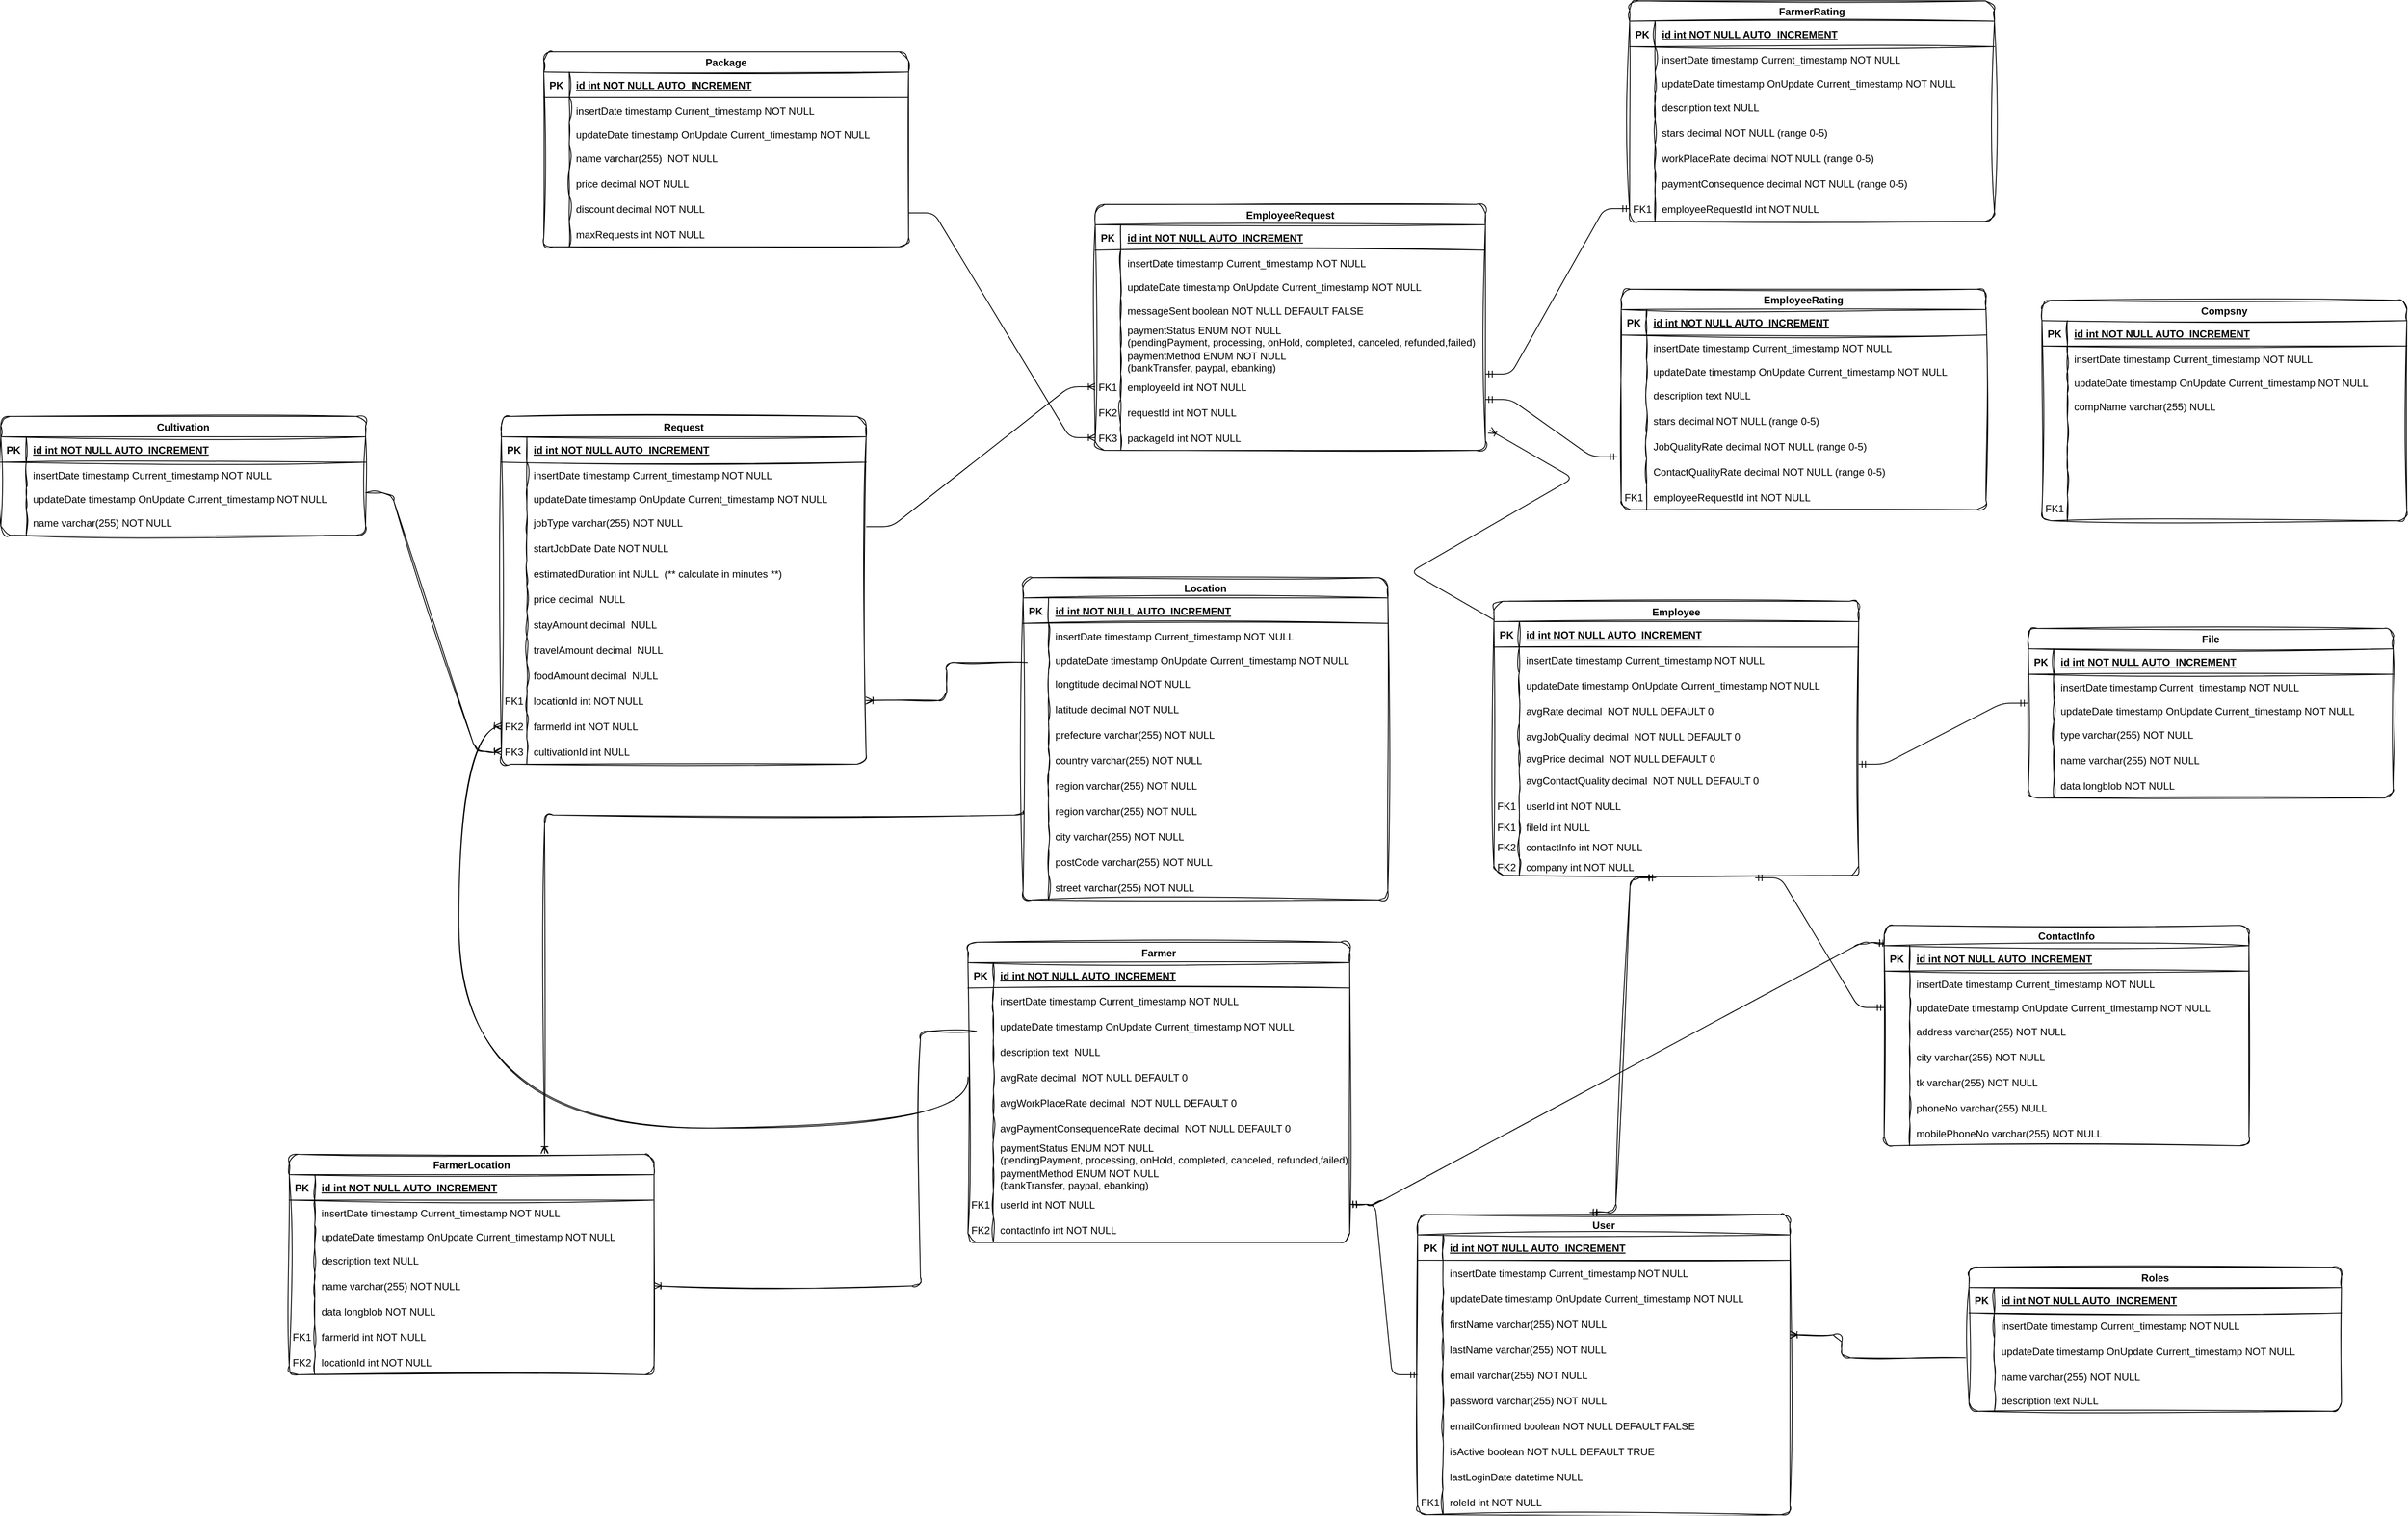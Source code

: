 <mxfile version="21.1.5" type="device">
  <diagram id="R2lEEEUBdFMjLlhIrx00" name="Page-1">
    <mxGraphModel dx="3360" dy="2263" grid="1" gridSize="13" guides="1" tooltips="1" connect="1" arrows="1" fold="1" page="1" pageScale="1" pageWidth="827" pageHeight="1169" background="none" math="0" shadow="0" extFonts="Permanent Marker^https://fonts.googleapis.com/css?family=Permanent+Marker">
      <root>
        <mxCell id="0" />
        <mxCell id="1" parent="0" />
        <mxCell id="C-vyLk0tnHw3VtMMgP7b-2" value="User" style="shape=table;startSize=24;container=1;collapsible=1;childLayout=tableLayout;fixedRows=1;rowLines=0;fontStyle=1;align=center;resizeLast=1;rounded=1;shadow=0;sketch=1;curveFitting=1;jiggle=2;labelBackgroundColor=none;" parent="1" vertex="1">
          <mxGeometry x="460" y="371" width="439" height="354" as="geometry">
            <mxRectangle x="471" y="106" width="70" height="30" as="alternateBounds" />
          </mxGeometry>
        </mxCell>
        <mxCell id="C-vyLk0tnHw3VtMMgP7b-3" value="" style="shape=partialRectangle;collapsible=0;dropTarget=0;pointerEvents=0;fillColor=none;points=[[0,0.5],[1,0.5]];portConstraint=eastwest;top=0;left=0;right=0;bottom=1;rounded=1;sketch=1;curveFitting=1;jiggle=2;labelBackgroundColor=none;" parent="C-vyLk0tnHw3VtMMgP7b-2" vertex="1">
          <mxGeometry y="24" width="439" height="30" as="geometry" />
        </mxCell>
        <mxCell id="C-vyLk0tnHw3VtMMgP7b-4" value="PK" style="shape=partialRectangle;overflow=hidden;connectable=0;fillColor=none;top=0;left=0;bottom=0;right=0;fontStyle=1;rounded=1;sketch=1;curveFitting=1;jiggle=2;labelBackgroundColor=none;" parent="C-vyLk0tnHw3VtMMgP7b-3" vertex="1">
          <mxGeometry width="30" height="30" as="geometry">
            <mxRectangle width="30" height="30" as="alternateBounds" />
          </mxGeometry>
        </mxCell>
        <mxCell id="C-vyLk0tnHw3VtMMgP7b-5" value="id int NOT NULL AUTO_INCREMENT" style="shape=partialRectangle;overflow=hidden;connectable=0;fillColor=none;top=0;left=0;bottom=0;right=0;align=left;spacingLeft=6;fontStyle=5;rounded=1;sketch=1;curveFitting=1;jiggle=2;labelBackgroundColor=none;" parent="C-vyLk0tnHw3VtMMgP7b-3" vertex="1">
          <mxGeometry x="30" width="409" height="30" as="geometry">
            <mxRectangle width="409" height="30" as="alternateBounds" />
          </mxGeometry>
        </mxCell>
        <mxCell id="C-vyLk0tnHw3VtMMgP7b-9" value="" style="shape=partialRectangle;collapsible=0;dropTarget=0;pointerEvents=0;fillColor=none;points=[[0,0.5],[1,0.5]];portConstraint=eastwest;top=0;left=0;right=0;bottom=0;rounded=1;sketch=1;curveFitting=1;jiggle=2;labelBackgroundColor=none;" parent="C-vyLk0tnHw3VtMMgP7b-2" vertex="1">
          <mxGeometry y="54" width="439" height="30" as="geometry" />
        </mxCell>
        <mxCell id="C-vyLk0tnHw3VtMMgP7b-10" value="" style="shape=partialRectangle;overflow=hidden;connectable=0;fillColor=none;top=0;left=0;bottom=0;right=0;rounded=1;sketch=1;curveFitting=1;jiggle=2;labelBackgroundColor=none;" parent="C-vyLk0tnHw3VtMMgP7b-9" vertex="1">
          <mxGeometry width="30" height="30" as="geometry">
            <mxRectangle width="30" height="30" as="alternateBounds" />
          </mxGeometry>
        </mxCell>
        <mxCell id="C-vyLk0tnHw3VtMMgP7b-11" value="insertDate timestamp Current_timestamp NOT NULL" style="shape=partialRectangle;overflow=hidden;connectable=0;fillColor=none;top=0;left=0;bottom=0;right=0;align=left;spacingLeft=6;rounded=1;sketch=1;curveFitting=1;jiggle=2;labelBackgroundColor=none;" parent="C-vyLk0tnHw3VtMMgP7b-9" vertex="1">
          <mxGeometry x="30" width="409" height="30" as="geometry">
            <mxRectangle width="409" height="30" as="alternateBounds" />
          </mxGeometry>
        </mxCell>
        <mxCell id="M6ePK1owIh-glwZV6Rkh-6" value="" style="shape=partialRectangle;collapsible=0;dropTarget=0;pointerEvents=0;fillColor=none;points=[[0,0.5],[1,0.5]];portConstraint=eastwest;top=0;left=0;right=0;bottom=0;rounded=1;sketch=1;curveFitting=1;jiggle=2;labelBackgroundColor=none;" parent="C-vyLk0tnHw3VtMMgP7b-2" vertex="1">
          <mxGeometry y="84" width="439" height="30" as="geometry" />
        </mxCell>
        <mxCell id="M6ePK1owIh-glwZV6Rkh-7" value="" style="shape=partialRectangle;overflow=hidden;connectable=0;fillColor=none;top=0;left=0;bottom=0;right=0;rounded=1;sketch=1;curveFitting=1;jiggle=2;labelBackgroundColor=none;" parent="M6ePK1owIh-glwZV6Rkh-6" vertex="1">
          <mxGeometry width="30" height="30" as="geometry">
            <mxRectangle width="30" height="30" as="alternateBounds" />
          </mxGeometry>
        </mxCell>
        <mxCell id="M6ePK1owIh-glwZV6Rkh-8" value="updateDate timestamp OnUpdate Current_timestamp NOT NULL" style="shape=partialRectangle;overflow=hidden;connectable=0;fillColor=none;top=0;left=0;bottom=0;right=0;align=left;spacingLeft=6;rounded=1;sketch=1;curveFitting=1;jiggle=2;labelBackgroundColor=none;" parent="M6ePK1owIh-glwZV6Rkh-6" vertex="1">
          <mxGeometry x="30" width="409" height="30" as="geometry">
            <mxRectangle width="409" height="30" as="alternateBounds" />
          </mxGeometry>
        </mxCell>
        <mxCell id="ExKup5xLBlTpcws5XFxN-4" value="" style="shape=partialRectangle;collapsible=0;dropTarget=0;pointerEvents=0;fillColor=none;points=[[0,0.5],[1,0.5]];portConstraint=eastwest;top=0;left=0;right=0;bottom=0;rounded=1;sketch=1;curveFitting=1;jiggle=2;labelBackgroundColor=none;" parent="C-vyLk0tnHw3VtMMgP7b-2" vertex="1">
          <mxGeometry y="114" width="439" height="30" as="geometry" />
        </mxCell>
        <mxCell id="ExKup5xLBlTpcws5XFxN-5" value="" style="shape=partialRectangle;overflow=hidden;connectable=0;fillColor=none;top=0;left=0;bottom=0;right=0;rounded=1;sketch=1;curveFitting=1;jiggle=2;labelBackgroundColor=none;" parent="ExKup5xLBlTpcws5XFxN-4" vertex="1">
          <mxGeometry width="30" height="30" as="geometry">
            <mxRectangle width="30" height="30" as="alternateBounds" />
          </mxGeometry>
        </mxCell>
        <mxCell id="ExKup5xLBlTpcws5XFxN-6" value="firstName varchar(255) NOT NULL" style="shape=partialRectangle;overflow=hidden;connectable=0;fillColor=none;top=0;left=0;bottom=0;right=0;align=left;spacingLeft=6;rounded=1;sketch=1;curveFitting=1;jiggle=2;labelBackgroundColor=none;" parent="ExKup5xLBlTpcws5XFxN-4" vertex="1">
          <mxGeometry x="30" width="409" height="30" as="geometry">
            <mxRectangle width="409" height="30" as="alternateBounds" />
          </mxGeometry>
        </mxCell>
        <mxCell id="ExKup5xLBlTpcws5XFxN-7" value="" style="shape=partialRectangle;collapsible=0;dropTarget=0;pointerEvents=0;fillColor=none;points=[[0,0.5],[1,0.5]];portConstraint=eastwest;top=0;left=0;right=0;bottom=0;rounded=1;sketch=1;curveFitting=1;jiggle=2;labelBackgroundColor=none;" parent="C-vyLk0tnHw3VtMMgP7b-2" vertex="1">
          <mxGeometry y="144" width="439" height="30" as="geometry" />
        </mxCell>
        <mxCell id="ExKup5xLBlTpcws5XFxN-8" value="" style="shape=partialRectangle;overflow=hidden;connectable=0;fillColor=none;top=0;left=0;bottom=0;right=0;rounded=1;sketch=1;curveFitting=1;jiggle=2;labelBackgroundColor=none;" parent="ExKup5xLBlTpcws5XFxN-7" vertex="1">
          <mxGeometry width="30" height="30" as="geometry">
            <mxRectangle width="30" height="30" as="alternateBounds" />
          </mxGeometry>
        </mxCell>
        <mxCell id="ExKup5xLBlTpcws5XFxN-9" value="lastName varchar(255) NOT NULL" style="shape=partialRectangle;overflow=hidden;connectable=0;fillColor=none;top=0;left=0;bottom=0;right=0;align=left;spacingLeft=6;rounded=1;sketch=1;curveFitting=1;jiggle=2;labelBackgroundColor=none;" parent="ExKup5xLBlTpcws5XFxN-7" vertex="1">
          <mxGeometry x="30" width="409" height="30" as="geometry">
            <mxRectangle width="409" height="30" as="alternateBounds" />
          </mxGeometry>
        </mxCell>
        <mxCell id="C-vyLk0tnHw3VtMMgP7b-6" value="" style="shape=partialRectangle;collapsible=0;dropTarget=0;pointerEvents=0;fillColor=none;points=[[0,0.5],[1,0.5]];portConstraint=eastwest;top=0;left=0;right=0;bottom=0;rounded=1;sketch=1;curveFitting=1;jiggle=2;labelBackgroundColor=none;" parent="C-vyLk0tnHw3VtMMgP7b-2" vertex="1">
          <mxGeometry y="174" width="439" height="30" as="geometry" />
        </mxCell>
        <mxCell id="C-vyLk0tnHw3VtMMgP7b-7" value="" style="shape=partialRectangle;overflow=hidden;connectable=0;fillColor=none;top=0;left=0;bottom=0;right=0;rounded=1;sketch=1;curveFitting=1;jiggle=2;labelBackgroundColor=none;" parent="C-vyLk0tnHw3VtMMgP7b-6" vertex="1">
          <mxGeometry width="30" height="30" as="geometry">
            <mxRectangle width="30" height="30" as="alternateBounds" />
          </mxGeometry>
        </mxCell>
        <mxCell id="C-vyLk0tnHw3VtMMgP7b-8" value="email varchar(255) NOT NULL" style="shape=partialRectangle;overflow=hidden;connectable=0;fillColor=none;top=0;left=0;bottom=0;right=0;align=left;spacingLeft=6;rounded=1;sketch=1;curveFitting=1;jiggle=2;labelBackgroundColor=none;" parent="C-vyLk0tnHw3VtMMgP7b-6" vertex="1">
          <mxGeometry x="30" width="409" height="30" as="geometry">
            <mxRectangle width="409" height="30" as="alternateBounds" />
          </mxGeometry>
        </mxCell>
        <mxCell id="M6ePK1owIh-glwZV6Rkh-9" value="" style="shape=partialRectangle;collapsible=0;dropTarget=0;pointerEvents=0;fillColor=none;points=[[0,0.5],[1,0.5]];portConstraint=eastwest;top=0;left=0;right=0;bottom=0;rounded=1;sketch=1;curveFitting=1;jiggle=2;labelBackgroundColor=none;" parent="C-vyLk0tnHw3VtMMgP7b-2" vertex="1">
          <mxGeometry y="204" width="439" height="30" as="geometry" />
        </mxCell>
        <mxCell id="M6ePK1owIh-glwZV6Rkh-10" value="" style="shape=partialRectangle;overflow=hidden;connectable=0;fillColor=none;top=0;left=0;bottom=0;right=0;rounded=1;sketch=1;curveFitting=1;jiggle=2;labelBackgroundColor=none;" parent="M6ePK1owIh-glwZV6Rkh-9" vertex="1">
          <mxGeometry width="30" height="30" as="geometry">
            <mxRectangle width="30" height="30" as="alternateBounds" />
          </mxGeometry>
        </mxCell>
        <mxCell id="M6ePK1owIh-glwZV6Rkh-11" value="password varchar(255) NOT NULL" style="shape=partialRectangle;overflow=hidden;connectable=0;fillColor=none;top=0;left=0;bottom=0;right=0;align=left;spacingLeft=6;rounded=1;sketch=1;curveFitting=1;jiggle=2;labelBackgroundColor=none;" parent="M6ePK1owIh-glwZV6Rkh-9" vertex="1">
          <mxGeometry x="30" width="409" height="30" as="geometry">
            <mxRectangle width="409" height="30" as="alternateBounds" />
          </mxGeometry>
        </mxCell>
        <mxCell id="M6ePK1owIh-glwZV6Rkh-12" value="" style="shape=partialRectangle;collapsible=0;dropTarget=0;pointerEvents=0;fillColor=none;points=[[0,0.5],[1,0.5]];portConstraint=eastwest;top=0;left=0;right=0;bottom=0;rounded=1;sketch=1;curveFitting=1;jiggle=2;labelBackgroundColor=none;" parent="C-vyLk0tnHw3VtMMgP7b-2" vertex="1">
          <mxGeometry y="234" width="439" height="30" as="geometry" />
        </mxCell>
        <mxCell id="M6ePK1owIh-glwZV6Rkh-13" value="" style="shape=partialRectangle;overflow=hidden;connectable=0;fillColor=none;top=0;left=0;bottom=0;right=0;rounded=1;sketch=1;curveFitting=1;jiggle=2;labelBackgroundColor=none;" parent="M6ePK1owIh-glwZV6Rkh-12" vertex="1">
          <mxGeometry width="30" height="30" as="geometry">
            <mxRectangle width="30" height="30" as="alternateBounds" />
          </mxGeometry>
        </mxCell>
        <mxCell id="M6ePK1owIh-glwZV6Rkh-14" value="emailConfirmed boolean NOT NULL DEFAULT FALSE" style="shape=partialRectangle;overflow=hidden;connectable=0;fillColor=none;top=0;left=0;bottom=0;right=0;align=left;spacingLeft=6;rounded=1;sketch=1;curveFitting=1;jiggle=2;labelBackgroundColor=none;" parent="M6ePK1owIh-glwZV6Rkh-12" vertex="1">
          <mxGeometry x="30" width="409" height="30" as="geometry">
            <mxRectangle width="409" height="30" as="alternateBounds" />
          </mxGeometry>
        </mxCell>
        <mxCell id="Y5-YCKUnOirxAr9GmxIG-1" value="" style="shape=partialRectangle;collapsible=0;dropTarget=0;pointerEvents=0;fillColor=none;points=[[0,0.5],[1,0.5]];portConstraint=eastwest;top=0;left=0;right=0;bottom=0;rounded=1;sketch=1;curveFitting=1;jiggle=2;labelBackgroundColor=none;" parent="C-vyLk0tnHw3VtMMgP7b-2" vertex="1">
          <mxGeometry y="264" width="439" height="30" as="geometry" />
        </mxCell>
        <mxCell id="Y5-YCKUnOirxAr9GmxIG-2" value="" style="shape=partialRectangle;overflow=hidden;connectable=0;fillColor=none;top=0;left=0;bottom=0;right=0;rounded=1;sketch=1;curveFitting=1;jiggle=2;labelBackgroundColor=none;" parent="Y5-YCKUnOirxAr9GmxIG-1" vertex="1">
          <mxGeometry width="30" height="30" as="geometry">
            <mxRectangle width="30" height="30" as="alternateBounds" />
          </mxGeometry>
        </mxCell>
        <mxCell id="Y5-YCKUnOirxAr9GmxIG-3" value="isActive boolean NOT NULL DEFAULT TRUE" style="shape=partialRectangle;overflow=hidden;connectable=0;fillColor=none;top=0;left=0;bottom=0;right=0;align=left;spacingLeft=6;rounded=1;sketch=1;curveFitting=1;jiggle=2;labelBackgroundColor=none;" parent="Y5-YCKUnOirxAr9GmxIG-1" vertex="1">
          <mxGeometry x="30" width="409" height="30" as="geometry">
            <mxRectangle width="409" height="30" as="alternateBounds" />
          </mxGeometry>
        </mxCell>
        <mxCell id="Y5-YCKUnOirxAr9GmxIG-4" value="" style="shape=partialRectangle;collapsible=0;dropTarget=0;pointerEvents=0;fillColor=none;points=[[0,0.5],[1,0.5]];portConstraint=eastwest;top=0;left=0;right=0;bottom=0;rounded=1;sketch=1;curveFitting=1;jiggle=2;labelBackgroundColor=none;" parent="C-vyLk0tnHw3VtMMgP7b-2" vertex="1">
          <mxGeometry y="294" width="439" height="30" as="geometry" />
        </mxCell>
        <mxCell id="Y5-YCKUnOirxAr9GmxIG-5" value="" style="shape=partialRectangle;overflow=hidden;connectable=0;fillColor=none;top=0;left=0;bottom=0;right=0;rounded=1;sketch=1;curveFitting=1;jiggle=2;labelBackgroundColor=none;" parent="Y5-YCKUnOirxAr9GmxIG-4" vertex="1">
          <mxGeometry width="30" height="30" as="geometry">
            <mxRectangle width="30" height="30" as="alternateBounds" />
          </mxGeometry>
        </mxCell>
        <mxCell id="Y5-YCKUnOirxAr9GmxIG-6" value="lastLoginDate datetime NULL" style="shape=partialRectangle;overflow=hidden;connectable=0;fillColor=none;top=0;left=0;bottom=0;right=0;align=left;spacingLeft=6;rounded=1;sketch=1;curveFitting=1;jiggle=2;labelBackgroundColor=none;" parent="Y5-YCKUnOirxAr9GmxIG-4" vertex="1">
          <mxGeometry x="30" width="409" height="30" as="geometry">
            <mxRectangle width="409" height="30" as="alternateBounds" />
          </mxGeometry>
        </mxCell>
        <mxCell id="M6ePK1owIh-glwZV6Rkh-71" value="" style="shape=partialRectangle;collapsible=0;dropTarget=0;pointerEvents=0;fillColor=none;points=[[0,0.5],[1,0.5]];portConstraint=eastwest;top=0;left=0;right=0;bottom=0;rounded=1;sketch=1;curveFitting=1;jiggle=2;labelBackgroundColor=none;" parent="C-vyLk0tnHw3VtMMgP7b-2" vertex="1">
          <mxGeometry y="324" width="439" height="30" as="geometry" />
        </mxCell>
        <mxCell id="M6ePK1owIh-glwZV6Rkh-72" value="FK1" style="shape=partialRectangle;overflow=hidden;connectable=0;fillColor=none;top=0;left=0;bottom=0;right=0;rounded=1;sketch=1;curveFitting=1;jiggle=2;labelBackgroundColor=none;" parent="M6ePK1owIh-glwZV6Rkh-71" vertex="1">
          <mxGeometry width="30" height="30" as="geometry">
            <mxRectangle width="30" height="30" as="alternateBounds" />
          </mxGeometry>
        </mxCell>
        <mxCell id="M6ePK1owIh-glwZV6Rkh-73" value="roleId int NOT NULL" style="shape=partialRectangle;overflow=hidden;connectable=0;fillColor=none;top=0;left=0;bottom=0;right=0;align=left;spacingLeft=6;rounded=1;sketch=1;curveFitting=1;jiggle=2;labelBackgroundColor=none;" parent="M6ePK1owIh-glwZV6Rkh-71" vertex="1">
          <mxGeometry x="30" width="409" height="30" as="geometry">
            <mxRectangle width="409" height="30" as="alternateBounds" />
          </mxGeometry>
        </mxCell>
        <mxCell id="M6ePK1owIh-glwZV6Rkh-15" value="" style="edgeStyle=entityRelationEdgeStyle;fontSize=12;html=1;endArrow=ERmandOne;startArrow=ERmandOne;rounded=1;exitX=1;exitY=0.5;exitDx=0;exitDy=0;sketch=1;curveFitting=1;jiggle=2;labelBackgroundColor=none;fontColor=default;entryX=0.006;entryY=-0.102;entryDx=0;entryDy=0;entryPerimeter=0;" parent="1" source="ExKup5xLBlTpcws5XFxN-41" target="ExKup5xLBlTpcws5XFxN-61" edge="1">
          <mxGeometry width="100" height="100" relative="1" as="geometry">
            <mxPoint x="375" y="266" as="sourcePoint" />
            <mxPoint x="475" y="166" as="targetPoint" />
          </mxGeometry>
        </mxCell>
        <mxCell id="M6ePK1owIh-glwZV6Rkh-36" value="Roles" style="shape=table;startSize=24;container=1;collapsible=1;childLayout=tableLayout;fixedRows=1;rowLines=0;fontStyle=1;align=center;resizeLast=1;rounded=1;shadow=0;sketch=1;curveFitting=1;jiggle=2;labelBackgroundColor=none;" parent="1" vertex="1">
          <mxGeometry x="1110" y="433" width="439" height="170" as="geometry">
            <mxRectangle x="471" y="106" width="70" height="30" as="alternateBounds" />
          </mxGeometry>
        </mxCell>
        <mxCell id="M6ePK1owIh-glwZV6Rkh-37" value="" style="shape=partialRectangle;collapsible=0;dropTarget=0;pointerEvents=0;fillColor=none;points=[[0,0.5],[1,0.5]];portConstraint=eastwest;top=0;left=0;right=0;bottom=1;rounded=1;sketch=1;curveFitting=1;jiggle=2;labelBackgroundColor=none;" parent="M6ePK1owIh-glwZV6Rkh-36" vertex="1">
          <mxGeometry y="24" width="439" height="30" as="geometry" />
        </mxCell>
        <mxCell id="M6ePK1owIh-glwZV6Rkh-38" value="PK" style="shape=partialRectangle;overflow=hidden;connectable=0;fillColor=none;top=0;left=0;bottom=0;right=0;fontStyle=1;rounded=1;sketch=1;curveFitting=1;jiggle=2;labelBackgroundColor=none;" parent="M6ePK1owIh-glwZV6Rkh-37" vertex="1">
          <mxGeometry width="30" height="30" as="geometry">
            <mxRectangle width="30" height="30" as="alternateBounds" />
          </mxGeometry>
        </mxCell>
        <mxCell id="M6ePK1owIh-glwZV6Rkh-39" value="id int NOT NULL AUTO_INCREMENT" style="shape=partialRectangle;overflow=hidden;connectable=0;fillColor=none;top=0;left=0;bottom=0;right=0;align=left;spacingLeft=6;fontStyle=5;rounded=1;sketch=1;curveFitting=1;jiggle=2;labelBackgroundColor=none;" parent="M6ePK1owIh-glwZV6Rkh-37" vertex="1">
          <mxGeometry x="30" width="409" height="30" as="geometry">
            <mxRectangle width="409" height="30" as="alternateBounds" />
          </mxGeometry>
        </mxCell>
        <mxCell id="M6ePK1owIh-glwZV6Rkh-40" value="" style="shape=partialRectangle;collapsible=0;dropTarget=0;pointerEvents=0;fillColor=none;points=[[0,0.5],[1,0.5]];portConstraint=eastwest;top=0;left=0;right=0;bottom=0;rounded=1;sketch=1;curveFitting=1;jiggle=2;labelBackgroundColor=none;" parent="M6ePK1owIh-glwZV6Rkh-36" vertex="1">
          <mxGeometry y="54" width="439" height="30" as="geometry" />
        </mxCell>
        <mxCell id="M6ePK1owIh-glwZV6Rkh-41" value="" style="shape=partialRectangle;overflow=hidden;connectable=0;fillColor=none;top=0;left=0;bottom=0;right=0;rounded=1;sketch=1;curveFitting=1;jiggle=2;labelBackgroundColor=none;" parent="M6ePK1owIh-glwZV6Rkh-40" vertex="1">
          <mxGeometry width="30" height="30" as="geometry">
            <mxRectangle width="30" height="30" as="alternateBounds" />
          </mxGeometry>
        </mxCell>
        <mxCell id="M6ePK1owIh-glwZV6Rkh-42" value="insertDate timestamp Current_timestamp NOT NULL" style="shape=partialRectangle;overflow=hidden;connectable=0;fillColor=none;top=0;left=0;bottom=0;right=0;align=left;spacingLeft=6;rounded=1;sketch=1;curveFitting=1;jiggle=2;labelBackgroundColor=none;" parent="M6ePK1owIh-glwZV6Rkh-40" vertex="1">
          <mxGeometry x="30" width="409" height="30" as="geometry">
            <mxRectangle width="409" height="30" as="alternateBounds" />
          </mxGeometry>
        </mxCell>
        <mxCell id="M6ePK1owIh-glwZV6Rkh-43" value="" style="shape=partialRectangle;collapsible=0;dropTarget=0;pointerEvents=0;fillColor=none;points=[[0,0.5],[1,0.5]];portConstraint=eastwest;top=0;left=0;right=0;bottom=0;rounded=1;sketch=1;curveFitting=1;jiggle=2;labelBackgroundColor=none;" parent="M6ePK1owIh-glwZV6Rkh-36" vertex="1">
          <mxGeometry y="84" width="439" height="30" as="geometry" />
        </mxCell>
        <mxCell id="M6ePK1owIh-glwZV6Rkh-44" value="" style="shape=partialRectangle;overflow=hidden;connectable=0;fillColor=none;top=0;left=0;bottom=0;right=0;rounded=1;sketch=1;curveFitting=1;jiggle=2;labelBackgroundColor=none;" parent="M6ePK1owIh-glwZV6Rkh-43" vertex="1">
          <mxGeometry width="30" height="30" as="geometry">
            <mxRectangle width="30" height="30" as="alternateBounds" />
          </mxGeometry>
        </mxCell>
        <mxCell id="M6ePK1owIh-glwZV6Rkh-45" value="updateDate timestamp OnUpdate Current_timestamp NOT NULL" style="shape=partialRectangle;overflow=hidden;connectable=0;fillColor=none;top=0;left=0;bottom=0;right=0;align=left;spacingLeft=6;rounded=1;sketch=1;curveFitting=1;jiggle=2;labelBackgroundColor=none;" parent="M6ePK1owIh-glwZV6Rkh-43" vertex="1">
          <mxGeometry x="30" width="409" height="30" as="geometry">
            <mxRectangle width="409" height="30" as="alternateBounds" />
          </mxGeometry>
        </mxCell>
        <mxCell id="M6ePK1owIh-glwZV6Rkh-46" value="" style="shape=partialRectangle;collapsible=0;dropTarget=0;pointerEvents=0;fillColor=none;points=[[0,0.5],[1,0.5]];portConstraint=eastwest;top=0;left=0;right=0;bottom=0;rounded=1;sketch=1;curveFitting=1;jiggle=2;labelBackgroundColor=none;" parent="M6ePK1owIh-glwZV6Rkh-36" vertex="1">
          <mxGeometry y="114" width="439" height="30" as="geometry" />
        </mxCell>
        <mxCell id="M6ePK1owIh-glwZV6Rkh-47" value="" style="shape=partialRectangle;overflow=hidden;connectable=0;fillColor=none;top=0;left=0;bottom=0;right=0;rounded=1;sketch=1;curveFitting=1;jiggle=2;labelBackgroundColor=none;" parent="M6ePK1owIh-glwZV6Rkh-46" vertex="1">
          <mxGeometry width="30" height="30" as="geometry">
            <mxRectangle width="30" height="30" as="alternateBounds" />
          </mxGeometry>
        </mxCell>
        <mxCell id="M6ePK1owIh-glwZV6Rkh-48" value="name varchar(255) NOT NULL" style="shape=partialRectangle;overflow=hidden;connectable=0;fillColor=none;top=0;left=0;bottom=0;right=0;align=left;spacingLeft=6;rounded=1;sketch=1;curveFitting=1;jiggle=2;labelBackgroundColor=none;" parent="M6ePK1owIh-glwZV6Rkh-46" vertex="1">
          <mxGeometry x="30" width="409" height="30" as="geometry">
            <mxRectangle width="409" height="30" as="alternateBounds" />
          </mxGeometry>
        </mxCell>
        <mxCell id="M6ePK1owIh-glwZV6Rkh-49" value="" style="shape=partialRectangle;collapsible=0;dropTarget=0;pointerEvents=0;fillColor=none;points=[[0,0.5],[1,0.5]];portConstraint=eastwest;top=0;left=0;right=0;bottom=0;rounded=1;sketch=1;curveFitting=1;jiggle=2;labelBackgroundColor=none;" parent="M6ePK1owIh-glwZV6Rkh-36" vertex="1">
          <mxGeometry y="144" width="439" height="26" as="geometry" />
        </mxCell>
        <mxCell id="M6ePK1owIh-glwZV6Rkh-50" value="" style="shape=partialRectangle;overflow=hidden;connectable=0;fillColor=none;top=0;left=0;bottom=0;right=0;rounded=1;sketch=1;curveFitting=1;jiggle=2;labelBackgroundColor=none;" parent="M6ePK1owIh-glwZV6Rkh-49" vertex="1">
          <mxGeometry width="30" height="26" as="geometry">
            <mxRectangle width="30" height="26" as="alternateBounds" />
          </mxGeometry>
        </mxCell>
        <mxCell id="M6ePK1owIh-glwZV6Rkh-51" value="description text NULL" style="shape=partialRectangle;overflow=hidden;connectable=0;fillColor=none;top=0;left=0;bottom=0;right=0;align=left;spacingLeft=6;rounded=1;sketch=1;curveFitting=1;jiggle=2;labelBackgroundColor=none;" parent="M6ePK1owIh-glwZV6Rkh-49" vertex="1">
          <mxGeometry x="30" width="409" height="26" as="geometry">
            <mxRectangle width="409" height="26" as="alternateBounds" />
          </mxGeometry>
        </mxCell>
        <mxCell id="ExKup5xLBlTpcws5XFxN-16" value="Farmer" style="shape=table;startSize=24;container=1;collapsible=1;childLayout=tableLayout;fixedRows=1;rowLines=0;fontStyle=1;align=center;resizeLast=1;rounded=1;shadow=0;sketch=1;curveFitting=1;jiggle=2;labelBackgroundColor=none;" parent="1" vertex="1">
          <mxGeometry x="-70" y="50" width="450" height="354" as="geometry">
            <mxRectangle x="471" y="106" width="70" height="30" as="alternateBounds" />
          </mxGeometry>
        </mxCell>
        <mxCell id="ExKup5xLBlTpcws5XFxN-17" value="" style="shape=partialRectangle;collapsible=0;dropTarget=0;pointerEvents=0;fillColor=none;points=[[0,0.5],[1,0.5]];portConstraint=eastwest;top=0;left=0;right=0;bottom=1;rounded=1;sketch=1;curveFitting=1;jiggle=2;labelBackgroundColor=none;" parent="ExKup5xLBlTpcws5XFxN-16" vertex="1">
          <mxGeometry y="24" width="450" height="30" as="geometry" />
        </mxCell>
        <mxCell id="ExKup5xLBlTpcws5XFxN-18" value="PK" style="shape=partialRectangle;overflow=hidden;connectable=0;fillColor=none;top=0;left=0;bottom=0;right=0;fontStyle=1;rounded=1;sketch=1;curveFitting=1;jiggle=2;labelBackgroundColor=none;" parent="ExKup5xLBlTpcws5XFxN-17" vertex="1">
          <mxGeometry width="30" height="30" as="geometry">
            <mxRectangle width="30" height="30" as="alternateBounds" />
          </mxGeometry>
        </mxCell>
        <mxCell id="ExKup5xLBlTpcws5XFxN-19" value="id int NOT NULL AUTO_INCREMENT" style="shape=partialRectangle;overflow=hidden;connectable=0;fillColor=none;top=0;left=0;bottom=0;right=0;align=left;spacingLeft=6;fontStyle=5;rounded=1;sketch=1;curveFitting=1;jiggle=2;labelBackgroundColor=none;" parent="ExKup5xLBlTpcws5XFxN-17" vertex="1">
          <mxGeometry x="30" width="420" height="30" as="geometry">
            <mxRectangle width="420" height="30" as="alternateBounds" />
          </mxGeometry>
        </mxCell>
        <mxCell id="ExKup5xLBlTpcws5XFxN-20" value="" style="shape=partialRectangle;collapsible=0;dropTarget=0;pointerEvents=0;fillColor=none;points=[[0,0.5],[1,0.5]];portConstraint=eastwest;top=0;left=0;right=0;bottom=0;rounded=1;sketch=1;curveFitting=1;jiggle=2;labelBackgroundColor=none;" parent="ExKup5xLBlTpcws5XFxN-16" vertex="1">
          <mxGeometry y="54" width="450" height="30" as="geometry" />
        </mxCell>
        <mxCell id="ExKup5xLBlTpcws5XFxN-21" value="" style="shape=partialRectangle;overflow=hidden;connectable=0;fillColor=none;top=0;left=0;bottom=0;right=0;rounded=1;sketch=1;curveFitting=1;jiggle=2;labelBackgroundColor=none;" parent="ExKup5xLBlTpcws5XFxN-20" vertex="1">
          <mxGeometry width="30" height="30" as="geometry">
            <mxRectangle width="30" height="30" as="alternateBounds" />
          </mxGeometry>
        </mxCell>
        <mxCell id="ExKup5xLBlTpcws5XFxN-22" value="insertDate timestamp Current_timestamp NOT NULL" style="shape=partialRectangle;overflow=hidden;connectable=0;fillColor=none;top=0;left=0;bottom=0;right=0;align=left;spacingLeft=6;rounded=1;sketch=1;curveFitting=1;jiggle=2;labelBackgroundColor=none;" parent="ExKup5xLBlTpcws5XFxN-20" vertex="1">
          <mxGeometry x="30" width="420" height="30" as="geometry">
            <mxRectangle width="420" height="30" as="alternateBounds" />
          </mxGeometry>
        </mxCell>
        <mxCell id="ExKup5xLBlTpcws5XFxN-23" value="" style="shape=partialRectangle;collapsible=0;dropTarget=0;pointerEvents=0;fillColor=none;points=[[0,0.5],[1,0.5]];portConstraint=eastwest;top=0;left=0;right=0;bottom=0;rounded=1;sketch=1;curveFitting=1;jiggle=2;labelBackgroundColor=none;" parent="ExKup5xLBlTpcws5XFxN-16" vertex="1">
          <mxGeometry y="84" width="450" height="30" as="geometry" />
        </mxCell>
        <mxCell id="ExKup5xLBlTpcws5XFxN-24" value="" style="shape=partialRectangle;overflow=hidden;connectable=0;fillColor=none;top=0;left=0;bottom=0;right=0;rounded=1;sketch=1;curveFitting=1;jiggle=2;labelBackgroundColor=none;" parent="ExKup5xLBlTpcws5XFxN-23" vertex="1">
          <mxGeometry width="30" height="30" as="geometry">
            <mxRectangle width="30" height="30" as="alternateBounds" />
          </mxGeometry>
        </mxCell>
        <mxCell id="ExKup5xLBlTpcws5XFxN-25" value="updateDate timestamp OnUpdate Current_timestamp NOT NULL" style="shape=partialRectangle;overflow=hidden;connectable=0;fillColor=none;top=0;left=0;bottom=0;right=0;align=left;spacingLeft=6;rounded=1;sketch=1;curveFitting=1;jiggle=2;labelBackgroundColor=none;" parent="ExKup5xLBlTpcws5XFxN-23" vertex="1">
          <mxGeometry x="30" width="420" height="30" as="geometry">
            <mxRectangle width="420" height="30" as="alternateBounds" />
          </mxGeometry>
        </mxCell>
        <mxCell id="ExKup5xLBlTpcws5XFxN-26" value="" style="shape=partialRectangle;collapsible=0;dropTarget=0;pointerEvents=0;fillColor=none;points=[[0,0.5],[1,0.5]];portConstraint=eastwest;top=0;left=0;right=0;bottom=0;rounded=1;sketch=1;curveFitting=1;jiggle=2;labelBackgroundColor=none;" parent="ExKup5xLBlTpcws5XFxN-16" vertex="1">
          <mxGeometry y="114" width="450" height="30" as="geometry" />
        </mxCell>
        <mxCell id="ExKup5xLBlTpcws5XFxN-27" value="" style="shape=partialRectangle;overflow=hidden;connectable=0;fillColor=none;top=0;left=0;bottom=0;right=0;rounded=1;sketch=1;curveFitting=1;jiggle=2;labelBackgroundColor=none;" parent="ExKup5xLBlTpcws5XFxN-26" vertex="1">
          <mxGeometry width="30" height="30" as="geometry">
            <mxRectangle width="30" height="30" as="alternateBounds" />
          </mxGeometry>
        </mxCell>
        <mxCell id="ExKup5xLBlTpcws5XFxN-28" value="description text  NULL" style="shape=partialRectangle;overflow=hidden;connectable=0;fillColor=none;top=0;left=0;bottom=0;right=0;align=left;spacingLeft=6;rounded=1;sketch=1;curveFitting=1;jiggle=2;labelBackgroundColor=none;" parent="ExKup5xLBlTpcws5XFxN-26" vertex="1">
          <mxGeometry x="30" width="420" height="30" as="geometry">
            <mxRectangle width="420" height="30" as="alternateBounds" />
          </mxGeometry>
        </mxCell>
        <mxCell id="ExKup5xLBlTpcws5XFxN-45" value="" style="shape=partialRectangle;collapsible=0;dropTarget=0;pointerEvents=0;fillColor=none;points=[[0,0.5],[1,0.5]];portConstraint=eastwest;top=0;left=0;right=0;bottom=0;rounded=1;sketch=1;curveFitting=1;jiggle=2;labelBackgroundColor=none;" parent="ExKup5xLBlTpcws5XFxN-16" vertex="1">
          <mxGeometry y="144" width="450" height="30" as="geometry" />
        </mxCell>
        <mxCell id="ExKup5xLBlTpcws5XFxN-46" value="" style="shape=partialRectangle;overflow=hidden;connectable=0;fillColor=none;top=0;left=0;bottom=0;right=0;rounded=1;sketch=1;curveFitting=1;jiggle=2;labelBackgroundColor=none;" parent="ExKup5xLBlTpcws5XFxN-45" vertex="1">
          <mxGeometry width="30" height="30" as="geometry">
            <mxRectangle width="30" height="30" as="alternateBounds" />
          </mxGeometry>
        </mxCell>
        <mxCell id="ExKup5xLBlTpcws5XFxN-47" value="avgRate decimal  NOT NULL DEFAULT 0" style="shape=partialRectangle;overflow=hidden;connectable=0;fillColor=none;top=0;left=0;bottom=0;right=0;align=left;spacingLeft=6;rounded=1;sketch=1;curveFitting=1;jiggle=2;labelBackgroundColor=none;" parent="ExKup5xLBlTpcws5XFxN-45" vertex="1">
          <mxGeometry x="30" width="420" height="30" as="geometry">
            <mxRectangle width="420" height="30" as="alternateBounds" />
          </mxGeometry>
        </mxCell>
        <mxCell id="ExKup5xLBlTpcws5XFxN-48" value="" style="shape=partialRectangle;collapsible=0;dropTarget=0;pointerEvents=0;fillColor=none;points=[[0,0.5],[1,0.5]];portConstraint=eastwest;top=0;left=0;right=0;bottom=0;rounded=1;sketch=1;curveFitting=1;jiggle=2;labelBackgroundColor=none;" parent="ExKup5xLBlTpcws5XFxN-16" vertex="1">
          <mxGeometry y="174" width="450" height="30" as="geometry" />
        </mxCell>
        <mxCell id="ExKup5xLBlTpcws5XFxN-49" value="" style="shape=partialRectangle;overflow=hidden;connectable=0;fillColor=none;top=0;left=0;bottom=0;right=0;rounded=1;sketch=1;curveFitting=1;jiggle=2;labelBackgroundColor=none;" parent="ExKup5xLBlTpcws5XFxN-48" vertex="1">
          <mxGeometry width="30" height="30" as="geometry">
            <mxRectangle width="30" height="30" as="alternateBounds" />
          </mxGeometry>
        </mxCell>
        <mxCell id="ExKup5xLBlTpcws5XFxN-50" value="avgWorkPlaceRate decimal  NOT NULL DEFAULT 0" style="shape=partialRectangle;overflow=hidden;connectable=0;fillColor=none;top=0;left=0;bottom=0;right=0;align=left;spacingLeft=6;rounded=1;sketch=1;curveFitting=1;jiggle=2;labelBackgroundColor=none;" parent="ExKup5xLBlTpcws5XFxN-48" vertex="1">
          <mxGeometry x="30" width="420" height="30" as="geometry">
            <mxRectangle width="420" height="30" as="alternateBounds" />
          </mxGeometry>
        </mxCell>
        <mxCell id="ExKup5xLBlTpcws5XFxN-51" value="" style="shape=partialRectangle;collapsible=0;dropTarget=0;pointerEvents=0;fillColor=none;points=[[0,0.5],[1,0.5]];portConstraint=eastwest;top=0;left=0;right=0;bottom=0;rounded=1;sketch=1;curveFitting=1;jiggle=2;labelBackgroundColor=none;" parent="ExKup5xLBlTpcws5XFxN-16" vertex="1">
          <mxGeometry y="204" width="450" height="30" as="geometry" />
        </mxCell>
        <mxCell id="ExKup5xLBlTpcws5XFxN-52" value="" style="shape=partialRectangle;overflow=hidden;connectable=0;fillColor=none;top=0;left=0;bottom=0;right=0;rounded=1;sketch=1;curveFitting=1;jiggle=2;labelBackgroundColor=none;" parent="ExKup5xLBlTpcws5XFxN-51" vertex="1">
          <mxGeometry width="30" height="30" as="geometry">
            <mxRectangle width="30" height="30" as="alternateBounds" />
          </mxGeometry>
        </mxCell>
        <mxCell id="ExKup5xLBlTpcws5XFxN-53" value="avgPaymentConsequenceRate decimal  NOT NULL DEFAULT 0" style="shape=partialRectangle;overflow=hidden;connectable=0;fillColor=none;top=0;left=0;bottom=0;right=0;align=left;spacingLeft=6;rounded=1;sketch=1;curveFitting=1;jiggle=2;labelBackgroundColor=none;" parent="ExKup5xLBlTpcws5XFxN-51" vertex="1">
          <mxGeometry x="30" width="420" height="30" as="geometry">
            <mxRectangle width="420" height="30" as="alternateBounds" />
          </mxGeometry>
        </mxCell>
        <mxCell id="-vXe2rStmvxL6NYYiN9Q-1" value="" style="shape=partialRectangle;collapsible=0;dropTarget=0;pointerEvents=0;fillColor=none;points=[[0,0.5],[1,0.5]];portConstraint=eastwest;top=0;left=0;right=0;bottom=0;rounded=1;sketch=1;curveFitting=1;jiggle=2;labelBackgroundColor=none;" parent="ExKup5xLBlTpcws5XFxN-16" vertex="1">
          <mxGeometry y="234" width="450" height="30" as="geometry" />
        </mxCell>
        <mxCell id="-vXe2rStmvxL6NYYiN9Q-2" value="" style="shape=partialRectangle;overflow=hidden;connectable=0;fillColor=none;top=0;left=0;bottom=0;right=0;rounded=1;sketch=1;curveFitting=1;jiggle=2;labelBackgroundColor=none;" parent="-vXe2rStmvxL6NYYiN9Q-1" vertex="1">
          <mxGeometry width="30" height="30" as="geometry">
            <mxRectangle width="30" height="30" as="alternateBounds" />
          </mxGeometry>
        </mxCell>
        <mxCell id="-vXe2rStmvxL6NYYiN9Q-3" value="paymentStatus ENUM NOT NULL&#xa;(pendingPayment, processing, onHold, completed, canceled, refunded,failed)" style="shape=partialRectangle;overflow=hidden;connectable=0;fillColor=none;top=0;left=0;bottom=0;right=0;align=left;spacingLeft=6;rounded=1;sketch=1;curveFitting=1;jiggle=2;labelBackgroundColor=none;" parent="-vXe2rStmvxL6NYYiN9Q-1" vertex="1">
          <mxGeometry x="30" width="420" height="30" as="geometry">
            <mxRectangle width="420" height="30" as="alternateBounds" />
          </mxGeometry>
        </mxCell>
        <mxCell id="-vXe2rStmvxL6NYYiN9Q-4" value="" style="shape=partialRectangle;collapsible=0;dropTarget=0;pointerEvents=0;fillColor=none;points=[[0,0.5],[1,0.5]];portConstraint=eastwest;top=0;left=0;right=0;bottom=0;rounded=1;sketch=1;curveFitting=1;jiggle=2;labelBackgroundColor=none;" parent="ExKup5xLBlTpcws5XFxN-16" vertex="1">
          <mxGeometry y="264" width="450" height="30" as="geometry" />
        </mxCell>
        <mxCell id="-vXe2rStmvxL6NYYiN9Q-5" value="" style="shape=partialRectangle;overflow=hidden;connectable=0;fillColor=none;top=0;left=0;bottom=0;right=0;rounded=1;sketch=1;curveFitting=1;jiggle=2;labelBackgroundColor=none;" parent="-vXe2rStmvxL6NYYiN9Q-4" vertex="1">
          <mxGeometry width="30" height="30" as="geometry">
            <mxRectangle width="30" height="30" as="alternateBounds" />
          </mxGeometry>
        </mxCell>
        <mxCell id="-vXe2rStmvxL6NYYiN9Q-6" value="paymentMethod ENUM NOT NULL&#xa;(bankTransfer, paypal, ebanking)" style="shape=partialRectangle;overflow=hidden;connectable=0;fillColor=none;top=0;left=0;bottom=0;right=0;align=left;spacingLeft=6;rounded=1;sketch=1;curveFitting=1;jiggle=2;labelBackgroundColor=none;" parent="-vXe2rStmvxL6NYYiN9Q-4" vertex="1">
          <mxGeometry x="30" width="420" height="30" as="geometry">
            <mxRectangle width="420" height="30" as="alternateBounds" />
          </mxGeometry>
        </mxCell>
        <mxCell id="ExKup5xLBlTpcws5XFxN-41" value="" style="shape=partialRectangle;collapsible=0;dropTarget=0;pointerEvents=0;fillColor=none;points=[[0,0.5],[1,0.5]];portConstraint=eastwest;top=0;left=0;right=0;bottom=0;rounded=1;sketch=1;curveFitting=1;jiggle=2;labelBackgroundColor=none;" parent="ExKup5xLBlTpcws5XFxN-16" vertex="1">
          <mxGeometry y="294" width="450" height="30" as="geometry" />
        </mxCell>
        <mxCell id="ExKup5xLBlTpcws5XFxN-42" value="FK1" style="shape=partialRectangle;overflow=hidden;connectable=0;fillColor=none;top=0;left=0;bottom=0;right=0;rounded=1;sketch=1;curveFitting=1;jiggle=2;labelBackgroundColor=none;" parent="ExKup5xLBlTpcws5XFxN-41" vertex="1">
          <mxGeometry width="30" height="30" as="geometry">
            <mxRectangle width="30" height="30" as="alternateBounds" />
          </mxGeometry>
        </mxCell>
        <mxCell id="ExKup5xLBlTpcws5XFxN-43" value="userId int NOT NULL" style="shape=partialRectangle;overflow=hidden;connectable=0;fillColor=none;top=0;left=0;bottom=0;right=0;align=left;spacingLeft=6;rounded=1;sketch=1;curveFitting=1;jiggle=2;labelBackgroundColor=none;" parent="ExKup5xLBlTpcws5XFxN-41" vertex="1">
          <mxGeometry x="30" width="420" height="30" as="geometry">
            <mxRectangle width="420" height="30" as="alternateBounds" />
          </mxGeometry>
        </mxCell>
        <mxCell id="ExKup5xLBlTpcws5XFxN-57" value="" style="shape=partialRectangle;collapsible=0;dropTarget=0;pointerEvents=0;fillColor=none;points=[[0,0.5],[1,0.5]];portConstraint=eastwest;top=0;left=0;right=0;bottom=0;rounded=1;sketch=1;curveFitting=1;jiggle=2;labelBackgroundColor=none;" parent="ExKup5xLBlTpcws5XFxN-16" vertex="1">
          <mxGeometry y="324" width="450" height="30" as="geometry" />
        </mxCell>
        <mxCell id="ExKup5xLBlTpcws5XFxN-58" value="FK2" style="shape=partialRectangle;overflow=hidden;connectable=0;fillColor=none;top=0;left=0;bottom=0;right=0;rounded=1;sketch=1;curveFitting=1;jiggle=2;labelBackgroundColor=none;" parent="ExKup5xLBlTpcws5XFxN-57" vertex="1">
          <mxGeometry width="30" height="30" as="geometry">
            <mxRectangle width="30" height="30" as="alternateBounds" />
          </mxGeometry>
        </mxCell>
        <mxCell id="ExKup5xLBlTpcws5XFxN-59" value="contactInfo int NOT NULL" style="shape=partialRectangle;overflow=hidden;connectable=0;fillColor=none;top=0;left=0;bottom=0;right=0;align=left;spacingLeft=6;rounded=1;sketch=1;curveFitting=1;jiggle=2;labelBackgroundColor=none;" parent="ExKup5xLBlTpcws5XFxN-57" vertex="1">
          <mxGeometry x="30" width="420" height="30" as="geometry">
            <mxRectangle width="420" height="30" as="alternateBounds" />
          </mxGeometry>
        </mxCell>
        <mxCell id="ExKup5xLBlTpcws5XFxN-60" value="ContactInfo" style="shape=table;startSize=24;container=1;collapsible=1;childLayout=tableLayout;fixedRows=1;rowLines=0;fontStyle=1;align=center;resizeLast=1;rounded=1;shadow=0;sketch=1;curveFitting=1;jiggle=2;labelBackgroundColor=none;" parent="1" vertex="1">
          <mxGeometry x="1010" y="30" width="430" height="260" as="geometry">
            <mxRectangle x="471" y="106" width="70" height="30" as="alternateBounds" />
          </mxGeometry>
        </mxCell>
        <mxCell id="ExKup5xLBlTpcws5XFxN-61" value="" style="shape=partialRectangle;collapsible=0;dropTarget=0;pointerEvents=0;fillColor=none;points=[[0,0.5],[1,0.5]];portConstraint=eastwest;top=0;left=0;right=0;bottom=1;rounded=1;sketch=1;curveFitting=1;jiggle=2;labelBackgroundColor=none;" parent="ExKup5xLBlTpcws5XFxN-60" vertex="1">
          <mxGeometry y="24" width="430" height="30" as="geometry" />
        </mxCell>
        <mxCell id="ExKup5xLBlTpcws5XFxN-62" value="PK" style="shape=partialRectangle;overflow=hidden;connectable=0;fillColor=none;top=0;left=0;bottom=0;right=0;fontStyle=1;rounded=1;sketch=1;curveFitting=1;jiggle=2;labelBackgroundColor=none;" parent="ExKup5xLBlTpcws5XFxN-61" vertex="1">
          <mxGeometry width="30" height="30" as="geometry">
            <mxRectangle width="30" height="30" as="alternateBounds" />
          </mxGeometry>
        </mxCell>
        <mxCell id="ExKup5xLBlTpcws5XFxN-63" value="id int NOT NULL AUTO_INCREMENT" style="shape=partialRectangle;overflow=hidden;connectable=0;fillColor=none;top=0;left=0;bottom=0;right=0;align=left;spacingLeft=6;fontStyle=5;rounded=1;sketch=1;curveFitting=1;jiggle=2;labelBackgroundColor=none;" parent="ExKup5xLBlTpcws5XFxN-61" vertex="1">
          <mxGeometry x="30" width="400" height="30" as="geometry">
            <mxRectangle width="400" height="30" as="alternateBounds" />
          </mxGeometry>
        </mxCell>
        <mxCell id="ExKup5xLBlTpcws5XFxN-64" value="" style="shape=partialRectangle;collapsible=0;dropTarget=0;pointerEvents=0;fillColor=none;points=[[0,0.5],[1,0.5]];portConstraint=eastwest;top=0;left=0;right=0;bottom=0;rounded=1;sketch=1;curveFitting=1;jiggle=2;labelBackgroundColor=none;" parent="ExKup5xLBlTpcws5XFxN-60" vertex="1">
          <mxGeometry y="54" width="430" height="30" as="geometry" />
        </mxCell>
        <mxCell id="ExKup5xLBlTpcws5XFxN-65" value="" style="shape=partialRectangle;overflow=hidden;connectable=0;fillColor=none;top=0;left=0;bottom=0;right=0;rounded=1;sketch=1;curveFitting=1;jiggle=2;labelBackgroundColor=none;" parent="ExKup5xLBlTpcws5XFxN-64" vertex="1">
          <mxGeometry width="30" height="30" as="geometry">
            <mxRectangle width="30" height="30" as="alternateBounds" />
          </mxGeometry>
        </mxCell>
        <mxCell id="ExKup5xLBlTpcws5XFxN-66" value="insertDate timestamp Current_timestamp NOT NULL" style="shape=partialRectangle;overflow=hidden;connectable=0;fillColor=none;top=0;left=0;bottom=0;right=0;align=left;spacingLeft=6;rounded=1;sketch=1;curveFitting=1;jiggle=2;labelBackgroundColor=none;" parent="ExKup5xLBlTpcws5XFxN-64" vertex="1">
          <mxGeometry x="30" width="400" height="30" as="geometry">
            <mxRectangle width="400" height="30" as="alternateBounds" />
          </mxGeometry>
        </mxCell>
        <mxCell id="ExKup5xLBlTpcws5XFxN-67" value="" style="shape=partialRectangle;collapsible=0;dropTarget=0;pointerEvents=0;fillColor=none;points=[[0,0.5],[1,0.5]];portConstraint=eastwest;top=0;left=0;right=0;bottom=0;rounded=1;sketch=1;curveFitting=1;jiggle=2;labelBackgroundColor=none;" parent="ExKup5xLBlTpcws5XFxN-60" vertex="1">
          <mxGeometry y="84" width="430" height="26" as="geometry" />
        </mxCell>
        <mxCell id="ExKup5xLBlTpcws5XFxN-68" value="" style="shape=partialRectangle;overflow=hidden;connectable=0;fillColor=none;top=0;left=0;bottom=0;right=0;rounded=1;sketch=1;curveFitting=1;jiggle=2;labelBackgroundColor=none;" parent="ExKup5xLBlTpcws5XFxN-67" vertex="1">
          <mxGeometry width="30" height="26" as="geometry">
            <mxRectangle width="30" height="26" as="alternateBounds" />
          </mxGeometry>
        </mxCell>
        <mxCell id="ExKup5xLBlTpcws5XFxN-69" value="updateDate timestamp OnUpdate Current_timestamp NOT NULL" style="shape=partialRectangle;overflow=hidden;connectable=0;fillColor=none;top=0;left=0;bottom=0;right=0;align=left;spacingLeft=6;rounded=1;sketch=1;curveFitting=1;jiggle=2;labelBackgroundColor=none;" parent="ExKup5xLBlTpcws5XFxN-67" vertex="1">
          <mxGeometry x="30" width="400" height="26" as="geometry">
            <mxRectangle width="400" height="26" as="alternateBounds" />
          </mxGeometry>
        </mxCell>
        <mxCell id="ExKup5xLBlTpcws5XFxN-70" value="" style="shape=partialRectangle;collapsible=0;dropTarget=0;pointerEvents=0;fillColor=none;points=[[0,0.5],[1,0.5]];portConstraint=eastwest;top=0;left=0;right=0;bottom=0;rounded=1;sketch=1;curveFitting=1;jiggle=2;labelBackgroundColor=none;" parent="ExKup5xLBlTpcws5XFxN-60" vertex="1">
          <mxGeometry y="110" width="430" height="30" as="geometry" />
        </mxCell>
        <mxCell id="ExKup5xLBlTpcws5XFxN-71" value="" style="shape=partialRectangle;overflow=hidden;connectable=0;fillColor=none;top=0;left=0;bottom=0;right=0;rounded=1;sketch=1;curveFitting=1;jiggle=2;labelBackgroundColor=none;" parent="ExKup5xLBlTpcws5XFxN-70" vertex="1">
          <mxGeometry width="30" height="30" as="geometry">
            <mxRectangle width="30" height="30" as="alternateBounds" />
          </mxGeometry>
        </mxCell>
        <mxCell id="ExKup5xLBlTpcws5XFxN-72" value="address varchar(255) NOT NULL" style="shape=partialRectangle;overflow=hidden;connectable=0;fillColor=none;top=0;left=0;bottom=0;right=0;align=left;spacingLeft=6;rounded=1;sketch=1;curveFitting=1;jiggle=2;labelBackgroundColor=none;" parent="ExKup5xLBlTpcws5XFxN-70" vertex="1">
          <mxGeometry x="30" width="400" height="30" as="geometry">
            <mxRectangle width="400" height="30" as="alternateBounds" />
          </mxGeometry>
        </mxCell>
        <mxCell id="ExKup5xLBlTpcws5XFxN-73" value="" style="shape=partialRectangle;collapsible=0;dropTarget=0;pointerEvents=0;fillColor=none;points=[[0,0.5],[1,0.5]];portConstraint=eastwest;top=0;left=0;right=0;bottom=0;rounded=1;sketch=1;curveFitting=1;jiggle=2;labelBackgroundColor=none;" parent="ExKup5xLBlTpcws5XFxN-60" vertex="1">
          <mxGeometry y="140" width="430" height="30" as="geometry" />
        </mxCell>
        <mxCell id="ExKup5xLBlTpcws5XFxN-74" value="" style="shape=partialRectangle;overflow=hidden;connectable=0;fillColor=none;top=0;left=0;bottom=0;right=0;rounded=1;sketch=1;curveFitting=1;jiggle=2;labelBackgroundColor=none;" parent="ExKup5xLBlTpcws5XFxN-73" vertex="1">
          <mxGeometry width="30" height="30" as="geometry">
            <mxRectangle width="30" height="30" as="alternateBounds" />
          </mxGeometry>
        </mxCell>
        <mxCell id="ExKup5xLBlTpcws5XFxN-75" value="city varchar(255) NOT NULL " style="shape=partialRectangle;overflow=hidden;connectable=0;fillColor=none;top=0;left=0;bottom=0;right=0;align=left;spacingLeft=6;rounded=1;sketch=1;curveFitting=1;jiggle=2;labelBackgroundColor=none;" parent="ExKup5xLBlTpcws5XFxN-73" vertex="1">
          <mxGeometry x="30" width="400" height="30" as="geometry">
            <mxRectangle width="400" height="30" as="alternateBounds" />
          </mxGeometry>
        </mxCell>
        <mxCell id="ExKup5xLBlTpcws5XFxN-88" value="" style="shape=partialRectangle;collapsible=0;dropTarget=0;pointerEvents=0;fillColor=none;points=[[0,0.5],[1,0.5]];portConstraint=eastwest;top=0;left=0;right=0;bottom=0;rounded=1;sketch=1;curveFitting=1;jiggle=2;labelBackgroundColor=none;" parent="ExKup5xLBlTpcws5XFxN-60" vertex="1">
          <mxGeometry y="170" width="430" height="30" as="geometry" />
        </mxCell>
        <mxCell id="ExKup5xLBlTpcws5XFxN-89" value="" style="shape=partialRectangle;overflow=hidden;connectable=0;fillColor=none;top=0;left=0;bottom=0;right=0;rounded=1;sketch=1;curveFitting=1;jiggle=2;labelBackgroundColor=none;" parent="ExKup5xLBlTpcws5XFxN-88" vertex="1">
          <mxGeometry width="30" height="30" as="geometry">
            <mxRectangle width="30" height="30" as="alternateBounds" />
          </mxGeometry>
        </mxCell>
        <mxCell id="ExKup5xLBlTpcws5XFxN-90" value="tk varchar(255) NOT NULL " style="shape=partialRectangle;overflow=hidden;connectable=0;fillColor=none;top=0;left=0;bottom=0;right=0;align=left;spacingLeft=6;rounded=1;sketch=1;curveFitting=1;jiggle=2;labelBackgroundColor=none;" parent="ExKup5xLBlTpcws5XFxN-88" vertex="1">
          <mxGeometry x="30" width="400" height="30" as="geometry">
            <mxRectangle width="400" height="30" as="alternateBounds" />
          </mxGeometry>
        </mxCell>
        <mxCell id="ExKup5xLBlTpcws5XFxN-91" value="" style="shape=partialRectangle;collapsible=0;dropTarget=0;pointerEvents=0;fillColor=none;points=[[0,0.5],[1,0.5]];portConstraint=eastwest;top=0;left=0;right=0;bottom=0;rounded=1;sketch=1;curveFitting=1;jiggle=2;labelBackgroundColor=none;" parent="ExKup5xLBlTpcws5XFxN-60" vertex="1">
          <mxGeometry y="200" width="430" height="30" as="geometry" />
        </mxCell>
        <mxCell id="ExKup5xLBlTpcws5XFxN-92" value="" style="shape=partialRectangle;overflow=hidden;connectable=0;fillColor=none;top=0;left=0;bottom=0;right=0;rounded=1;sketch=1;curveFitting=1;jiggle=2;labelBackgroundColor=none;" parent="ExKup5xLBlTpcws5XFxN-91" vertex="1">
          <mxGeometry width="30" height="30" as="geometry">
            <mxRectangle width="30" height="30" as="alternateBounds" />
          </mxGeometry>
        </mxCell>
        <mxCell id="ExKup5xLBlTpcws5XFxN-93" value="phoneNo varchar(255) NULL " style="shape=partialRectangle;overflow=hidden;connectable=0;fillColor=none;top=0;left=0;bottom=0;right=0;align=left;spacingLeft=6;rounded=1;sketch=1;curveFitting=1;jiggle=2;labelBackgroundColor=none;" parent="ExKup5xLBlTpcws5XFxN-91" vertex="1">
          <mxGeometry x="30" width="400" height="30" as="geometry">
            <mxRectangle width="400" height="30" as="alternateBounds" />
          </mxGeometry>
        </mxCell>
        <mxCell id="ExKup5xLBlTpcws5XFxN-94" value="" style="shape=partialRectangle;collapsible=0;dropTarget=0;pointerEvents=0;fillColor=none;points=[[0,0.5],[1,0.5]];portConstraint=eastwest;top=0;left=0;right=0;bottom=0;rounded=1;sketch=1;curveFitting=1;jiggle=2;labelBackgroundColor=none;" parent="ExKup5xLBlTpcws5XFxN-60" vertex="1">
          <mxGeometry y="230" width="430" height="30" as="geometry" />
        </mxCell>
        <mxCell id="ExKup5xLBlTpcws5XFxN-95" value="" style="shape=partialRectangle;overflow=hidden;connectable=0;fillColor=none;top=0;left=0;bottom=0;right=0;rounded=1;sketch=1;curveFitting=1;jiggle=2;labelBackgroundColor=none;" parent="ExKup5xLBlTpcws5XFxN-94" vertex="1">
          <mxGeometry width="30" height="30" as="geometry">
            <mxRectangle width="30" height="30" as="alternateBounds" />
          </mxGeometry>
        </mxCell>
        <mxCell id="ExKup5xLBlTpcws5XFxN-96" value="mobilePhoneNo varchar(255) NOT NULL " style="shape=partialRectangle;overflow=hidden;connectable=0;fillColor=none;top=0;left=0;bottom=0;right=0;align=left;spacingLeft=6;rounded=1;sketch=1;curveFitting=1;jiggle=2;labelBackgroundColor=none;" parent="ExKup5xLBlTpcws5XFxN-94" vertex="1">
          <mxGeometry x="30" width="400" height="30" as="geometry">
            <mxRectangle width="400" height="30" as="alternateBounds" />
          </mxGeometry>
        </mxCell>
        <mxCell id="ExKup5xLBlTpcws5XFxN-99" value="Employee" style="shape=table;startSize=24;container=1;collapsible=1;childLayout=tableLayout;fixedRows=1;rowLines=0;fontStyle=1;align=center;resizeLast=1;rounded=1;shadow=0;sketch=1;curveFitting=1;jiggle=2;labelBackgroundColor=none;" parent="1" vertex="1">
          <mxGeometry x="550" y="-352" width="430" height="323" as="geometry">
            <mxRectangle x="471" y="106" width="70" height="30" as="alternateBounds" />
          </mxGeometry>
        </mxCell>
        <mxCell id="ExKup5xLBlTpcws5XFxN-100" value="" style="shape=partialRectangle;collapsible=0;dropTarget=0;pointerEvents=0;fillColor=none;points=[[0,0.5],[1,0.5]];portConstraint=eastwest;top=0;left=0;right=0;bottom=1;rounded=1;sketch=1;curveFitting=1;jiggle=2;labelBackgroundColor=none;" parent="ExKup5xLBlTpcws5XFxN-99" vertex="1">
          <mxGeometry y="24" width="430" height="30" as="geometry" />
        </mxCell>
        <mxCell id="ExKup5xLBlTpcws5XFxN-101" value="PK" style="shape=partialRectangle;overflow=hidden;connectable=0;fillColor=none;top=0;left=0;bottom=0;right=0;fontStyle=1;rounded=1;sketch=1;curveFitting=1;jiggle=2;labelBackgroundColor=none;" parent="ExKup5xLBlTpcws5XFxN-100" vertex="1">
          <mxGeometry width="30" height="30" as="geometry">
            <mxRectangle width="30" height="30" as="alternateBounds" />
          </mxGeometry>
        </mxCell>
        <mxCell id="ExKup5xLBlTpcws5XFxN-102" value="id int NOT NULL AUTO_INCREMENT" style="shape=partialRectangle;overflow=hidden;connectable=0;fillColor=none;top=0;left=0;bottom=0;right=0;align=left;spacingLeft=6;fontStyle=5;rounded=1;sketch=1;curveFitting=1;jiggle=2;labelBackgroundColor=none;" parent="ExKup5xLBlTpcws5XFxN-100" vertex="1">
          <mxGeometry x="30" width="400" height="30" as="geometry">
            <mxRectangle width="400" height="30" as="alternateBounds" />
          </mxGeometry>
        </mxCell>
        <mxCell id="ExKup5xLBlTpcws5XFxN-103" value="" style="shape=partialRectangle;collapsible=0;dropTarget=0;pointerEvents=0;fillColor=none;points=[[0,0.5],[1,0.5]];portConstraint=eastwest;top=0;left=0;right=0;bottom=0;rounded=1;sketch=1;curveFitting=1;jiggle=2;labelBackgroundColor=none;" parent="ExKup5xLBlTpcws5XFxN-99" vertex="1">
          <mxGeometry y="54" width="430" height="30" as="geometry" />
        </mxCell>
        <mxCell id="ExKup5xLBlTpcws5XFxN-104" value="" style="shape=partialRectangle;overflow=hidden;connectable=0;fillColor=none;top=0;left=0;bottom=0;right=0;rounded=1;sketch=1;curveFitting=1;jiggle=2;labelBackgroundColor=none;" parent="ExKup5xLBlTpcws5XFxN-103" vertex="1">
          <mxGeometry width="30" height="30" as="geometry">
            <mxRectangle width="30" height="30" as="alternateBounds" />
          </mxGeometry>
        </mxCell>
        <mxCell id="ExKup5xLBlTpcws5XFxN-105" value="insertDate timestamp Current_timestamp NOT NULL" style="shape=partialRectangle;overflow=hidden;connectable=0;fillColor=none;top=0;left=0;bottom=0;right=0;align=left;spacingLeft=6;rounded=1;sketch=1;curveFitting=1;jiggle=2;labelBackgroundColor=none;" parent="ExKup5xLBlTpcws5XFxN-103" vertex="1">
          <mxGeometry x="30" width="400" height="30" as="geometry">
            <mxRectangle width="400" height="30" as="alternateBounds" />
          </mxGeometry>
        </mxCell>
        <mxCell id="ExKup5xLBlTpcws5XFxN-106" value="" style="shape=partialRectangle;collapsible=0;dropTarget=0;pointerEvents=0;fillColor=none;points=[[0,0.5],[1,0.5]];portConstraint=eastwest;top=0;left=0;right=0;bottom=0;rounded=1;sketch=1;curveFitting=1;jiggle=2;labelBackgroundColor=none;" parent="ExKup5xLBlTpcws5XFxN-99" vertex="1">
          <mxGeometry y="84" width="430" height="30" as="geometry" />
        </mxCell>
        <mxCell id="ExKup5xLBlTpcws5XFxN-107" value="" style="shape=partialRectangle;overflow=hidden;connectable=0;fillColor=none;top=0;left=0;bottom=0;right=0;rounded=1;sketch=1;curveFitting=1;jiggle=2;labelBackgroundColor=none;" parent="ExKup5xLBlTpcws5XFxN-106" vertex="1">
          <mxGeometry width="30" height="30" as="geometry">
            <mxRectangle width="30" height="30" as="alternateBounds" />
          </mxGeometry>
        </mxCell>
        <mxCell id="ExKup5xLBlTpcws5XFxN-108" value="updateDate timestamp OnUpdate Current_timestamp NOT NULL" style="shape=partialRectangle;overflow=hidden;connectable=0;fillColor=none;top=0;left=0;bottom=0;right=0;align=left;spacingLeft=6;rounded=1;sketch=1;curveFitting=1;jiggle=2;labelBackgroundColor=none;" parent="ExKup5xLBlTpcws5XFxN-106" vertex="1">
          <mxGeometry x="30" width="400" height="30" as="geometry">
            <mxRectangle width="400" height="30" as="alternateBounds" />
          </mxGeometry>
        </mxCell>
        <mxCell id="ExKup5xLBlTpcws5XFxN-112" value="" style="shape=partialRectangle;collapsible=0;dropTarget=0;pointerEvents=0;fillColor=none;points=[[0,0.5],[1,0.5]];portConstraint=eastwest;top=0;left=0;right=0;bottom=0;rounded=1;sketch=1;curveFitting=1;jiggle=2;labelBackgroundColor=none;" parent="ExKup5xLBlTpcws5XFxN-99" vertex="1">
          <mxGeometry y="114" width="430" height="30" as="geometry" />
        </mxCell>
        <mxCell id="ExKup5xLBlTpcws5XFxN-113" value="" style="shape=partialRectangle;overflow=hidden;connectable=0;fillColor=none;top=0;left=0;bottom=0;right=0;rounded=1;sketch=1;curveFitting=1;jiggle=2;labelBackgroundColor=none;" parent="ExKup5xLBlTpcws5XFxN-112" vertex="1">
          <mxGeometry width="30" height="30" as="geometry">
            <mxRectangle width="30" height="30" as="alternateBounds" />
          </mxGeometry>
        </mxCell>
        <mxCell id="ExKup5xLBlTpcws5XFxN-114" value="avgRate decimal  NOT NULL DEFAULT 0" style="shape=partialRectangle;overflow=hidden;connectable=0;fillColor=none;top=0;left=0;bottom=0;right=0;align=left;spacingLeft=6;rounded=1;sketch=1;curveFitting=1;jiggle=2;labelBackgroundColor=none;" parent="ExKup5xLBlTpcws5XFxN-112" vertex="1">
          <mxGeometry x="30" width="400" height="30" as="geometry">
            <mxRectangle width="400" height="30" as="alternateBounds" />
          </mxGeometry>
        </mxCell>
        <mxCell id="ExKup5xLBlTpcws5XFxN-115" value="" style="shape=partialRectangle;collapsible=0;dropTarget=0;pointerEvents=0;fillColor=none;points=[[0,0.5],[1,0.5]];portConstraint=eastwest;top=0;left=0;right=0;bottom=0;rounded=1;sketch=1;curveFitting=1;jiggle=2;labelBackgroundColor=none;" parent="ExKup5xLBlTpcws5XFxN-99" vertex="1">
          <mxGeometry y="144" width="430" height="30" as="geometry" />
        </mxCell>
        <mxCell id="ExKup5xLBlTpcws5XFxN-116" value="" style="shape=partialRectangle;overflow=hidden;connectable=0;fillColor=none;top=0;left=0;bottom=0;right=0;rounded=1;sketch=1;curveFitting=1;jiggle=2;labelBackgroundColor=none;" parent="ExKup5xLBlTpcws5XFxN-115" vertex="1">
          <mxGeometry width="30" height="30" as="geometry">
            <mxRectangle width="30" height="30" as="alternateBounds" />
          </mxGeometry>
        </mxCell>
        <mxCell id="ExKup5xLBlTpcws5XFxN-117" value="avgJobQuality decimal  NOT NULL DEFAULT 0" style="shape=partialRectangle;overflow=hidden;connectable=0;fillColor=none;top=0;left=0;bottom=0;right=0;align=left;spacingLeft=6;rounded=1;sketch=1;curveFitting=1;jiggle=2;labelBackgroundColor=none;" parent="ExKup5xLBlTpcws5XFxN-115" vertex="1">
          <mxGeometry x="30" width="400" height="30" as="geometry">
            <mxRectangle width="400" height="30" as="alternateBounds" />
          </mxGeometry>
        </mxCell>
        <mxCell id="ExKup5xLBlTpcws5XFxN-118" value="" style="shape=partialRectangle;collapsible=0;dropTarget=0;pointerEvents=0;fillColor=none;points=[[0,0.5],[1,0.5]];portConstraint=eastwest;top=0;left=0;right=0;bottom=0;rounded=1;sketch=1;curveFitting=1;jiggle=2;labelBackgroundColor=none;" parent="ExKup5xLBlTpcws5XFxN-99" vertex="1">
          <mxGeometry y="174" width="430" height="22" as="geometry" />
        </mxCell>
        <mxCell id="ExKup5xLBlTpcws5XFxN-119" value="" style="shape=partialRectangle;overflow=hidden;connectable=0;fillColor=none;top=0;left=0;bottom=0;right=0;rounded=1;sketch=1;curveFitting=1;jiggle=2;labelBackgroundColor=none;" parent="ExKup5xLBlTpcws5XFxN-118" vertex="1">
          <mxGeometry width="30" height="22" as="geometry">
            <mxRectangle width="30" height="22" as="alternateBounds" />
          </mxGeometry>
        </mxCell>
        <mxCell id="ExKup5xLBlTpcws5XFxN-120" value="avgPrice decimal  NOT NULL DEFAULT 0" style="shape=partialRectangle;overflow=hidden;connectable=0;fillColor=none;top=0;left=0;bottom=0;right=0;align=left;spacingLeft=6;rounded=1;sketch=1;curveFitting=1;jiggle=2;labelBackgroundColor=none;" parent="ExKup5xLBlTpcws5XFxN-118" vertex="1">
          <mxGeometry x="30" width="400" height="22" as="geometry">
            <mxRectangle width="400" height="22" as="alternateBounds" />
          </mxGeometry>
        </mxCell>
        <mxCell id="ExKup5xLBlTpcws5XFxN-127" value="" style="shape=partialRectangle;collapsible=0;dropTarget=0;pointerEvents=0;fillColor=none;points=[[0,0.5],[1,0.5]];portConstraint=eastwest;top=0;left=0;right=0;bottom=0;rounded=1;sketch=1;curveFitting=1;jiggle=2;labelBackgroundColor=none;" parent="ExKup5xLBlTpcws5XFxN-99" vertex="1">
          <mxGeometry y="196" width="430" height="30" as="geometry" />
        </mxCell>
        <mxCell id="ExKup5xLBlTpcws5XFxN-128" value="" style="shape=partialRectangle;overflow=hidden;connectable=0;fillColor=none;top=0;left=0;bottom=0;right=0;rounded=1;sketch=1;curveFitting=1;jiggle=2;labelBackgroundColor=none;" parent="ExKup5xLBlTpcws5XFxN-127" vertex="1">
          <mxGeometry width="30" height="30" as="geometry">
            <mxRectangle width="30" height="30" as="alternateBounds" />
          </mxGeometry>
        </mxCell>
        <mxCell id="ExKup5xLBlTpcws5XFxN-129" value="avgContactQuality decimal  NOT NULL DEFAULT 0" style="shape=partialRectangle;overflow=hidden;connectable=0;fillColor=none;top=0;left=0;bottom=0;right=0;align=left;spacingLeft=6;rounded=1;sketch=1;curveFitting=1;jiggle=2;labelBackgroundColor=none;" parent="ExKup5xLBlTpcws5XFxN-127" vertex="1">
          <mxGeometry x="30" width="400" height="30" as="geometry">
            <mxRectangle width="400" height="30" as="alternateBounds" />
          </mxGeometry>
        </mxCell>
        <mxCell id="ExKup5xLBlTpcws5XFxN-131" value="" style="shape=partialRectangle;collapsible=0;dropTarget=0;pointerEvents=0;fillColor=none;points=[[0,0.5],[1,0.5]];portConstraint=eastwest;top=0;left=0;right=0;bottom=0;rounded=1;sketch=1;curveFitting=1;jiggle=2;labelBackgroundColor=none;" parent="ExKup5xLBlTpcws5XFxN-99" vertex="1">
          <mxGeometry y="226" width="430" height="30" as="geometry" />
        </mxCell>
        <mxCell id="ExKup5xLBlTpcws5XFxN-132" value="FK1" style="shape=partialRectangle;overflow=hidden;connectable=0;fillColor=none;top=0;left=0;bottom=0;right=0;rounded=1;sketch=1;curveFitting=1;jiggle=2;labelBackgroundColor=none;" parent="ExKup5xLBlTpcws5XFxN-131" vertex="1">
          <mxGeometry width="30" height="30" as="geometry">
            <mxRectangle width="30" height="30" as="alternateBounds" />
          </mxGeometry>
        </mxCell>
        <mxCell id="ExKup5xLBlTpcws5XFxN-133" value="userId int NOT NULL" style="shape=partialRectangle;overflow=hidden;connectable=0;fillColor=none;top=0;left=0;bottom=0;right=0;align=left;spacingLeft=6;rounded=1;sketch=1;curveFitting=1;jiggle=2;labelBackgroundColor=none;" parent="ExKup5xLBlTpcws5XFxN-131" vertex="1">
          <mxGeometry x="30" width="400" height="30" as="geometry">
            <mxRectangle width="400" height="30" as="alternateBounds" />
          </mxGeometry>
        </mxCell>
        <mxCell id="ExKup5xLBlTpcws5XFxN-121" value="" style="shape=partialRectangle;collapsible=0;dropTarget=0;pointerEvents=0;fillColor=none;points=[[0,0.5],[1,0.5]];portConstraint=eastwest;top=0;left=0;right=0;bottom=0;rounded=1;sketch=1;curveFitting=1;jiggle=2;labelBackgroundColor=none;" parent="ExKup5xLBlTpcws5XFxN-99" vertex="1">
          <mxGeometry y="256" width="430" height="20" as="geometry" />
        </mxCell>
        <mxCell id="ExKup5xLBlTpcws5XFxN-122" value="FK1" style="shape=partialRectangle;overflow=hidden;connectable=0;fillColor=none;top=0;left=0;bottom=0;right=0;rounded=1;sketch=1;curveFitting=1;jiggle=2;labelBackgroundColor=none;" parent="ExKup5xLBlTpcws5XFxN-121" vertex="1">
          <mxGeometry width="30" height="20" as="geometry">
            <mxRectangle width="30" height="20" as="alternateBounds" />
          </mxGeometry>
        </mxCell>
        <mxCell id="ExKup5xLBlTpcws5XFxN-123" value="fileId int NULL" style="shape=partialRectangle;overflow=hidden;connectable=0;fillColor=none;top=0;left=0;bottom=0;right=0;align=left;spacingLeft=6;rounded=1;sketch=1;curveFitting=1;jiggle=2;labelBackgroundColor=none;" parent="ExKup5xLBlTpcws5XFxN-121" vertex="1">
          <mxGeometry x="30" width="400" height="20" as="geometry">
            <mxRectangle width="400" height="20" as="alternateBounds" />
          </mxGeometry>
        </mxCell>
        <mxCell id="ExKup5xLBlTpcws5XFxN-124" value="" style="shape=partialRectangle;collapsible=0;dropTarget=0;pointerEvents=0;fillColor=none;points=[[0,0.5],[1,0.5]];portConstraint=eastwest;top=0;left=0;right=0;bottom=0;rounded=1;sketch=1;curveFitting=1;jiggle=2;labelBackgroundColor=none;" parent="ExKup5xLBlTpcws5XFxN-99" vertex="1">
          <mxGeometry y="276" width="430" height="27" as="geometry" />
        </mxCell>
        <mxCell id="ExKup5xLBlTpcws5XFxN-125" value="FK2" style="shape=partialRectangle;overflow=hidden;connectable=0;fillColor=none;top=0;left=0;bottom=0;right=0;rounded=1;sketch=1;curveFitting=1;jiggle=2;labelBackgroundColor=none;" parent="ExKup5xLBlTpcws5XFxN-124" vertex="1">
          <mxGeometry width="30" height="27" as="geometry">
            <mxRectangle width="30" height="27" as="alternateBounds" />
          </mxGeometry>
        </mxCell>
        <mxCell id="ExKup5xLBlTpcws5XFxN-126" value="contactInfo int NOT NULL" style="shape=partialRectangle;overflow=hidden;connectable=0;fillColor=none;top=0;left=0;bottom=0;right=0;align=left;spacingLeft=6;rounded=1;sketch=1;curveFitting=1;jiggle=2;labelBackgroundColor=none;" parent="ExKup5xLBlTpcws5XFxN-124" vertex="1">
          <mxGeometry x="30" width="400" height="27" as="geometry">
            <mxRectangle width="400" height="27" as="alternateBounds" />
          </mxGeometry>
        </mxCell>
        <mxCell id="dE7ULnlJ5DoON1_vQw4C-53" value="" style="shape=partialRectangle;collapsible=0;dropTarget=0;pointerEvents=0;fillColor=none;points=[[0,0.5],[1,0.5]];portConstraint=eastwest;top=0;left=0;right=0;bottom=0;rounded=1;sketch=1;curveFitting=1;jiggle=2;labelBackgroundColor=none;" vertex="1" parent="ExKup5xLBlTpcws5XFxN-99">
          <mxGeometry y="303" width="430" height="20" as="geometry" />
        </mxCell>
        <mxCell id="dE7ULnlJ5DoON1_vQw4C-54" value="FK2" style="shape=partialRectangle;overflow=hidden;connectable=0;fillColor=none;top=0;left=0;bottom=0;right=0;rounded=1;sketch=1;curveFitting=1;jiggle=2;labelBackgroundColor=none;" vertex="1" parent="dE7ULnlJ5DoON1_vQw4C-53">
          <mxGeometry width="30" height="20" as="geometry">
            <mxRectangle width="30" height="20" as="alternateBounds" />
          </mxGeometry>
        </mxCell>
        <mxCell id="dE7ULnlJ5DoON1_vQw4C-55" value="company int NOT NULL" style="shape=partialRectangle;overflow=hidden;connectable=0;fillColor=none;top=0;left=0;bottom=0;right=0;align=left;spacingLeft=6;rounded=1;sketch=1;curveFitting=1;jiggle=2;labelBackgroundColor=none;" vertex="1" parent="dE7ULnlJ5DoON1_vQw4C-53">
          <mxGeometry x="30" width="400" height="20" as="geometry">
            <mxRectangle width="400" height="20" as="alternateBounds" />
          </mxGeometry>
        </mxCell>
        <mxCell id="ExKup5xLBlTpcws5XFxN-135" value="File" style="shape=table;startSize=24;container=1;collapsible=1;childLayout=tableLayout;fixedRows=1;rowLines=0;fontStyle=1;align=center;resizeLast=1;rounded=1;shadow=0;sketch=1;curveFitting=1;jiggle=2;labelBackgroundColor=none;" parent="1" vertex="1">
          <mxGeometry x="1180" y="-320" width="430" height="200" as="geometry">
            <mxRectangle x="471" y="106" width="70" height="30" as="alternateBounds" />
          </mxGeometry>
        </mxCell>
        <mxCell id="ExKup5xLBlTpcws5XFxN-136" value="" style="shape=partialRectangle;collapsible=0;dropTarget=0;pointerEvents=0;fillColor=none;points=[[0,0.5],[1,0.5]];portConstraint=eastwest;top=0;left=0;right=0;bottom=1;rounded=1;sketch=1;curveFitting=1;jiggle=2;labelBackgroundColor=none;" parent="ExKup5xLBlTpcws5XFxN-135" vertex="1">
          <mxGeometry y="24" width="430" height="30" as="geometry" />
        </mxCell>
        <mxCell id="ExKup5xLBlTpcws5XFxN-137" value="PK" style="shape=partialRectangle;overflow=hidden;connectable=0;fillColor=none;top=0;left=0;bottom=0;right=0;fontStyle=1;rounded=1;sketch=1;curveFitting=1;jiggle=2;labelBackgroundColor=none;" parent="ExKup5xLBlTpcws5XFxN-136" vertex="1">
          <mxGeometry width="30" height="30" as="geometry">
            <mxRectangle width="30" height="30" as="alternateBounds" />
          </mxGeometry>
        </mxCell>
        <mxCell id="ExKup5xLBlTpcws5XFxN-138" value="id int NOT NULL AUTO_INCREMENT" style="shape=partialRectangle;overflow=hidden;connectable=0;fillColor=none;top=0;left=0;bottom=0;right=0;align=left;spacingLeft=6;fontStyle=5;rounded=1;sketch=1;curveFitting=1;jiggle=2;labelBackgroundColor=none;" parent="ExKup5xLBlTpcws5XFxN-136" vertex="1">
          <mxGeometry x="30" width="400" height="30" as="geometry">
            <mxRectangle width="400" height="30" as="alternateBounds" />
          </mxGeometry>
        </mxCell>
        <mxCell id="ExKup5xLBlTpcws5XFxN-139" value="" style="shape=partialRectangle;collapsible=0;dropTarget=0;pointerEvents=0;fillColor=none;points=[[0,0.5],[1,0.5]];portConstraint=eastwest;top=0;left=0;right=0;bottom=0;rounded=1;sketch=1;curveFitting=1;jiggle=2;labelBackgroundColor=none;" parent="ExKup5xLBlTpcws5XFxN-135" vertex="1">
          <mxGeometry y="54" width="430" height="30" as="geometry" />
        </mxCell>
        <mxCell id="ExKup5xLBlTpcws5XFxN-140" value="" style="shape=partialRectangle;overflow=hidden;connectable=0;fillColor=none;top=0;left=0;bottom=0;right=0;rounded=1;sketch=1;curveFitting=1;jiggle=2;labelBackgroundColor=none;" parent="ExKup5xLBlTpcws5XFxN-139" vertex="1">
          <mxGeometry width="30" height="30" as="geometry">
            <mxRectangle width="30" height="30" as="alternateBounds" />
          </mxGeometry>
        </mxCell>
        <mxCell id="ExKup5xLBlTpcws5XFxN-141" value="insertDate timestamp Current_timestamp NOT NULL" style="shape=partialRectangle;overflow=hidden;connectable=0;fillColor=none;top=0;left=0;bottom=0;right=0;align=left;spacingLeft=6;rounded=1;sketch=1;curveFitting=1;jiggle=2;labelBackgroundColor=none;" parent="ExKup5xLBlTpcws5XFxN-139" vertex="1">
          <mxGeometry x="30" width="400" height="30" as="geometry">
            <mxRectangle width="400" height="30" as="alternateBounds" />
          </mxGeometry>
        </mxCell>
        <mxCell id="ExKup5xLBlTpcws5XFxN-142" value="" style="shape=partialRectangle;collapsible=0;dropTarget=0;pointerEvents=0;fillColor=none;points=[[0,0.5],[1,0.5]];portConstraint=eastwest;top=0;left=0;right=0;bottom=0;rounded=1;sketch=1;curveFitting=1;jiggle=2;labelBackgroundColor=none;" parent="ExKup5xLBlTpcws5XFxN-135" vertex="1">
          <mxGeometry y="84" width="430" height="26" as="geometry" />
        </mxCell>
        <mxCell id="ExKup5xLBlTpcws5XFxN-143" value="" style="shape=partialRectangle;overflow=hidden;connectable=0;fillColor=none;top=0;left=0;bottom=0;right=0;rounded=1;sketch=1;curveFitting=1;jiggle=2;labelBackgroundColor=none;" parent="ExKup5xLBlTpcws5XFxN-142" vertex="1">
          <mxGeometry width="30" height="26" as="geometry">
            <mxRectangle width="30" height="26" as="alternateBounds" />
          </mxGeometry>
        </mxCell>
        <mxCell id="ExKup5xLBlTpcws5XFxN-144" value="updateDate timestamp OnUpdate Current_timestamp NOT NULL" style="shape=partialRectangle;overflow=hidden;connectable=0;fillColor=none;top=0;left=0;bottom=0;right=0;align=left;spacingLeft=6;rounded=1;sketch=1;curveFitting=1;jiggle=2;labelBackgroundColor=none;" parent="ExKup5xLBlTpcws5XFxN-142" vertex="1">
          <mxGeometry x="30" width="400" height="26" as="geometry">
            <mxRectangle width="400" height="26" as="alternateBounds" />
          </mxGeometry>
        </mxCell>
        <mxCell id="ExKup5xLBlTpcws5XFxN-145" value="" style="shape=partialRectangle;collapsible=0;dropTarget=0;pointerEvents=0;fillColor=none;points=[[0,0.5],[1,0.5]];portConstraint=eastwest;top=0;left=0;right=0;bottom=0;rounded=1;sketch=1;curveFitting=1;jiggle=2;labelBackgroundColor=none;" parent="ExKup5xLBlTpcws5XFxN-135" vertex="1">
          <mxGeometry y="110" width="430" height="30" as="geometry" />
        </mxCell>
        <mxCell id="ExKup5xLBlTpcws5XFxN-146" value="" style="shape=partialRectangle;overflow=hidden;connectable=0;fillColor=none;top=0;left=0;bottom=0;right=0;rounded=1;sketch=1;curveFitting=1;jiggle=2;labelBackgroundColor=none;" parent="ExKup5xLBlTpcws5XFxN-145" vertex="1">
          <mxGeometry width="30" height="30" as="geometry">
            <mxRectangle width="30" height="30" as="alternateBounds" />
          </mxGeometry>
        </mxCell>
        <mxCell id="ExKup5xLBlTpcws5XFxN-147" value="type varchar(255) NOT NULL" style="shape=partialRectangle;overflow=hidden;connectable=0;fillColor=none;top=0;left=0;bottom=0;right=0;align=left;spacingLeft=6;rounded=1;sketch=1;curveFitting=1;jiggle=2;labelBackgroundColor=none;" parent="ExKup5xLBlTpcws5XFxN-145" vertex="1">
          <mxGeometry x="30" width="400" height="30" as="geometry">
            <mxRectangle width="400" height="30" as="alternateBounds" />
          </mxGeometry>
        </mxCell>
        <mxCell id="ExKup5xLBlTpcws5XFxN-148" value="" style="shape=partialRectangle;collapsible=0;dropTarget=0;pointerEvents=0;fillColor=none;points=[[0,0.5],[1,0.5]];portConstraint=eastwest;top=0;left=0;right=0;bottom=0;rounded=1;sketch=1;curveFitting=1;jiggle=2;labelBackgroundColor=none;" parent="ExKup5xLBlTpcws5XFxN-135" vertex="1">
          <mxGeometry y="140" width="430" height="30" as="geometry" />
        </mxCell>
        <mxCell id="ExKup5xLBlTpcws5XFxN-149" value="" style="shape=partialRectangle;overflow=hidden;connectable=0;fillColor=none;top=0;left=0;bottom=0;right=0;rounded=1;sketch=1;curveFitting=1;jiggle=2;labelBackgroundColor=none;" parent="ExKup5xLBlTpcws5XFxN-148" vertex="1">
          <mxGeometry width="30" height="30" as="geometry">
            <mxRectangle width="30" height="30" as="alternateBounds" />
          </mxGeometry>
        </mxCell>
        <mxCell id="ExKup5xLBlTpcws5XFxN-150" value="name varchar(255) NOT NULL " style="shape=partialRectangle;overflow=hidden;connectable=0;fillColor=none;top=0;left=0;bottom=0;right=0;align=left;spacingLeft=6;rounded=1;sketch=1;curveFitting=1;jiggle=2;labelBackgroundColor=none;" parent="ExKup5xLBlTpcws5XFxN-148" vertex="1">
          <mxGeometry x="30" width="400" height="30" as="geometry">
            <mxRectangle width="400" height="30" as="alternateBounds" />
          </mxGeometry>
        </mxCell>
        <mxCell id="ExKup5xLBlTpcws5XFxN-151" value="" style="shape=partialRectangle;collapsible=0;dropTarget=0;pointerEvents=0;fillColor=none;points=[[0,0.5],[1,0.5]];portConstraint=eastwest;top=0;left=0;right=0;bottom=0;rounded=1;sketch=1;curveFitting=1;jiggle=2;labelBackgroundColor=none;" parent="ExKup5xLBlTpcws5XFxN-135" vertex="1">
          <mxGeometry y="170" width="430" height="30" as="geometry" />
        </mxCell>
        <mxCell id="ExKup5xLBlTpcws5XFxN-152" value="" style="shape=partialRectangle;overflow=hidden;connectable=0;fillColor=none;top=0;left=0;bottom=0;right=0;rounded=1;sketch=1;curveFitting=1;jiggle=2;labelBackgroundColor=none;" parent="ExKup5xLBlTpcws5XFxN-151" vertex="1">
          <mxGeometry width="30" height="30" as="geometry">
            <mxRectangle width="30" height="30" as="alternateBounds" />
          </mxGeometry>
        </mxCell>
        <mxCell id="ExKup5xLBlTpcws5XFxN-153" value="data longblob NOT NULL " style="shape=partialRectangle;overflow=hidden;connectable=0;fillColor=none;top=0;left=0;bottom=0;right=0;align=left;spacingLeft=6;rounded=1;sketch=1;curveFitting=1;jiggle=2;labelBackgroundColor=none;" parent="ExKup5xLBlTpcws5XFxN-151" vertex="1">
          <mxGeometry x="30" width="400" height="30" as="geometry">
            <mxRectangle width="400" height="30" as="alternateBounds" />
          </mxGeometry>
        </mxCell>
        <mxCell id="ExKup5xLBlTpcws5XFxN-192" value="FarmerLocation" style="shape=table;startSize=24;container=1;collapsible=1;childLayout=tableLayout;fixedRows=1;rowLines=0;fontStyle=1;align=center;resizeLast=1;rounded=1;shadow=0;sketch=1;curveFitting=1;jiggle=2;labelBackgroundColor=none;" parent="1" vertex="1">
          <mxGeometry x="-870" y="300" width="430" height="260" as="geometry">
            <mxRectangle x="471" y="106" width="70" height="30" as="alternateBounds" />
          </mxGeometry>
        </mxCell>
        <mxCell id="ExKup5xLBlTpcws5XFxN-193" value="" style="shape=partialRectangle;collapsible=0;dropTarget=0;pointerEvents=0;fillColor=none;points=[[0,0.5],[1,0.5]];portConstraint=eastwest;top=0;left=0;right=0;bottom=1;rounded=1;sketch=1;curveFitting=1;jiggle=2;labelBackgroundColor=none;" parent="ExKup5xLBlTpcws5XFxN-192" vertex="1">
          <mxGeometry y="24" width="430" height="30" as="geometry" />
        </mxCell>
        <mxCell id="ExKup5xLBlTpcws5XFxN-194" value="PK" style="shape=partialRectangle;overflow=hidden;connectable=0;fillColor=none;top=0;left=0;bottom=0;right=0;fontStyle=1;rounded=1;sketch=1;curveFitting=1;jiggle=2;labelBackgroundColor=none;" parent="ExKup5xLBlTpcws5XFxN-193" vertex="1">
          <mxGeometry width="30" height="30" as="geometry">
            <mxRectangle width="30" height="30" as="alternateBounds" />
          </mxGeometry>
        </mxCell>
        <mxCell id="ExKup5xLBlTpcws5XFxN-195" value="id int NOT NULL AUTO_INCREMENT" style="shape=partialRectangle;overflow=hidden;connectable=0;fillColor=none;top=0;left=0;bottom=0;right=0;align=left;spacingLeft=6;fontStyle=5;rounded=1;sketch=1;curveFitting=1;jiggle=2;labelBackgroundColor=none;" parent="ExKup5xLBlTpcws5XFxN-193" vertex="1">
          <mxGeometry x="30" width="400" height="30" as="geometry">
            <mxRectangle width="400" height="30" as="alternateBounds" />
          </mxGeometry>
        </mxCell>
        <mxCell id="ExKup5xLBlTpcws5XFxN-196" value="" style="shape=partialRectangle;collapsible=0;dropTarget=0;pointerEvents=0;fillColor=none;points=[[0,0.5],[1,0.5]];portConstraint=eastwest;top=0;left=0;right=0;bottom=0;rounded=1;sketch=1;curveFitting=1;jiggle=2;labelBackgroundColor=none;" parent="ExKup5xLBlTpcws5XFxN-192" vertex="1">
          <mxGeometry y="54" width="430" height="30" as="geometry" />
        </mxCell>
        <mxCell id="ExKup5xLBlTpcws5XFxN-197" value="" style="shape=partialRectangle;overflow=hidden;connectable=0;fillColor=none;top=0;left=0;bottom=0;right=0;rounded=1;sketch=1;curveFitting=1;jiggle=2;labelBackgroundColor=none;" parent="ExKup5xLBlTpcws5XFxN-196" vertex="1">
          <mxGeometry width="30" height="30" as="geometry">
            <mxRectangle width="30" height="30" as="alternateBounds" />
          </mxGeometry>
        </mxCell>
        <mxCell id="ExKup5xLBlTpcws5XFxN-198" value="insertDate timestamp Current_timestamp NOT NULL" style="shape=partialRectangle;overflow=hidden;connectable=0;fillColor=none;top=0;left=0;bottom=0;right=0;align=left;spacingLeft=6;rounded=1;sketch=1;curveFitting=1;jiggle=2;labelBackgroundColor=none;" parent="ExKup5xLBlTpcws5XFxN-196" vertex="1">
          <mxGeometry x="30" width="400" height="30" as="geometry">
            <mxRectangle width="400" height="30" as="alternateBounds" />
          </mxGeometry>
        </mxCell>
        <mxCell id="ExKup5xLBlTpcws5XFxN-199" value="" style="shape=partialRectangle;collapsible=0;dropTarget=0;pointerEvents=0;fillColor=none;points=[[0,0.5],[1,0.5]];portConstraint=eastwest;top=0;left=0;right=0;bottom=0;rounded=1;sketch=1;curveFitting=1;jiggle=2;labelBackgroundColor=none;" parent="ExKup5xLBlTpcws5XFxN-192" vertex="1">
          <mxGeometry y="84" width="430" height="26" as="geometry" />
        </mxCell>
        <mxCell id="ExKup5xLBlTpcws5XFxN-200" value="" style="shape=partialRectangle;overflow=hidden;connectable=0;fillColor=none;top=0;left=0;bottom=0;right=0;rounded=1;sketch=1;curveFitting=1;jiggle=2;labelBackgroundColor=none;" parent="ExKup5xLBlTpcws5XFxN-199" vertex="1">
          <mxGeometry width="30" height="26" as="geometry">
            <mxRectangle width="30" height="26" as="alternateBounds" />
          </mxGeometry>
        </mxCell>
        <mxCell id="ExKup5xLBlTpcws5XFxN-201" value="updateDate timestamp OnUpdate Current_timestamp NOT NULL" style="shape=partialRectangle;overflow=hidden;connectable=0;fillColor=none;top=0;left=0;bottom=0;right=0;align=left;spacingLeft=6;rounded=1;sketch=1;curveFitting=1;jiggle=2;labelBackgroundColor=none;" parent="ExKup5xLBlTpcws5XFxN-199" vertex="1">
          <mxGeometry x="30" width="400" height="26" as="geometry">
            <mxRectangle width="400" height="26" as="alternateBounds" />
          </mxGeometry>
        </mxCell>
        <mxCell id="ExKup5xLBlTpcws5XFxN-202" value="" style="shape=partialRectangle;collapsible=0;dropTarget=0;pointerEvents=0;fillColor=none;points=[[0,0.5],[1,0.5]];portConstraint=eastwest;top=0;left=0;right=0;bottom=0;rounded=1;sketch=1;curveFitting=1;jiggle=2;labelBackgroundColor=none;" parent="ExKup5xLBlTpcws5XFxN-192" vertex="1">
          <mxGeometry y="110" width="430" height="30" as="geometry" />
        </mxCell>
        <mxCell id="ExKup5xLBlTpcws5XFxN-203" value="" style="shape=partialRectangle;overflow=hidden;connectable=0;fillColor=none;top=0;left=0;bottom=0;right=0;rounded=1;sketch=1;curveFitting=1;jiggle=2;labelBackgroundColor=none;" parent="ExKup5xLBlTpcws5XFxN-202" vertex="1">
          <mxGeometry width="30" height="30" as="geometry">
            <mxRectangle width="30" height="30" as="alternateBounds" />
          </mxGeometry>
        </mxCell>
        <mxCell id="ExKup5xLBlTpcws5XFxN-204" value="description text NULL" style="shape=partialRectangle;overflow=hidden;connectable=0;fillColor=none;top=0;left=0;bottom=0;right=0;align=left;spacingLeft=6;rounded=1;sketch=1;curveFitting=1;jiggle=2;labelBackgroundColor=none;" parent="ExKup5xLBlTpcws5XFxN-202" vertex="1">
          <mxGeometry x="30" width="400" height="30" as="geometry">
            <mxRectangle width="400" height="30" as="alternateBounds" />
          </mxGeometry>
        </mxCell>
        <mxCell id="ExKup5xLBlTpcws5XFxN-205" value="" style="shape=partialRectangle;collapsible=0;dropTarget=0;pointerEvents=0;fillColor=none;points=[[0,0.5],[1,0.5]];portConstraint=eastwest;top=0;left=0;right=0;bottom=0;rounded=1;sketch=1;curveFitting=1;jiggle=2;labelBackgroundColor=none;" parent="ExKup5xLBlTpcws5XFxN-192" vertex="1">
          <mxGeometry y="140" width="430" height="30" as="geometry" />
        </mxCell>
        <mxCell id="ExKup5xLBlTpcws5XFxN-206" value="" style="shape=partialRectangle;overflow=hidden;connectable=0;fillColor=none;top=0;left=0;bottom=0;right=0;rounded=1;sketch=1;curveFitting=1;jiggle=2;labelBackgroundColor=none;" parent="ExKup5xLBlTpcws5XFxN-205" vertex="1">
          <mxGeometry width="30" height="30" as="geometry">
            <mxRectangle width="30" height="30" as="alternateBounds" />
          </mxGeometry>
        </mxCell>
        <mxCell id="ExKup5xLBlTpcws5XFxN-207" value="name varchar(255) NOT NULL " style="shape=partialRectangle;overflow=hidden;connectable=0;fillColor=none;top=0;left=0;bottom=0;right=0;align=left;spacingLeft=6;rounded=1;sketch=1;curveFitting=1;jiggle=2;labelBackgroundColor=none;" parent="ExKup5xLBlTpcws5XFxN-205" vertex="1">
          <mxGeometry x="30" width="400" height="30" as="geometry">
            <mxRectangle width="400" height="30" as="alternateBounds" />
          </mxGeometry>
        </mxCell>
        <mxCell id="ExKup5xLBlTpcws5XFxN-208" value="" style="shape=partialRectangle;collapsible=0;dropTarget=0;pointerEvents=0;fillColor=none;points=[[0,0.5],[1,0.5]];portConstraint=eastwest;top=0;left=0;right=0;bottom=0;rounded=1;sketch=1;curveFitting=1;jiggle=2;labelBackgroundColor=none;" parent="ExKup5xLBlTpcws5XFxN-192" vertex="1">
          <mxGeometry y="170" width="430" height="30" as="geometry" />
        </mxCell>
        <mxCell id="ExKup5xLBlTpcws5XFxN-209" value="" style="shape=partialRectangle;overflow=hidden;connectable=0;fillColor=none;top=0;left=0;bottom=0;right=0;rounded=1;sketch=1;curveFitting=1;jiggle=2;labelBackgroundColor=none;" parent="ExKup5xLBlTpcws5XFxN-208" vertex="1">
          <mxGeometry width="30" height="30" as="geometry">
            <mxRectangle width="30" height="30" as="alternateBounds" />
          </mxGeometry>
        </mxCell>
        <mxCell id="ExKup5xLBlTpcws5XFxN-210" value="data longblob NOT NULL " style="shape=partialRectangle;overflow=hidden;connectable=0;fillColor=none;top=0;left=0;bottom=0;right=0;align=left;spacingLeft=6;rounded=1;sketch=1;curveFitting=1;jiggle=2;labelBackgroundColor=none;" parent="ExKup5xLBlTpcws5XFxN-208" vertex="1">
          <mxGeometry x="30" width="400" height="30" as="geometry">
            <mxRectangle width="400" height="30" as="alternateBounds" />
          </mxGeometry>
        </mxCell>
        <mxCell id="ExKup5xLBlTpcws5XFxN-276" value="" style="shape=partialRectangle;collapsible=0;dropTarget=0;pointerEvents=0;fillColor=none;points=[[0,0.5],[1,0.5]];portConstraint=eastwest;top=0;left=0;right=0;bottom=0;rounded=1;sketch=1;curveFitting=1;jiggle=2;labelBackgroundColor=none;" parent="ExKup5xLBlTpcws5XFxN-192" vertex="1">
          <mxGeometry y="200" width="430" height="30" as="geometry" />
        </mxCell>
        <mxCell id="ExKup5xLBlTpcws5XFxN-277" value="FK1" style="shape=partialRectangle;overflow=hidden;connectable=0;fillColor=none;top=0;left=0;bottom=0;right=0;rounded=1;sketch=1;curveFitting=1;jiggle=2;labelBackgroundColor=none;" parent="ExKup5xLBlTpcws5XFxN-276" vertex="1">
          <mxGeometry width="30" height="30" as="geometry">
            <mxRectangle width="30" height="30" as="alternateBounds" />
          </mxGeometry>
        </mxCell>
        <mxCell id="ExKup5xLBlTpcws5XFxN-278" value="farmerId int NOT NULL " style="shape=partialRectangle;overflow=hidden;connectable=0;fillColor=none;top=0;left=0;bottom=0;right=0;align=left;spacingLeft=6;rounded=1;sketch=1;curveFitting=1;jiggle=2;labelBackgroundColor=none;" parent="ExKup5xLBlTpcws5XFxN-276" vertex="1">
          <mxGeometry x="30" width="400" height="30" as="geometry">
            <mxRectangle width="400" height="30" as="alternateBounds" />
          </mxGeometry>
        </mxCell>
        <mxCell id="ExKup5xLBlTpcws5XFxN-285" value="" style="shape=partialRectangle;collapsible=0;dropTarget=0;pointerEvents=0;fillColor=none;points=[[0,0.5],[1,0.5]];portConstraint=eastwest;top=0;left=0;right=0;bottom=0;rounded=1;sketch=1;curveFitting=1;jiggle=2;labelBackgroundColor=none;" parent="ExKup5xLBlTpcws5XFxN-192" vertex="1">
          <mxGeometry y="230" width="430" height="30" as="geometry" />
        </mxCell>
        <mxCell id="ExKup5xLBlTpcws5XFxN-286" value="FK2" style="shape=partialRectangle;overflow=hidden;connectable=0;fillColor=none;top=0;left=0;bottom=0;right=0;rounded=1;sketch=1;curveFitting=1;jiggle=2;labelBackgroundColor=none;" parent="ExKup5xLBlTpcws5XFxN-285" vertex="1">
          <mxGeometry width="30" height="30" as="geometry">
            <mxRectangle width="30" height="30" as="alternateBounds" />
          </mxGeometry>
        </mxCell>
        <mxCell id="ExKup5xLBlTpcws5XFxN-287" value="locationId int NOT NULL " style="shape=partialRectangle;overflow=hidden;connectable=0;fillColor=none;top=0;left=0;bottom=0;right=0;align=left;spacingLeft=6;rounded=1;sketch=1;curveFitting=1;jiggle=2;labelBackgroundColor=none;" parent="ExKup5xLBlTpcws5XFxN-285" vertex="1">
          <mxGeometry x="30" width="400" height="30" as="geometry">
            <mxRectangle width="400" height="30" as="alternateBounds" />
          </mxGeometry>
        </mxCell>
        <mxCell id="ExKup5xLBlTpcws5XFxN-211" value="Location" style="shape=table;startSize=24;container=1;collapsible=1;childLayout=tableLayout;fixedRows=1;rowLines=0;fontStyle=1;align=center;resizeLast=1;rounded=1;shadow=0;sketch=1;curveFitting=1;jiggle=2;labelBackgroundColor=none;" parent="1" vertex="1">
          <mxGeometry x="-5" y="-380" width="430" height="380" as="geometry">
            <mxRectangle x="471" y="106" width="70" height="30" as="alternateBounds" />
          </mxGeometry>
        </mxCell>
        <mxCell id="ExKup5xLBlTpcws5XFxN-212" value="" style="shape=partialRectangle;collapsible=0;dropTarget=0;pointerEvents=0;fillColor=none;points=[[0,0.5],[1,0.5]];portConstraint=eastwest;top=0;left=0;right=0;bottom=1;rounded=1;sketch=1;curveFitting=1;jiggle=2;labelBackgroundColor=none;" parent="ExKup5xLBlTpcws5XFxN-211" vertex="1">
          <mxGeometry y="24" width="430" height="30" as="geometry" />
        </mxCell>
        <mxCell id="ExKup5xLBlTpcws5XFxN-213" value="PK" style="shape=partialRectangle;overflow=hidden;connectable=0;fillColor=none;top=0;left=0;bottom=0;right=0;fontStyle=1;rounded=1;sketch=1;curveFitting=1;jiggle=2;labelBackgroundColor=none;" parent="ExKup5xLBlTpcws5XFxN-212" vertex="1">
          <mxGeometry width="30" height="30" as="geometry">
            <mxRectangle width="30" height="30" as="alternateBounds" />
          </mxGeometry>
        </mxCell>
        <mxCell id="ExKup5xLBlTpcws5XFxN-214" value="id int NOT NULL AUTO_INCREMENT" style="shape=partialRectangle;overflow=hidden;connectable=0;fillColor=none;top=0;left=0;bottom=0;right=0;align=left;spacingLeft=6;fontStyle=5;rounded=1;sketch=1;curveFitting=1;jiggle=2;labelBackgroundColor=none;" parent="ExKup5xLBlTpcws5XFxN-212" vertex="1">
          <mxGeometry x="30" width="400" height="30" as="geometry">
            <mxRectangle width="400" height="30" as="alternateBounds" />
          </mxGeometry>
        </mxCell>
        <mxCell id="ExKup5xLBlTpcws5XFxN-215" value="" style="shape=partialRectangle;collapsible=0;dropTarget=0;pointerEvents=0;fillColor=none;points=[[0,0.5],[1,0.5]];portConstraint=eastwest;top=0;left=0;right=0;bottom=0;rounded=1;sketch=1;curveFitting=1;jiggle=2;labelBackgroundColor=none;" parent="ExKup5xLBlTpcws5XFxN-211" vertex="1">
          <mxGeometry y="54" width="430" height="30" as="geometry" />
        </mxCell>
        <mxCell id="ExKup5xLBlTpcws5XFxN-216" value="" style="shape=partialRectangle;overflow=hidden;connectable=0;fillColor=none;top=0;left=0;bottom=0;right=0;rounded=1;sketch=1;curveFitting=1;jiggle=2;labelBackgroundColor=none;" parent="ExKup5xLBlTpcws5XFxN-215" vertex="1">
          <mxGeometry width="30" height="30" as="geometry">
            <mxRectangle width="30" height="30" as="alternateBounds" />
          </mxGeometry>
        </mxCell>
        <mxCell id="ExKup5xLBlTpcws5XFxN-217" value="insertDate timestamp Current_timestamp NOT NULL" style="shape=partialRectangle;overflow=hidden;connectable=0;fillColor=none;top=0;left=0;bottom=0;right=0;align=left;spacingLeft=6;rounded=1;sketch=1;curveFitting=1;jiggle=2;labelBackgroundColor=none;" parent="ExKup5xLBlTpcws5XFxN-215" vertex="1">
          <mxGeometry x="30" width="400" height="30" as="geometry">
            <mxRectangle width="400" height="30" as="alternateBounds" />
          </mxGeometry>
        </mxCell>
        <mxCell id="ExKup5xLBlTpcws5XFxN-218" value="" style="shape=partialRectangle;collapsible=0;dropTarget=0;pointerEvents=0;fillColor=none;points=[[0,0.5],[1,0.5]];portConstraint=eastwest;top=0;left=0;right=0;bottom=0;rounded=1;sketch=1;curveFitting=1;jiggle=2;labelBackgroundColor=none;" parent="ExKup5xLBlTpcws5XFxN-211" vertex="1">
          <mxGeometry y="84" width="430" height="26" as="geometry" />
        </mxCell>
        <mxCell id="ExKup5xLBlTpcws5XFxN-219" value="" style="shape=partialRectangle;overflow=hidden;connectable=0;fillColor=none;top=0;left=0;bottom=0;right=0;rounded=1;sketch=1;curveFitting=1;jiggle=2;labelBackgroundColor=none;" parent="ExKup5xLBlTpcws5XFxN-218" vertex="1">
          <mxGeometry width="30" height="26" as="geometry">
            <mxRectangle width="30" height="26" as="alternateBounds" />
          </mxGeometry>
        </mxCell>
        <mxCell id="ExKup5xLBlTpcws5XFxN-220" value="updateDate timestamp OnUpdate Current_timestamp NOT NULL" style="shape=partialRectangle;overflow=hidden;connectable=0;fillColor=none;top=0;left=0;bottom=0;right=0;align=left;spacingLeft=6;rounded=1;sketch=1;curveFitting=1;jiggle=2;labelBackgroundColor=none;" parent="ExKup5xLBlTpcws5XFxN-218" vertex="1">
          <mxGeometry x="30" width="400" height="26" as="geometry">
            <mxRectangle width="400" height="26" as="alternateBounds" />
          </mxGeometry>
        </mxCell>
        <mxCell id="ExKup5xLBlTpcws5XFxN-221" value="" style="shape=partialRectangle;collapsible=0;dropTarget=0;pointerEvents=0;fillColor=none;points=[[0,0.5],[1,0.5]];portConstraint=eastwest;top=0;left=0;right=0;bottom=0;rounded=1;sketch=1;curveFitting=1;jiggle=2;labelBackgroundColor=none;" parent="ExKup5xLBlTpcws5XFxN-211" vertex="1">
          <mxGeometry y="110" width="430" height="30" as="geometry" />
        </mxCell>
        <mxCell id="ExKup5xLBlTpcws5XFxN-222" value="" style="shape=partialRectangle;overflow=hidden;connectable=0;fillColor=none;top=0;left=0;bottom=0;right=0;rounded=1;sketch=1;curveFitting=1;jiggle=2;labelBackgroundColor=none;" parent="ExKup5xLBlTpcws5XFxN-221" vertex="1">
          <mxGeometry width="30" height="30" as="geometry">
            <mxRectangle width="30" height="30" as="alternateBounds" />
          </mxGeometry>
        </mxCell>
        <mxCell id="ExKup5xLBlTpcws5XFxN-223" value="longtitude decimal NOT NULL" style="shape=partialRectangle;overflow=hidden;connectable=0;fillColor=none;top=0;left=0;bottom=0;right=0;align=left;spacingLeft=6;rounded=1;sketch=1;curveFitting=1;jiggle=2;labelBackgroundColor=none;" parent="ExKup5xLBlTpcws5XFxN-221" vertex="1">
          <mxGeometry x="30" width="400" height="30" as="geometry">
            <mxRectangle width="400" height="30" as="alternateBounds" />
          </mxGeometry>
        </mxCell>
        <mxCell id="ExKup5xLBlTpcws5XFxN-224" value="" style="shape=partialRectangle;collapsible=0;dropTarget=0;pointerEvents=0;fillColor=none;points=[[0,0.5],[1,0.5]];portConstraint=eastwest;top=0;left=0;right=0;bottom=0;rounded=1;sketch=1;curveFitting=1;jiggle=2;labelBackgroundColor=none;" parent="ExKup5xLBlTpcws5XFxN-211" vertex="1">
          <mxGeometry y="140" width="430" height="30" as="geometry" />
        </mxCell>
        <mxCell id="ExKup5xLBlTpcws5XFxN-225" value="" style="shape=partialRectangle;overflow=hidden;connectable=0;fillColor=none;top=0;left=0;bottom=0;right=0;rounded=1;sketch=1;curveFitting=1;jiggle=2;labelBackgroundColor=none;" parent="ExKup5xLBlTpcws5XFxN-224" vertex="1">
          <mxGeometry width="30" height="30" as="geometry">
            <mxRectangle width="30" height="30" as="alternateBounds" />
          </mxGeometry>
        </mxCell>
        <mxCell id="ExKup5xLBlTpcws5XFxN-226" value="latitude decimal NOT NULL " style="shape=partialRectangle;overflow=hidden;connectable=0;fillColor=none;top=0;left=0;bottom=0;right=0;align=left;spacingLeft=6;rounded=1;sketch=1;curveFitting=1;jiggle=2;labelBackgroundColor=none;" parent="ExKup5xLBlTpcws5XFxN-224" vertex="1">
          <mxGeometry x="30" width="400" height="30" as="geometry">
            <mxRectangle width="400" height="30" as="alternateBounds" />
          </mxGeometry>
        </mxCell>
        <mxCell id="ExKup5xLBlTpcws5XFxN-227" value="" style="shape=partialRectangle;collapsible=0;dropTarget=0;pointerEvents=0;fillColor=none;points=[[0,0.5],[1,0.5]];portConstraint=eastwest;top=0;left=0;right=0;bottom=0;rounded=1;sketch=1;curveFitting=1;jiggle=2;labelBackgroundColor=none;" parent="ExKup5xLBlTpcws5XFxN-211" vertex="1">
          <mxGeometry y="170" width="430" height="30" as="geometry" />
        </mxCell>
        <mxCell id="ExKup5xLBlTpcws5XFxN-228" value="" style="shape=partialRectangle;overflow=hidden;connectable=0;fillColor=none;top=0;left=0;bottom=0;right=0;rounded=1;sketch=1;curveFitting=1;jiggle=2;labelBackgroundColor=none;" parent="ExKup5xLBlTpcws5XFxN-227" vertex="1">
          <mxGeometry width="30" height="30" as="geometry">
            <mxRectangle width="30" height="30" as="alternateBounds" />
          </mxGeometry>
        </mxCell>
        <mxCell id="ExKup5xLBlTpcws5XFxN-229" value="prefecture varchar(255) NOT NULL" style="shape=partialRectangle;overflow=hidden;connectable=0;fillColor=none;top=0;left=0;bottom=0;right=0;align=left;spacingLeft=6;rounded=1;sketch=1;curveFitting=1;jiggle=2;labelBackgroundColor=none;" parent="ExKup5xLBlTpcws5XFxN-227" vertex="1">
          <mxGeometry x="30" width="400" height="30" as="geometry">
            <mxRectangle width="400" height="30" as="alternateBounds" />
          </mxGeometry>
        </mxCell>
        <mxCell id="ExKup5xLBlTpcws5XFxN-230" value="" style="shape=partialRectangle;collapsible=0;dropTarget=0;pointerEvents=0;fillColor=none;points=[[0,0.5],[1,0.5]];portConstraint=eastwest;top=0;left=0;right=0;bottom=0;rounded=1;sketch=1;curveFitting=1;jiggle=2;labelBackgroundColor=none;" parent="ExKup5xLBlTpcws5XFxN-211" vertex="1">
          <mxGeometry y="200" width="430" height="30" as="geometry" />
        </mxCell>
        <mxCell id="ExKup5xLBlTpcws5XFxN-231" value="" style="shape=partialRectangle;overflow=hidden;connectable=0;fillColor=none;top=0;left=0;bottom=0;right=0;rounded=1;sketch=1;curveFitting=1;jiggle=2;labelBackgroundColor=none;" parent="ExKup5xLBlTpcws5XFxN-230" vertex="1">
          <mxGeometry width="30" height="30" as="geometry">
            <mxRectangle width="30" height="30" as="alternateBounds" />
          </mxGeometry>
        </mxCell>
        <mxCell id="ExKup5xLBlTpcws5XFxN-232" value="country varchar(255) NOT NULL" style="shape=partialRectangle;overflow=hidden;connectable=0;fillColor=none;top=0;left=0;bottom=0;right=0;align=left;spacingLeft=6;rounded=1;sketch=1;curveFitting=1;jiggle=2;labelBackgroundColor=none;" parent="ExKup5xLBlTpcws5XFxN-230" vertex="1">
          <mxGeometry x="30" width="400" height="30" as="geometry">
            <mxRectangle width="400" height="30" as="alternateBounds" />
          </mxGeometry>
        </mxCell>
        <mxCell id="ExKup5xLBlTpcws5XFxN-414" value="" style="shape=partialRectangle;collapsible=0;dropTarget=0;pointerEvents=0;fillColor=none;points=[[0,0.5],[1,0.5]];portConstraint=eastwest;top=0;left=0;right=0;bottom=0;rounded=1;sketch=1;curveFitting=1;jiggle=2;labelBackgroundColor=none;" parent="ExKup5xLBlTpcws5XFxN-211" vertex="1">
          <mxGeometry y="230" width="430" height="30" as="geometry" />
        </mxCell>
        <mxCell id="ExKup5xLBlTpcws5XFxN-415" value="" style="shape=partialRectangle;overflow=hidden;connectable=0;fillColor=none;top=0;left=0;bottom=0;right=0;rounded=1;sketch=1;curveFitting=1;jiggle=2;labelBackgroundColor=none;" parent="ExKup5xLBlTpcws5XFxN-414" vertex="1">
          <mxGeometry width="30" height="30" as="geometry">
            <mxRectangle width="30" height="30" as="alternateBounds" />
          </mxGeometry>
        </mxCell>
        <mxCell id="ExKup5xLBlTpcws5XFxN-416" value="region varchar(255) NOT NULL" style="shape=partialRectangle;overflow=hidden;connectable=0;fillColor=none;top=0;left=0;bottom=0;right=0;align=left;spacingLeft=6;rounded=1;sketch=1;curveFitting=1;jiggle=2;labelBackgroundColor=none;" parent="ExKup5xLBlTpcws5XFxN-414" vertex="1">
          <mxGeometry x="30" width="400" height="30" as="geometry">
            <mxRectangle width="400" height="30" as="alternateBounds" />
          </mxGeometry>
        </mxCell>
        <mxCell id="ExKup5xLBlTpcws5XFxN-233" value="" style="shape=partialRectangle;collapsible=0;dropTarget=0;pointerEvents=0;fillColor=none;points=[[0,0.5],[1,0.5]];portConstraint=eastwest;top=0;left=0;right=0;bottom=0;rounded=1;sketch=1;curveFitting=1;jiggle=2;labelBackgroundColor=none;" parent="ExKup5xLBlTpcws5XFxN-211" vertex="1">
          <mxGeometry y="260" width="430" height="30" as="geometry" />
        </mxCell>
        <mxCell id="ExKup5xLBlTpcws5XFxN-234" value="" style="shape=partialRectangle;overflow=hidden;connectable=0;fillColor=none;top=0;left=0;bottom=0;right=0;rounded=1;sketch=1;curveFitting=1;jiggle=2;labelBackgroundColor=none;" parent="ExKup5xLBlTpcws5XFxN-233" vertex="1">
          <mxGeometry width="30" height="30" as="geometry">
            <mxRectangle width="30" height="30" as="alternateBounds" />
          </mxGeometry>
        </mxCell>
        <mxCell id="ExKup5xLBlTpcws5XFxN-235" value="region varchar(255) NOT NULL" style="shape=partialRectangle;overflow=hidden;connectable=0;fillColor=none;top=0;left=0;bottom=0;right=0;align=left;spacingLeft=6;rounded=1;sketch=1;curveFitting=1;jiggle=2;labelBackgroundColor=none;" parent="ExKup5xLBlTpcws5XFxN-233" vertex="1">
          <mxGeometry x="30" width="400" height="30" as="geometry">
            <mxRectangle width="400" height="30" as="alternateBounds" />
          </mxGeometry>
        </mxCell>
        <mxCell id="ExKup5xLBlTpcws5XFxN-236" value="" style="shape=partialRectangle;collapsible=0;dropTarget=0;pointerEvents=0;fillColor=none;points=[[0,0.5],[1,0.5]];portConstraint=eastwest;top=0;left=0;right=0;bottom=0;rounded=1;sketch=1;curveFitting=1;jiggle=2;labelBackgroundColor=none;" parent="ExKup5xLBlTpcws5XFxN-211" vertex="1">
          <mxGeometry y="290" width="430" height="30" as="geometry" />
        </mxCell>
        <mxCell id="ExKup5xLBlTpcws5XFxN-237" value="" style="shape=partialRectangle;overflow=hidden;connectable=0;fillColor=none;top=0;left=0;bottom=0;right=0;rounded=1;sketch=1;curveFitting=1;jiggle=2;labelBackgroundColor=none;" parent="ExKup5xLBlTpcws5XFxN-236" vertex="1">
          <mxGeometry width="30" height="30" as="geometry">
            <mxRectangle width="30" height="30" as="alternateBounds" />
          </mxGeometry>
        </mxCell>
        <mxCell id="ExKup5xLBlTpcws5XFxN-238" value="city varchar(255) NOT NULL" style="shape=partialRectangle;overflow=hidden;connectable=0;fillColor=none;top=0;left=0;bottom=0;right=0;align=left;spacingLeft=6;rounded=1;sketch=1;curveFitting=1;jiggle=2;labelBackgroundColor=none;" parent="ExKup5xLBlTpcws5XFxN-236" vertex="1">
          <mxGeometry x="30" width="400" height="30" as="geometry">
            <mxRectangle width="400" height="30" as="alternateBounds" />
          </mxGeometry>
        </mxCell>
        <mxCell id="ExKup5xLBlTpcws5XFxN-239" value="" style="shape=partialRectangle;collapsible=0;dropTarget=0;pointerEvents=0;fillColor=none;points=[[0,0.5],[1,0.5]];portConstraint=eastwest;top=0;left=0;right=0;bottom=0;rounded=1;sketch=1;curveFitting=1;jiggle=2;labelBackgroundColor=none;" parent="ExKup5xLBlTpcws5XFxN-211" vertex="1">
          <mxGeometry y="320" width="430" height="30" as="geometry" />
        </mxCell>
        <mxCell id="ExKup5xLBlTpcws5XFxN-240" value="" style="shape=partialRectangle;overflow=hidden;connectable=0;fillColor=none;top=0;left=0;bottom=0;right=0;rounded=1;sketch=1;curveFitting=1;jiggle=2;labelBackgroundColor=none;" parent="ExKup5xLBlTpcws5XFxN-239" vertex="1">
          <mxGeometry width="30" height="30" as="geometry">
            <mxRectangle width="30" height="30" as="alternateBounds" />
          </mxGeometry>
        </mxCell>
        <mxCell id="ExKup5xLBlTpcws5XFxN-241" value="postCode varchar(255) NOT NULL" style="shape=partialRectangle;overflow=hidden;connectable=0;fillColor=none;top=0;left=0;bottom=0;right=0;align=left;spacingLeft=6;rounded=1;sketch=1;curveFitting=1;jiggle=2;labelBackgroundColor=none;" parent="ExKup5xLBlTpcws5XFxN-239" vertex="1">
          <mxGeometry x="30" width="400" height="30" as="geometry">
            <mxRectangle width="400" height="30" as="alternateBounds" />
          </mxGeometry>
        </mxCell>
        <mxCell id="ExKup5xLBlTpcws5XFxN-242" value="" style="shape=partialRectangle;collapsible=0;dropTarget=0;pointerEvents=0;fillColor=none;points=[[0,0.5],[1,0.5]];portConstraint=eastwest;top=0;left=0;right=0;bottom=0;rounded=1;sketch=1;curveFitting=1;jiggle=2;labelBackgroundColor=none;" parent="ExKup5xLBlTpcws5XFxN-211" vertex="1">
          <mxGeometry y="350" width="430" height="30" as="geometry" />
        </mxCell>
        <mxCell id="ExKup5xLBlTpcws5XFxN-243" value="" style="shape=partialRectangle;overflow=hidden;connectable=0;fillColor=none;top=0;left=0;bottom=0;right=0;rounded=1;sketch=1;curveFitting=1;jiggle=2;labelBackgroundColor=none;" parent="ExKup5xLBlTpcws5XFxN-242" vertex="1">
          <mxGeometry width="30" height="30" as="geometry">
            <mxRectangle width="30" height="30" as="alternateBounds" />
          </mxGeometry>
        </mxCell>
        <mxCell id="ExKup5xLBlTpcws5XFxN-244" value="street varchar(255) NOT NULL" style="shape=partialRectangle;overflow=hidden;connectable=0;fillColor=none;top=0;left=0;bottom=0;right=0;align=left;spacingLeft=6;rounded=1;sketch=1;curveFitting=1;jiggle=2;labelBackgroundColor=none;" parent="ExKup5xLBlTpcws5XFxN-242" vertex="1">
          <mxGeometry x="30" width="400" height="30" as="geometry">
            <mxRectangle width="400" height="30" as="alternateBounds" />
          </mxGeometry>
        </mxCell>
        <mxCell id="ExKup5xLBlTpcws5XFxN-282" value="" style="edgeStyle=elbowEdgeStyle;fontSize=12;html=1;endArrow=ERoneToMany;rounded=1;sketch=1;curveFitting=1;jiggle=2;labelBackgroundColor=none;fontColor=default;entryX=1.001;entryY=0.929;entryDx=0;entryDy=0;entryPerimeter=0;" parent="1" target="ExKup5xLBlTpcws5XFxN-4" edge="1">
          <mxGeometry width="100" height="100" relative="1" as="geometry">
            <mxPoint x="1106" y="540" as="sourcePoint" />
            <mxPoint x="910" y="270" as="targetPoint" />
            <Array as="points">
              <mxPoint x="960" y="470" />
              <mxPoint x="960" y="190" />
            </Array>
          </mxGeometry>
        </mxCell>
        <mxCell id="ExKup5xLBlTpcws5XFxN-283" value="" style="edgeStyle=elbowEdgeStyle;fontSize=12;html=1;endArrow=ERoneToMany;rounded=1;exitX=-0.009;exitY=0.867;exitDx=0;exitDy=0;exitPerimeter=0;sketch=1;curveFitting=1;jiggle=2;labelBackgroundColor=none;fontColor=default;" parent="1" target="ExKup5xLBlTpcws5XFxN-205" edge="1">
          <mxGeometry width="100" height="100" relative="1" as="geometry">
            <mxPoint x="-60" y="155" as="sourcePoint" />
            <mxPoint x="-176" y="255" as="targetPoint" />
            <Array as="points">
              <mxPoint x="-126" y="175" />
            </Array>
          </mxGeometry>
        </mxCell>
        <mxCell id="ExKup5xLBlTpcws5XFxN-284" value="" style="edgeStyle=orthogonalEdgeStyle;fontSize=12;html=1;endArrow=ERoneToMany;rounded=1;entryX=0.7;entryY=-0.004;entryDx=0;entryDy=0;entryPerimeter=0;sketch=1;curveFitting=1;jiggle=2;labelBackgroundColor=none;fontColor=default;exitX=0;exitY=0.5;exitDx=0;exitDy=0;" parent="1" source="ExKup5xLBlTpcws5XFxN-233" target="ExKup5xLBlTpcws5XFxN-192" edge="1">
          <mxGeometry width="100" height="100" relative="1" as="geometry">
            <mxPoint x="-60" y="-130" as="sourcePoint" />
            <mxPoint x="-300" y="-20" as="targetPoint" />
            <Array as="points">
              <mxPoint x="-5" y="-100" />
              <mxPoint x="-569" y="-100" />
            </Array>
          </mxGeometry>
        </mxCell>
        <mxCell id="ExKup5xLBlTpcws5XFxN-288" value="Request" style="shape=table;startSize=24;container=1;collapsible=1;childLayout=tableLayout;fixedRows=1;rowLines=0;fontStyle=1;align=center;resizeLast=1;rounded=1;shadow=0;sketch=1;curveFitting=1;jiggle=2;labelBackgroundColor=none;" parent="1" vertex="1">
          <mxGeometry x="-620" y="-570" width="430" height="410" as="geometry">
            <mxRectangle x="471" y="106" width="70" height="30" as="alternateBounds" />
          </mxGeometry>
        </mxCell>
        <mxCell id="ExKup5xLBlTpcws5XFxN-289" value="" style="shape=partialRectangle;collapsible=0;dropTarget=0;pointerEvents=0;fillColor=none;points=[[0,0.5],[1,0.5]];portConstraint=eastwest;top=0;left=0;right=0;bottom=1;rounded=1;sketch=1;curveFitting=1;jiggle=2;labelBackgroundColor=none;" parent="ExKup5xLBlTpcws5XFxN-288" vertex="1">
          <mxGeometry y="24" width="430" height="30" as="geometry" />
        </mxCell>
        <mxCell id="ExKup5xLBlTpcws5XFxN-290" value="PK" style="shape=partialRectangle;overflow=hidden;connectable=0;fillColor=none;top=0;left=0;bottom=0;right=0;fontStyle=1;rounded=1;sketch=1;curveFitting=1;jiggle=2;labelBackgroundColor=none;" parent="ExKup5xLBlTpcws5XFxN-289" vertex="1">
          <mxGeometry width="30" height="30" as="geometry">
            <mxRectangle width="30" height="30" as="alternateBounds" />
          </mxGeometry>
        </mxCell>
        <mxCell id="ExKup5xLBlTpcws5XFxN-291" value="id int NOT NULL AUTO_INCREMENT" style="shape=partialRectangle;overflow=hidden;connectable=0;fillColor=none;top=0;left=0;bottom=0;right=0;align=left;spacingLeft=6;fontStyle=5;rounded=1;sketch=1;curveFitting=1;jiggle=2;labelBackgroundColor=none;" parent="ExKup5xLBlTpcws5XFxN-289" vertex="1">
          <mxGeometry x="30" width="400" height="30" as="geometry">
            <mxRectangle width="400" height="30" as="alternateBounds" />
          </mxGeometry>
        </mxCell>
        <mxCell id="ExKup5xLBlTpcws5XFxN-292" value="" style="shape=partialRectangle;collapsible=0;dropTarget=0;pointerEvents=0;fillColor=none;points=[[0,0.5],[1,0.5]];portConstraint=eastwest;top=0;left=0;right=0;bottom=0;rounded=1;sketch=1;curveFitting=1;jiggle=2;labelBackgroundColor=none;" parent="ExKup5xLBlTpcws5XFxN-288" vertex="1">
          <mxGeometry y="54" width="430" height="30" as="geometry" />
        </mxCell>
        <mxCell id="ExKup5xLBlTpcws5XFxN-293" value="" style="shape=partialRectangle;overflow=hidden;connectable=0;fillColor=none;top=0;left=0;bottom=0;right=0;rounded=1;sketch=1;curveFitting=1;jiggle=2;labelBackgroundColor=none;" parent="ExKup5xLBlTpcws5XFxN-292" vertex="1">
          <mxGeometry width="30" height="30" as="geometry">
            <mxRectangle width="30" height="30" as="alternateBounds" />
          </mxGeometry>
        </mxCell>
        <mxCell id="ExKup5xLBlTpcws5XFxN-294" value="insertDate timestamp Current_timestamp NOT NULL" style="shape=partialRectangle;overflow=hidden;connectable=0;fillColor=none;top=0;left=0;bottom=0;right=0;align=left;spacingLeft=6;rounded=1;sketch=1;curveFitting=1;jiggle=2;labelBackgroundColor=none;" parent="ExKup5xLBlTpcws5XFxN-292" vertex="1">
          <mxGeometry x="30" width="400" height="30" as="geometry">
            <mxRectangle width="400" height="30" as="alternateBounds" />
          </mxGeometry>
        </mxCell>
        <mxCell id="ExKup5xLBlTpcws5XFxN-295" value="" style="shape=partialRectangle;collapsible=0;dropTarget=0;pointerEvents=0;fillColor=none;points=[[0,0.5],[1,0.5]];portConstraint=eastwest;top=0;left=0;right=0;bottom=0;rounded=1;sketch=1;curveFitting=1;jiggle=2;labelBackgroundColor=none;" parent="ExKup5xLBlTpcws5XFxN-288" vertex="1">
          <mxGeometry y="84" width="430" height="26" as="geometry" />
        </mxCell>
        <mxCell id="ExKup5xLBlTpcws5XFxN-296" value="" style="shape=partialRectangle;overflow=hidden;connectable=0;fillColor=none;top=0;left=0;bottom=0;right=0;rounded=1;sketch=1;curveFitting=1;jiggle=2;labelBackgroundColor=none;" parent="ExKup5xLBlTpcws5XFxN-295" vertex="1">
          <mxGeometry width="30" height="26" as="geometry">
            <mxRectangle width="30" height="26" as="alternateBounds" />
          </mxGeometry>
        </mxCell>
        <mxCell id="ExKup5xLBlTpcws5XFxN-297" value="updateDate timestamp OnUpdate Current_timestamp NOT NULL" style="shape=partialRectangle;overflow=hidden;connectable=0;fillColor=none;top=0;left=0;bottom=0;right=0;align=left;spacingLeft=6;rounded=1;sketch=1;curveFitting=1;jiggle=2;labelBackgroundColor=none;" parent="ExKup5xLBlTpcws5XFxN-295" vertex="1">
          <mxGeometry x="30" width="400" height="26" as="geometry">
            <mxRectangle width="400" height="26" as="alternateBounds" />
          </mxGeometry>
        </mxCell>
        <mxCell id="ExKup5xLBlTpcws5XFxN-298" value="" style="shape=partialRectangle;collapsible=0;dropTarget=0;pointerEvents=0;fillColor=none;points=[[0,0.5],[1,0.5]];portConstraint=eastwest;top=0;left=0;right=0;bottom=0;rounded=1;sketch=1;curveFitting=1;jiggle=2;labelBackgroundColor=none;" parent="ExKup5xLBlTpcws5XFxN-288" vertex="1">
          <mxGeometry y="110" width="430" height="30" as="geometry" />
        </mxCell>
        <mxCell id="ExKup5xLBlTpcws5XFxN-299" value="" style="shape=partialRectangle;overflow=hidden;connectable=0;fillColor=none;top=0;left=0;bottom=0;right=0;rounded=1;sketch=1;curveFitting=1;jiggle=2;labelBackgroundColor=none;" parent="ExKup5xLBlTpcws5XFxN-298" vertex="1">
          <mxGeometry width="30" height="30" as="geometry">
            <mxRectangle width="30" height="30" as="alternateBounds" />
          </mxGeometry>
        </mxCell>
        <mxCell id="ExKup5xLBlTpcws5XFxN-300" value="jobType varchar(255) NOT NULL" style="shape=partialRectangle;overflow=hidden;connectable=0;fillColor=none;top=0;left=0;bottom=0;right=0;align=left;spacingLeft=6;rounded=1;sketch=1;curveFitting=1;jiggle=2;labelBackgroundColor=none;" parent="ExKup5xLBlTpcws5XFxN-298" vertex="1">
          <mxGeometry x="30" width="400" height="30" as="geometry">
            <mxRectangle width="400" height="30" as="alternateBounds" />
          </mxGeometry>
        </mxCell>
        <mxCell id="ExKup5xLBlTpcws5XFxN-301" value="" style="shape=partialRectangle;collapsible=0;dropTarget=0;pointerEvents=0;fillColor=none;points=[[0,0.5],[1,0.5]];portConstraint=eastwest;top=0;left=0;right=0;bottom=0;rounded=1;sketch=1;curveFitting=1;jiggle=2;labelBackgroundColor=none;" parent="ExKup5xLBlTpcws5XFxN-288" vertex="1">
          <mxGeometry y="140" width="430" height="30" as="geometry" />
        </mxCell>
        <mxCell id="ExKup5xLBlTpcws5XFxN-302" value="" style="shape=partialRectangle;overflow=hidden;connectable=0;fillColor=none;top=0;left=0;bottom=0;right=0;rounded=1;sketch=1;curveFitting=1;jiggle=2;labelBackgroundColor=none;" parent="ExKup5xLBlTpcws5XFxN-301" vertex="1">
          <mxGeometry width="30" height="30" as="geometry">
            <mxRectangle width="30" height="30" as="alternateBounds" />
          </mxGeometry>
        </mxCell>
        <mxCell id="ExKup5xLBlTpcws5XFxN-303" value="startJobDate Date NOT NULL " style="shape=partialRectangle;overflow=hidden;connectable=0;fillColor=none;top=0;left=0;bottom=0;right=0;align=left;spacingLeft=6;rounded=1;sketch=1;curveFitting=1;jiggle=2;labelBackgroundColor=none;" parent="ExKup5xLBlTpcws5XFxN-301" vertex="1">
          <mxGeometry x="30" width="400" height="30" as="geometry">
            <mxRectangle width="400" height="30" as="alternateBounds" />
          </mxGeometry>
        </mxCell>
        <mxCell id="ExKup5xLBlTpcws5XFxN-304" value="" style="shape=partialRectangle;collapsible=0;dropTarget=0;pointerEvents=0;fillColor=none;points=[[0,0.5],[1,0.5]];portConstraint=eastwest;top=0;left=0;right=0;bottom=0;rounded=1;sketch=1;curveFitting=1;jiggle=2;labelBackgroundColor=none;" parent="ExKup5xLBlTpcws5XFxN-288" vertex="1">
          <mxGeometry y="170" width="430" height="30" as="geometry" />
        </mxCell>
        <mxCell id="ExKup5xLBlTpcws5XFxN-305" value="" style="shape=partialRectangle;overflow=hidden;connectable=0;fillColor=none;top=0;left=0;bottom=0;right=0;rounded=1;sketch=1;curveFitting=1;jiggle=2;labelBackgroundColor=none;" parent="ExKup5xLBlTpcws5XFxN-304" vertex="1">
          <mxGeometry width="30" height="30" as="geometry">
            <mxRectangle width="30" height="30" as="alternateBounds" />
          </mxGeometry>
        </mxCell>
        <mxCell id="ExKup5xLBlTpcws5XFxN-306" value="estimatedDuration int NULL  (** calculate in minutes **)" style="shape=partialRectangle;overflow=hidden;connectable=0;fillColor=none;top=0;left=0;bottom=0;right=0;align=left;spacingLeft=6;rounded=1;sketch=1;curveFitting=1;jiggle=2;labelBackgroundColor=none;" parent="ExKup5xLBlTpcws5XFxN-304" vertex="1">
          <mxGeometry x="30" width="400" height="30" as="geometry">
            <mxRectangle width="400" height="30" as="alternateBounds" />
          </mxGeometry>
        </mxCell>
        <mxCell id="ExKup5xLBlTpcws5XFxN-355" value="" style="shape=partialRectangle;collapsible=0;dropTarget=0;pointerEvents=0;fillColor=none;points=[[0,0.5],[1,0.5]];portConstraint=eastwest;top=0;left=0;right=0;bottom=0;rounded=1;sketch=1;curveFitting=1;jiggle=2;labelBackgroundColor=none;" parent="ExKup5xLBlTpcws5XFxN-288" vertex="1">
          <mxGeometry y="200" width="430" height="30" as="geometry" />
        </mxCell>
        <mxCell id="ExKup5xLBlTpcws5XFxN-356" value="" style="shape=partialRectangle;overflow=hidden;connectable=0;fillColor=none;top=0;left=0;bottom=0;right=0;rounded=1;sketch=1;curveFitting=1;jiggle=2;labelBackgroundColor=none;" parent="ExKup5xLBlTpcws5XFxN-355" vertex="1">
          <mxGeometry width="30" height="30" as="geometry">
            <mxRectangle width="30" height="30" as="alternateBounds" />
          </mxGeometry>
        </mxCell>
        <mxCell id="ExKup5xLBlTpcws5XFxN-357" value="price decimal  NULL " style="shape=partialRectangle;overflow=hidden;connectable=0;fillColor=none;top=0;left=0;bottom=0;right=0;align=left;spacingLeft=6;rounded=1;sketch=1;curveFitting=1;jiggle=2;labelBackgroundColor=none;" parent="ExKup5xLBlTpcws5XFxN-355" vertex="1">
          <mxGeometry x="30" width="400" height="30" as="geometry">
            <mxRectangle width="400" height="30" as="alternateBounds" />
          </mxGeometry>
        </mxCell>
        <mxCell id="ExKup5xLBlTpcws5XFxN-358" value="" style="shape=partialRectangle;collapsible=0;dropTarget=0;pointerEvents=0;fillColor=none;points=[[0,0.5],[1,0.5]];portConstraint=eastwest;top=0;left=0;right=0;bottom=0;rounded=1;sketch=1;curveFitting=1;jiggle=2;labelBackgroundColor=none;" parent="ExKup5xLBlTpcws5XFxN-288" vertex="1">
          <mxGeometry y="230" width="430" height="30" as="geometry" />
        </mxCell>
        <mxCell id="ExKup5xLBlTpcws5XFxN-359" value="" style="shape=partialRectangle;overflow=hidden;connectable=0;fillColor=none;top=0;left=0;bottom=0;right=0;rounded=1;sketch=1;curveFitting=1;jiggle=2;labelBackgroundColor=none;" parent="ExKup5xLBlTpcws5XFxN-358" vertex="1">
          <mxGeometry width="30" height="30" as="geometry">
            <mxRectangle width="30" height="30" as="alternateBounds" />
          </mxGeometry>
        </mxCell>
        <mxCell id="ExKup5xLBlTpcws5XFxN-360" value="stayAmount decimal  NULL " style="shape=partialRectangle;overflow=hidden;connectable=0;fillColor=none;top=0;left=0;bottom=0;right=0;align=left;spacingLeft=6;rounded=1;sketch=1;curveFitting=1;jiggle=2;labelBackgroundColor=none;" parent="ExKup5xLBlTpcws5XFxN-358" vertex="1">
          <mxGeometry x="30" width="400" height="30" as="geometry">
            <mxRectangle width="400" height="30" as="alternateBounds" />
          </mxGeometry>
        </mxCell>
        <mxCell id="ExKup5xLBlTpcws5XFxN-361" value="" style="shape=partialRectangle;collapsible=0;dropTarget=0;pointerEvents=0;fillColor=none;points=[[0,0.5],[1,0.5]];portConstraint=eastwest;top=0;left=0;right=0;bottom=0;rounded=1;sketch=1;curveFitting=1;jiggle=2;labelBackgroundColor=none;" parent="ExKup5xLBlTpcws5XFxN-288" vertex="1">
          <mxGeometry y="260" width="430" height="30" as="geometry" />
        </mxCell>
        <mxCell id="ExKup5xLBlTpcws5XFxN-362" value="" style="shape=partialRectangle;overflow=hidden;connectable=0;fillColor=none;top=0;left=0;bottom=0;right=0;rounded=1;sketch=1;curveFitting=1;jiggle=2;labelBackgroundColor=none;" parent="ExKup5xLBlTpcws5XFxN-361" vertex="1">
          <mxGeometry width="30" height="30" as="geometry">
            <mxRectangle width="30" height="30" as="alternateBounds" />
          </mxGeometry>
        </mxCell>
        <mxCell id="ExKup5xLBlTpcws5XFxN-363" value="travelAmount decimal  NULL " style="shape=partialRectangle;overflow=hidden;connectable=0;fillColor=none;top=0;left=0;bottom=0;right=0;align=left;spacingLeft=6;rounded=1;sketch=1;curveFitting=1;jiggle=2;labelBackgroundColor=none;" parent="ExKup5xLBlTpcws5XFxN-361" vertex="1">
          <mxGeometry x="30" width="400" height="30" as="geometry">
            <mxRectangle width="400" height="30" as="alternateBounds" />
          </mxGeometry>
        </mxCell>
        <mxCell id="ExKup5xLBlTpcws5XFxN-364" value="" style="shape=partialRectangle;collapsible=0;dropTarget=0;pointerEvents=0;fillColor=none;points=[[0,0.5],[1,0.5]];portConstraint=eastwest;top=0;left=0;right=0;bottom=0;rounded=1;sketch=1;curveFitting=1;jiggle=2;labelBackgroundColor=none;" parent="ExKup5xLBlTpcws5XFxN-288" vertex="1">
          <mxGeometry y="290" width="430" height="30" as="geometry" />
        </mxCell>
        <mxCell id="ExKup5xLBlTpcws5XFxN-365" value="" style="shape=partialRectangle;overflow=hidden;connectable=0;fillColor=none;top=0;left=0;bottom=0;right=0;rounded=1;sketch=1;curveFitting=1;jiggle=2;labelBackgroundColor=none;" parent="ExKup5xLBlTpcws5XFxN-364" vertex="1">
          <mxGeometry width="30" height="30" as="geometry">
            <mxRectangle width="30" height="30" as="alternateBounds" />
          </mxGeometry>
        </mxCell>
        <mxCell id="ExKup5xLBlTpcws5XFxN-366" value="foodAmount decimal  NULL " style="shape=partialRectangle;overflow=hidden;connectable=0;fillColor=none;top=0;left=0;bottom=0;right=0;align=left;spacingLeft=6;rounded=1;sketch=1;curveFitting=1;jiggle=2;labelBackgroundColor=none;" parent="ExKup5xLBlTpcws5XFxN-364" vertex="1">
          <mxGeometry x="30" width="400" height="30" as="geometry">
            <mxRectangle width="400" height="30" as="alternateBounds" />
          </mxGeometry>
        </mxCell>
        <mxCell id="ExKup5xLBlTpcws5XFxN-367" value="" style="shape=partialRectangle;collapsible=0;dropTarget=0;pointerEvents=0;fillColor=none;points=[[0,0.5],[1,0.5]];portConstraint=eastwest;top=0;left=0;right=0;bottom=0;rounded=1;sketch=1;curveFitting=1;jiggle=2;labelBackgroundColor=none;" parent="ExKup5xLBlTpcws5XFxN-288" vertex="1">
          <mxGeometry y="320" width="430" height="30" as="geometry" />
        </mxCell>
        <mxCell id="ExKup5xLBlTpcws5XFxN-368" value="FK1" style="shape=partialRectangle;overflow=hidden;connectable=0;fillColor=none;top=0;left=0;bottom=0;right=0;rounded=1;sketch=1;curveFitting=1;jiggle=2;labelBackgroundColor=none;" parent="ExKup5xLBlTpcws5XFxN-367" vertex="1">
          <mxGeometry width="30" height="30" as="geometry">
            <mxRectangle width="30" height="30" as="alternateBounds" />
          </mxGeometry>
        </mxCell>
        <mxCell id="ExKup5xLBlTpcws5XFxN-369" value="locationId int NOT NULL " style="shape=partialRectangle;overflow=hidden;connectable=0;fillColor=none;top=0;left=0;bottom=0;right=0;align=left;spacingLeft=6;rounded=1;sketch=1;curveFitting=1;jiggle=2;labelBackgroundColor=none;" parent="ExKup5xLBlTpcws5XFxN-367" vertex="1">
          <mxGeometry x="30" width="400" height="30" as="geometry">
            <mxRectangle width="400" height="30" as="alternateBounds" />
          </mxGeometry>
        </mxCell>
        <mxCell id="ExKup5xLBlTpcws5XFxN-370" value="" style="shape=partialRectangle;collapsible=0;dropTarget=0;pointerEvents=0;fillColor=none;points=[[0,0.5],[1,0.5]];portConstraint=eastwest;top=0;left=0;right=0;bottom=0;rounded=1;sketch=1;curveFitting=1;jiggle=2;labelBackgroundColor=none;" parent="ExKup5xLBlTpcws5XFxN-288" vertex="1">
          <mxGeometry y="350" width="430" height="30" as="geometry" />
        </mxCell>
        <mxCell id="ExKup5xLBlTpcws5XFxN-371" value="FK2" style="shape=partialRectangle;overflow=hidden;connectable=0;fillColor=none;top=0;left=0;bottom=0;right=0;rounded=1;sketch=1;curveFitting=1;jiggle=2;labelBackgroundColor=none;" parent="ExKup5xLBlTpcws5XFxN-370" vertex="1">
          <mxGeometry width="30" height="30" as="geometry">
            <mxRectangle width="30" height="30" as="alternateBounds" />
          </mxGeometry>
        </mxCell>
        <mxCell id="ExKup5xLBlTpcws5XFxN-372" value="farmerId int NOT NULL " style="shape=partialRectangle;overflow=hidden;connectable=0;fillColor=none;top=0;left=0;bottom=0;right=0;align=left;spacingLeft=6;rounded=1;sketch=1;curveFitting=1;jiggle=2;labelBackgroundColor=none;" parent="ExKup5xLBlTpcws5XFxN-370" vertex="1">
          <mxGeometry x="30" width="400" height="30" as="geometry">
            <mxRectangle width="400" height="30" as="alternateBounds" />
          </mxGeometry>
        </mxCell>
        <mxCell id="ExKup5xLBlTpcws5XFxN-373" value="" style="shape=partialRectangle;collapsible=0;dropTarget=0;pointerEvents=0;fillColor=none;points=[[0,0.5],[1,0.5]];portConstraint=eastwest;top=0;left=0;right=0;bottom=0;rounded=1;sketch=1;curveFitting=1;jiggle=2;labelBackgroundColor=none;" parent="ExKup5xLBlTpcws5XFxN-288" vertex="1">
          <mxGeometry y="380" width="430" height="30" as="geometry" />
        </mxCell>
        <mxCell id="ExKup5xLBlTpcws5XFxN-374" value="FK3" style="shape=partialRectangle;overflow=hidden;connectable=0;fillColor=none;top=0;left=0;bottom=0;right=0;rounded=1;sketch=1;curveFitting=1;jiggle=2;labelBackgroundColor=none;" parent="ExKup5xLBlTpcws5XFxN-373" vertex="1">
          <mxGeometry width="30" height="30" as="geometry">
            <mxRectangle width="30" height="30" as="alternateBounds" />
          </mxGeometry>
        </mxCell>
        <mxCell id="ExKup5xLBlTpcws5XFxN-375" value="cultivationId int NULL " style="shape=partialRectangle;overflow=hidden;connectable=0;fillColor=none;top=0;left=0;bottom=0;right=0;align=left;spacingLeft=6;rounded=1;sketch=1;curveFitting=1;jiggle=2;labelBackgroundColor=none;" parent="ExKup5xLBlTpcws5XFxN-373" vertex="1">
          <mxGeometry x="30" width="400" height="30" as="geometry">
            <mxRectangle width="400" height="30" as="alternateBounds" />
          </mxGeometry>
        </mxCell>
        <mxCell id="ExKup5xLBlTpcws5XFxN-379" value="Cultivation" style="shape=table;startSize=24;container=1;collapsible=1;childLayout=tableLayout;fixedRows=1;rowLines=0;fontStyle=1;align=center;resizeLast=1;rounded=1;shadow=0;sketch=1;curveFitting=1;jiggle=2;labelBackgroundColor=none;" parent="1" vertex="1">
          <mxGeometry x="-1210" y="-570" width="430" height="140" as="geometry">
            <mxRectangle x="471" y="106" width="70" height="30" as="alternateBounds" />
          </mxGeometry>
        </mxCell>
        <mxCell id="ExKup5xLBlTpcws5XFxN-380" value="" style="shape=partialRectangle;collapsible=0;dropTarget=0;pointerEvents=0;fillColor=none;points=[[0,0.5],[1,0.5]];portConstraint=eastwest;top=0;left=0;right=0;bottom=1;rounded=1;sketch=1;curveFitting=1;jiggle=2;labelBackgroundColor=none;" parent="ExKup5xLBlTpcws5XFxN-379" vertex="1">
          <mxGeometry y="24" width="430" height="30" as="geometry" />
        </mxCell>
        <mxCell id="ExKup5xLBlTpcws5XFxN-381" value="PK" style="shape=partialRectangle;overflow=hidden;connectable=0;fillColor=none;top=0;left=0;bottom=0;right=0;fontStyle=1;rounded=1;sketch=1;curveFitting=1;jiggle=2;labelBackgroundColor=none;" parent="ExKup5xLBlTpcws5XFxN-380" vertex="1">
          <mxGeometry width="30" height="30" as="geometry">
            <mxRectangle width="30" height="30" as="alternateBounds" />
          </mxGeometry>
        </mxCell>
        <mxCell id="ExKup5xLBlTpcws5XFxN-382" value="id int NOT NULL AUTO_INCREMENT" style="shape=partialRectangle;overflow=hidden;connectable=0;fillColor=none;top=0;left=0;bottom=0;right=0;align=left;spacingLeft=6;fontStyle=5;rounded=1;sketch=1;curveFitting=1;jiggle=2;labelBackgroundColor=none;" parent="ExKup5xLBlTpcws5XFxN-380" vertex="1">
          <mxGeometry x="30" width="400" height="30" as="geometry">
            <mxRectangle width="400" height="30" as="alternateBounds" />
          </mxGeometry>
        </mxCell>
        <mxCell id="ExKup5xLBlTpcws5XFxN-383" value="" style="shape=partialRectangle;collapsible=0;dropTarget=0;pointerEvents=0;fillColor=none;points=[[0,0.5],[1,0.5]];portConstraint=eastwest;top=0;left=0;right=0;bottom=0;rounded=1;sketch=1;curveFitting=1;jiggle=2;labelBackgroundColor=none;" parent="ExKup5xLBlTpcws5XFxN-379" vertex="1">
          <mxGeometry y="54" width="430" height="30" as="geometry" />
        </mxCell>
        <mxCell id="ExKup5xLBlTpcws5XFxN-384" value="" style="shape=partialRectangle;overflow=hidden;connectable=0;fillColor=none;top=0;left=0;bottom=0;right=0;rounded=1;sketch=1;curveFitting=1;jiggle=2;labelBackgroundColor=none;" parent="ExKup5xLBlTpcws5XFxN-383" vertex="1">
          <mxGeometry width="30" height="30" as="geometry">
            <mxRectangle width="30" height="30" as="alternateBounds" />
          </mxGeometry>
        </mxCell>
        <mxCell id="ExKup5xLBlTpcws5XFxN-385" value="insertDate timestamp Current_timestamp NOT NULL" style="shape=partialRectangle;overflow=hidden;connectable=0;fillColor=none;top=0;left=0;bottom=0;right=0;align=left;spacingLeft=6;rounded=1;sketch=1;curveFitting=1;jiggle=2;labelBackgroundColor=none;" parent="ExKup5xLBlTpcws5XFxN-383" vertex="1">
          <mxGeometry x="30" width="400" height="30" as="geometry">
            <mxRectangle width="400" height="30" as="alternateBounds" />
          </mxGeometry>
        </mxCell>
        <mxCell id="ExKup5xLBlTpcws5XFxN-386" value="" style="shape=partialRectangle;collapsible=0;dropTarget=0;pointerEvents=0;fillColor=none;points=[[0,0.5],[1,0.5]];portConstraint=eastwest;top=0;left=0;right=0;bottom=0;rounded=1;sketch=1;curveFitting=1;jiggle=2;labelBackgroundColor=none;" parent="ExKup5xLBlTpcws5XFxN-379" vertex="1">
          <mxGeometry y="84" width="430" height="26" as="geometry" />
        </mxCell>
        <mxCell id="ExKup5xLBlTpcws5XFxN-387" value="" style="shape=partialRectangle;overflow=hidden;connectable=0;fillColor=none;top=0;left=0;bottom=0;right=0;rounded=1;sketch=1;curveFitting=1;jiggle=2;labelBackgroundColor=none;" parent="ExKup5xLBlTpcws5XFxN-386" vertex="1">
          <mxGeometry width="30" height="26" as="geometry">
            <mxRectangle width="30" height="26" as="alternateBounds" />
          </mxGeometry>
        </mxCell>
        <mxCell id="ExKup5xLBlTpcws5XFxN-388" value="updateDate timestamp OnUpdate Current_timestamp NOT NULL" style="shape=partialRectangle;overflow=hidden;connectable=0;fillColor=none;top=0;left=0;bottom=0;right=0;align=left;spacingLeft=6;rounded=1;sketch=1;curveFitting=1;jiggle=2;labelBackgroundColor=none;" parent="ExKup5xLBlTpcws5XFxN-386" vertex="1">
          <mxGeometry x="30" width="400" height="26" as="geometry">
            <mxRectangle width="400" height="26" as="alternateBounds" />
          </mxGeometry>
        </mxCell>
        <mxCell id="ExKup5xLBlTpcws5XFxN-389" value="" style="shape=partialRectangle;collapsible=0;dropTarget=0;pointerEvents=0;fillColor=none;points=[[0,0.5],[1,0.5]];portConstraint=eastwest;top=0;left=0;right=0;bottom=0;rounded=1;sketch=1;curveFitting=1;jiggle=2;labelBackgroundColor=none;" parent="ExKup5xLBlTpcws5XFxN-379" vertex="1">
          <mxGeometry y="110" width="430" height="30" as="geometry" />
        </mxCell>
        <mxCell id="ExKup5xLBlTpcws5XFxN-390" value="" style="shape=partialRectangle;overflow=hidden;connectable=0;fillColor=none;top=0;left=0;bottom=0;right=0;rounded=1;sketch=1;curveFitting=1;jiggle=2;labelBackgroundColor=none;" parent="ExKup5xLBlTpcws5XFxN-389" vertex="1">
          <mxGeometry width="30" height="30" as="geometry">
            <mxRectangle width="30" height="30" as="alternateBounds" />
          </mxGeometry>
        </mxCell>
        <mxCell id="ExKup5xLBlTpcws5XFxN-391" value="name varchar(255) NOT NULL" style="shape=partialRectangle;overflow=hidden;connectable=0;fillColor=none;top=0;left=0;bottom=0;right=0;align=left;spacingLeft=6;rounded=1;sketch=1;curveFitting=1;jiggle=2;labelBackgroundColor=none;" parent="ExKup5xLBlTpcws5XFxN-389" vertex="1">
          <mxGeometry x="30" width="400" height="30" as="geometry">
            <mxRectangle width="400" height="30" as="alternateBounds" />
          </mxGeometry>
        </mxCell>
        <mxCell id="ExKup5xLBlTpcws5XFxN-413" value="" style="edgeStyle=elbowEdgeStyle;fontSize=12;html=1;endArrow=ERoneToMany;rounded=1;sketch=1;hachureGap=4;jiggle=2;curveFitting=1;fontFamily=Architects Daughter;fontSource=https%3A%2F%2Ffonts.googleapis.com%2Fcss%3Ffamily%3DArchitects%2BDaughter;entryX=1;entryY=0.5;entryDx=0;entryDy=0;" parent="1" target="ExKup5xLBlTpcws5XFxN-367" edge="1">
          <mxGeometry width="100" height="100" relative="1" as="geometry">
            <mxPoint y="-280" as="sourcePoint" />
            <mxPoint x="-100" y="-180" as="targetPoint" />
          </mxGeometry>
        </mxCell>
        <mxCell id="ExKup5xLBlTpcws5XFxN-377" value="" style="edgeStyle=orthogonalEdgeStyle;fontSize=12;html=1;endArrow=ERoneToMany;rounded=1;sketch=1;hachureGap=4;jiggle=2;curveFitting=1;fontFamily=Architects Daughter;fontSource=https%3A%2F%2Ffonts.googleapis.com%2Fcss%3Ffamily%3DArchitects%2BDaughter;fontColor=default;labelBackgroundColor=none;curved=1;exitX=0;exitY=0.5;exitDx=0;exitDy=0;entryX=0;entryY=0.5;entryDx=0;entryDy=0;" parent="1" source="ExKup5xLBlTpcws5XFxN-45" target="ExKup5xLBlTpcws5XFxN-370" edge="1">
          <mxGeometry width="100" height="100" relative="1" as="geometry">
            <mxPoint x="-790" y="160" as="sourcePoint" />
            <mxPoint x="-690" y="60" as="targetPoint" />
            <Array as="points">
              <mxPoint x="-670" y="269" />
              <mxPoint x="-670" y="-205" />
            </Array>
          </mxGeometry>
        </mxCell>
        <mxCell id="ExKup5xLBlTpcws5XFxN-417" value="" style="edgeStyle=entityRelationEdgeStyle;fontSize=12;html=1;endArrow=ERoneToMany;rounded=1;sketch=1;hachureGap=4;jiggle=2;curveFitting=1;fontFamily=Architects Daughter;fontSource=https%3A%2F%2Ffonts.googleapis.com%2Fcss%3Ffamily%3DArchitects%2BDaughter;entryX=0;entryY=0.5;entryDx=0;entryDy=0;" parent="1" target="ExKup5xLBlTpcws5XFxN-373" edge="1">
          <mxGeometry width="100" height="100" relative="1" as="geometry">
            <mxPoint x="-780" y="-480" as="sourcePoint" />
            <mxPoint x="-680" y="-570" as="targetPoint" />
          </mxGeometry>
        </mxCell>
        <mxCell id="ExKup5xLBlTpcws5XFxN-418" value="EmployeeRequest" style="shape=table;startSize=24;container=1;collapsible=1;childLayout=tableLayout;fixedRows=1;rowLines=0;fontStyle=1;align=center;resizeLast=1;rounded=1;shadow=0;sketch=1;curveFitting=1;jiggle=2;labelBackgroundColor=none;" parent="1" vertex="1">
          <mxGeometry x="80" y="-820" width="460" height="290" as="geometry">
            <mxRectangle x="471" y="106" width="70" height="30" as="alternateBounds" />
          </mxGeometry>
        </mxCell>
        <mxCell id="ExKup5xLBlTpcws5XFxN-419" value="" style="shape=partialRectangle;collapsible=0;dropTarget=0;pointerEvents=0;fillColor=none;points=[[0,0.5],[1,0.5]];portConstraint=eastwest;top=0;left=0;right=0;bottom=1;rounded=1;sketch=1;curveFitting=1;jiggle=2;labelBackgroundColor=none;" parent="ExKup5xLBlTpcws5XFxN-418" vertex="1">
          <mxGeometry y="24" width="460" height="30" as="geometry" />
        </mxCell>
        <mxCell id="ExKup5xLBlTpcws5XFxN-420" value="PK" style="shape=partialRectangle;overflow=hidden;connectable=0;fillColor=none;top=0;left=0;bottom=0;right=0;fontStyle=1;rounded=1;sketch=1;curveFitting=1;jiggle=2;labelBackgroundColor=none;" parent="ExKup5xLBlTpcws5XFxN-419" vertex="1">
          <mxGeometry width="30" height="30" as="geometry">
            <mxRectangle width="30" height="30" as="alternateBounds" />
          </mxGeometry>
        </mxCell>
        <mxCell id="ExKup5xLBlTpcws5XFxN-421" value="id int NOT NULL AUTO_INCREMENT" style="shape=partialRectangle;overflow=hidden;connectable=0;fillColor=none;top=0;left=0;bottom=0;right=0;align=left;spacingLeft=6;fontStyle=5;rounded=1;sketch=1;curveFitting=1;jiggle=2;labelBackgroundColor=none;" parent="ExKup5xLBlTpcws5XFxN-419" vertex="1">
          <mxGeometry x="30" width="430" height="30" as="geometry">
            <mxRectangle width="430" height="30" as="alternateBounds" />
          </mxGeometry>
        </mxCell>
        <mxCell id="ExKup5xLBlTpcws5XFxN-422" value="" style="shape=partialRectangle;collapsible=0;dropTarget=0;pointerEvents=0;fillColor=none;points=[[0,0.5],[1,0.5]];portConstraint=eastwest;top=0;left=0;right=0;bottom=0;rounded=1;sketch=1;curveFitting=1;jiggle=2;labelBackgroundColor=none;" parent="ExKup5xLBlTpcws5XFxN-418" vertex="1">
          <mxGeometry y="54" width="460" height="30" as="geometry" />
        </mxCell>
        <mxCell id="ExKup5xLBlTpcws5XFxN-423" value="" style="shape=partialRectangle;overflow=hidden;connectable=0;fillColor=none;top=0;left=0;bottom=0;right=0;rounded=1;sketch=1;curveFitting=1;jiggle=2;labelBackgroundColor=none;" parent="ExKup5xLBlTpcws5XFxN-422" vertex="1">
          <mxGeometry width="30" height="30" as="geometry">
            <mxRectangle width="30" height="30" as="alternateBounds" />
          </mxGeometry>
        </mxCell>
        <mxCell id="ExKup5xLBlTpcws5XFxN-424" value="insertDate timestamp Current_timestamp NOT NULL" style="shape=partialRectangle;overflow=hidden;connectable=0;fillColor=none;top=0;left=0;bottom=0;right=0;align=left;spacingLeft=6;rounded=1;sketch=1;curveFitting=1;jiggle=2;labelBackgroundColor=none;" parent="ExKup5xLBlTpcws5XFxN-422" vertex="1">
          <mxGeometry x="30" width="430" height="30" as="geometry">
            <mxRectangle width="430" height="30" as="alternateBounds" />
          </mxGeometry>
        </mxCell>
        <mxCell id="ExKup5xLBlTpcws5XFxN-425" value="" style="shape=partialRectangle;collapsible=0;dropTarget=0;pointerEvents=0;fillColor=none;points=[[0,0.5],[1,0.5]];portConstraint=eastwest;top=0;left=0;right=0;bottom=0;rounded=1;sketch=1;curveFitting=1;jiggle=2;labelBackgroundColor=none;" parent="ExKup5xLBlTpcws5XFxN-418" vertex="1">
          <mxGeometry y="84" width="460" height="26" as="geometry" />
        </mxCell>
        <mxCell id="ExKup5xLBlTpcws5XFxN-426" value="" style="shape=partialRectangle;overflow=hidden;connectable=0;fillColor=none;top=0;left=0;bottom=0;right=0;rounded=1;sketch=1;curveFitting=1;jiggle=2;labelBackgroundColor=none;" parent="ExKup5xLBlTpcws5XFxN-425" vertex="1">
          <mxGeometry width="30" height="26" as="geometry">
            <mxRectangle width="30" height="26" as="alternateBounds" />
          </mxGeometry>
        </mxCell>
        <mxCell id="ExKup5xLBlTpcws5XFxN-427" value="updateDate timestamp OnUpdate Current_timestamp NOT NULL" style="shape=partialRectangle;overflow=hidden;connectable=0;fillColor=none;top=0;left=0;bottom=0;right=0;align=left;spacingLeft=6;rounded=1;sketch=1;curveFitting=1;jiggle=2;labelBackgroundColor=none;" parent="ExKup5xLBlTpcws5XFxN-425" vertex="1">
          <mxGeometry x="30" width="430" height="26" as="geometry">
            <mxRectangle width="430" height="26" as="alternateBounds" />
          </mxGeometry>
        </mxCell>
        <mxCell id="ExKup5xLBlTpcws5XFxN-443" value="" style="shape=partialRectangle;collapsible=0;dropTarget=0;pointerEvents=0;fillColor=none;points=[[0,0.5],[1,0.5]];portConstraint=eastwest;top=0;left=0;right=0;bottom=0;rounded=1;sketch=1;curveFitting=1;jiggle=2;labelBackgroundColor=none;" parent="ExKup5xLBlTpcws5XFxN-418" vertex="1">
          <mxGeometry y="110" width="460" height="30" as="geometry" />
        </mxCell>
        <mxCell id="ExKup5xLBlTpcws5XFxN-444" value="" style="shape=partialRectangle;overflow=hidden;connectable=0;fillColor=none;top=0;left=0;bottom=0;right=0;rounded=1;sketch=1;curveFitting=1;jiggle=2;labelBackgroundColor=none;" parent="ExKup5xLBlTpcws5XFxN-443" vertex="1">
          <mxGeometry width="30" height="30" as="geometry">
            <mxRectangle width="30" height="30" as="alternateBounds" />
          </mxGeometry>
        </mxCell>
        <mxCell id="ExKup5xLBlTpcws5XFxN-445" value="messageSent boolean NOT NULL DEFAULT FALSE" style="shape=partialRectangle;overflow=hidden;connectable=0;fillColor=none;top=0;left=0;bottom=0;right=0;align=left;spacingLeft=6;rounded=1;sketch=1;curveFitting=1;jiggle=2;labelBackgroundColor=none;" parent="ExKup5xLBlTpcws5XFxN-443" vertex="1">
          <mxGeometry x="30" width="430" height="30" as="geometry">
            <mxRectangle width="430" height="30" as="alternateBounds" />
          </mxGeometry>
        </mxCell>
        <mxCell id="ExKup5xLBlTpcws5XFxN-467" value="" style="shape=partialRectangle;collapsible=0;dropTarget=0;pointerEvents=0;fillColor=none;points=[[0,0.5],[1,0.5]];portConstraint=eastwest;top=0;left=0;right=0;bottom=0;rounded=1;sketch=1;curveFitting=1;jiggle=2;labelBackgroundColor=none;" parent="ExKup5xLBlTpcws5XFxN-418" vertex="1">
          <mxGeometry y="140" width="460" height="30" as="geometry" />
        </mxCell>
        <mxCell id="ExKup5xLBlTpcws5XFxN-468" value="" style="shape=partialRectangle;overflow=hidden;connectable=0;fillColor=none;top=0;left=0;bottom=0;right=0;rounded=1;sketch=1;curveFitting=1;jiggle=2;labelBackgroundColor=none;" parent="ExKup5xLBlTpcws5XFxN-467" vertex="1">
          <mxGeometry width="30" height="30" as="geometry">
            <mxRectangle width="30" height="30" as="alternateBounds" />
          </mxGeometry>
        </mxCell>
        <mxCell id="ExKup5xLBlTpcws5XFxN-469" value="paymentStatus ENUM NOT NULL&#xa;(pendingPayment, processing, onHold, completed, canceled, refunded,failed)" style="shape=partialRectangle;overflow=hidden;connectable=0;fillColor=none;top=0;left=0;bottom=0;right=0;align=left;spacingLeft=6;rounded=1;sketch=1;curveFitting=1;jiggle=2;labelBackgroundColor=none;" parent="ExKup5xLBlTpcws5XFxN-467" vertex="1">
          <mxGeometry x="30" width="430" height="30" as="geometry">
            <mxRectangle width="430" height="30" as="alternateBounds" />
          </mxGeometry>
        </mxCell>
        <mxCell id="ExKup5xLBlTpcws5XFxN-470" value="" style="shape=partialRectangle;collapsible=0;dropTarget=0;pointerEvents=0;fillColor=none;points=[[0,0.5],[1,0.5]];portConstraint=eastwest;top=0;left=0;right=0;bottom=0;rounded=1;sketch=1;curveFitting=1;jiggle=2;labelBackgroundColor=none;" parent="ExKup5xLBlTpcws5XFxN-418" vertex="1">
          <mxGeometry y="170" width="460" height="30" as="geometry" />
        </mxCell>
        <mxCell id="ExKup5xLBlTpcws5XFxN-471" value="" style="shape=partialRectangle;overflow=hidden;connectable=0;fillColor=none;top=0;left=0;bottom=0;right=0;rounded=1;sketch=1;curveFitting=1;jiggle=2;labelBackgroundColor=none;" parent="ExKup5xLBlTpcws5XFxN-470" vertex="1">
          <mxGeometry width="30" height="30" as="geometry">
            <mxRectangle width="30" height="30" as="alternateBounds" />
          </mxGeometry>
        </mxCell>
        <mxCell id="ExKup5xLBlTpcws5XFxN-472" value="paymentMethod ENUM NOT NULL &#xa;(bankTransfer, paypal, ebanking)" style="shape=partialRectangle;overflow=hidden;connectable=0;fillColor=none;top=0;left=0;bottom=0;right=0;align=left;spacingLeft=6;rounded=1;sketch=1;curveFitting=1;jiggle=2;labelBackgroundColor=none;" parent="ExKup5xLBlTpcws5XFxN-470" vertex="1">
          <mxGeometry x="30" width="430" height="30" as="geometry">
            <mxRectangle width="430" height="30" as="alternateBounds" />
          </mxGeometry>
        </mxCell>
        <mxCell id="ExKup5xLBlTpcws5XFxN-446" value="" style="shape=partialRectangle;collapsible=0;dropTarget=0;pointerEvents=0;fillColor=none;points=[[0,0.5],[1,0.5]];portConstraint=eastwest;top=0;left=0;right=0;bottom=0;rounded=1;sketch=1;curveFitting=1;jiggle=2;labelBackgroundColor=none;" parent="ExKup5xLBlTpcws5XFxN-418" vertex="1">
          <mxGeometry y="200" width="460" height="30" as="geometry" />
        </mxCell>
        <mxCell id="ExKup5xLBlTpcws5XFxN-447" value="FK1" style="shape=partialRectangle;overflow=hidden;connectable=0;fillColor=none;top=0;left=0;bottom=0;right=0;rounded=1;sketch=1;curveFitting=1;jiggle=2;labelBackgroundColor=none;" parent="ExKup5xLBlTpcws5XFxN-446" vertex="1">
          <mxGeometry width="30" height="30" as="geometry">
            <mxRectangle width="30" height="30" as="alternateBounds" />
          </mxGeometry>
        </mxCell>
        <mxCell id="ExKup5xLBlTpcws5XFxN-448" value="employeeId int NOT NULL" style="shape=partialRectangle;overflow=hidden;connectable=0;fillColor=none;top=0;left=0;bottom=0;right=0;align=left;spacingLeft=6;rounded=1;sketch=1;curveFitting=1;jiggle=2;labelBackgroundColor=none;" parent="ExKup5xLBlTpcws5XFxN-446" vertex="1">
          <mxGeometry x="30" width="430" height="30" as="geometry">
            <mxRectangle width="430" height="30" as="alternateBounds" />
          </mxGeometry>
        </mxCell>
        <mxCell id="ExKup5xLBlTpcws5XFxN-449" value="" style="shape=partialRectangle;collapsible=0;dropTarget=0;pointerEvents=0;fillColor=none;points=[[0,0.5],[1,0.5]];portConstraint=eastwest;top=0;left=0;right=0;bottom=0;rounded=1;sketch=1;curveFitting=1;jiggle=2;labelBackgroundColor=none;" parent="ExKup5xLBlTpcws5XFxN-418" vertex="1">
          <mxGeometry y="230" width="460" height="30" as="geometry" />
        </mxCell>
        <mxCell id="ExKup5xLBlTpcws5XFxN-450" value="FK2" style="shape=partialRectangle;overflow=hidden;connectable=0;fillColor=none;top=0;left=0;bottom=0;right=0;rounded=1;sketch=1;curveFitting=1;jiggle=2;labelBackgroundColor=none;" parent="ExKup5xLBlTpcws5XFxN-449" vertex="1">
          <mxGeometry width="30" height="30" as="geometry">
            <mxRectangle width="30" height="30" as="alternateBounds" />
          </mxGeometry>
        </mxCell>
        <mxCell id="ExKup5xLBlTpcws5XFxN-451" value="requestId int NOT NULL" style="shape=partialRectangle;overflow=hidden;connectable=0;fillColor=none;top=0;left=0;bottom=0;right=0;align=left;spacingLeft=6;rounded=1;sketch=1;curveFitting=1;jiggle=2;labelBackgroundColor=none;" parent="ExKup5xLBlTpcws5XFxN-449" vertex="1">
          <mxGeometry x="30" width="430" height="30" as="geometry">
            <mxRectangle width="430" height="30" as="alternateBounds" />
          </mxGeometry>
        </mxCell>
        <mxCell id="ExKup5xLBlTpcws5XFxN-473" value="" style="shape=partialRectangle;collapsible=0;dropTarget=0;pointerEvents=0;fillColor=none;points=[[0,0.5],[1,0.5]];portConstraint=eastwest;top=0;left=0;right=0;bottom=0;rounded=1;sketch=1;curveFitting=1;jiggle=2;labelBackgroundColor=none;" parent="ExKup5xLBlTpcws5XFxN-418" vertex="1">
          <mxGeometry y="260" width="460" height="30" as="geometry" />
        </mxCell>
        <mxCell id="ExKup5xLBlTpcws5XFxN-474" value="FK3" style="shape=partialRectangle;overflow=hidden;connectable=0;fillColor=none;top=0;left=0;bottom=0;right=0;rounded=1;sketch=1;curveFitting=1;jiggle=2;labelBackgroundColor=none;" parent="ExKup5xLBlTpcws5XFxN-473" vertex="1">
          <mxGeometry width="30" height="30" as="geometry">
            <mxRectangle width="30" height="30" as="alternateBounds" />
          </mxGeometry>
        </mxCell>
        <mxCell id="ExKup5xLBlTpcws5XFxN-475" value="packageId int NOT NULL" style="shape=partialRectangle;overflow=hidden;connectable=0;fillColor=none;top=0;left=0;bottom=0;right=0;align=left;spacingLeft=6;rounded=1;sketch=1;curveFitting=1;jiggle=2;labelBackgroundColor=none;" parent="ExKup5xLBlTpcws5XFxN-473" vertex="1">
          <mxGeometry x="30" width="430" height="30" as="geometry">
            <mxRectangle width="430" height="30" as="alternateBounds" />
          </mxGeometry>
        </mxCell>
        <mxCell id="ExKup5xLBlTpcws5XFxN-476" value="Package" style="shape=table;startSize=24;container=1;collapsible=1;childLayout=tableLayout;fixedRows=1;rowLines=0;fontStyle=1;align=center;resizeLast=1;rounded=1;shadow=0;sketch=1;curveFitting=1;jiggle=2;labelBackgroundColor=none;" parent="1" vertex="1">
          <mxGeometry x="-570" y="-1000" width="430" height="230" as="geometry">
            <mxRectangle x="471" y="106" width="70" height="30" as="alternateBounds" />
          </mxGeometry>
        </mxCell>
        <mxCell id="ExKup5xLBlTpcws5XFxN-477" value="" style="shape=partialRectangle;collapsible=0;dropTarget=0;pointerEvents=0;fillColor=none;points=[[0,0.5],[1,0.5]];portConstraint=eastwest;top=0;left=0;right=0;bottom=1;rounded=1;sketch=1;curveFitting=1;jiggle=2;labelBackgroundColor=none;" parent="ExKup5xLBlTpcws5XFxN-476" vertex="1">
          <mxGeometry y="24" width="430" height="30" as="geometry" />
        </mxCell>
        <mxCell id="ExKup5xLBlTpcws5XFxN-478" value="PK" style="shape=partialRectangle;overflow=hidden;connectable=0;fillColor=none;top=0;left=0;bottom=0;right=0;fontStyle=1;rounded=1;sketch=1;curveFitting=1;jiggle=2;labelBackgroundColor=none;" parent="ExKup5xLBlTpcws5XFxN-477" vertex="1">
          <mxGeometry width="30" height="30" as="geometry">
            <mxRectangle width="30" height="30" as="alternateBounds" />
          </mxGeometry>
        </mxCell>
        <mxCell id="ExKup5xLBlTpcws5XFxN-479" value="id int NOT NULL AUTO_INCREMENT" style="shape=partialRectangle;overflow=hidden;connectable=0;fillColor=none;top=0;left=0;bottom=0;right=0;align=left;spacingLeft=6;fontStyle=5;rounded=1;sketch=1;curveFitting=1;jiggle=2;labelBackgroundColor=none;" parent="ExKup5xLBlTpcws5XFxN-477" vertex="1">
          <mxGeometry x="30" width="400" height="30" as="geometry">
            <mxRectangle width="400" height="30" as="alternateBounds" />
          </mxGeometry>
        </mxCell>
        <mxCell id="ExKup5xLBlTpcws5XFxN-480" value="" style="shape=partialRectangle;collapsible=0;dropTarget=0;pointerEvents=0;fillColor=none;points=[[0,0.5],[1,0.5]];portConstraint=eastwest;top=0;left=0;right=0;bottom=0;rounded=1;sketch=1;curveFitting=1;jiggle=2;labelBackgroundColor=none;" parent="ExKup5xLBlTpcws5XFxN-476" vertex="1">
          <mxGeometry y="54" width="430" height="30" as="geometry" />
        </mxCell>
        <mxCell id="ExKup5xLBlTpcws5XFxN-481" value="" style="shape=partialRectangle;overflow=hidden;connectable=0;fillColor=none;top=0;left=0;bottom=0;right=0;rounded=1;sketch=1;curveFitting=1;jiggle=2;labelBackgroundColor=none;" parent="ExKup5xLBlTpcws5XFxN-480" vertex="1">
          <mxGeometry width="30" height="30" as="geometry">
            <mxRectangle width="30" height="30" as="alternateBounds" />
          </mxGeometry>
        </mxCell>
        <mxCell id="ExKup5xLBlTpcws5XFxN-482" value="insertDate timestamp Current_timestamp NOT NULL" style="shape=partialRectangle;overflow=hidden;connectable=0;fillColor=none;top=0;left=0;bottom=0;right=0;align=left;spacingLeft=6;rounded=1;sketch=1;curveFitting=1;jiggle=2;labelBackgroundColor=none;" parent="ExKup5xLBlTpcws5XFxN-480" vertex="1">
          <mxGeometry x="30" width="400" height="30" as="geometry">
            <mxRectangle width="400" height="30" as="alternateBounds" />
          </mxGeometry>
        </mxCell>
        <mxCell id="ExKup5xLBlTpcws5XFxN-483" value="" style="shape=partialRectangle;collapsible=0;dropTarget=0;pointerEvents=0;fillColor=none;points=[[0,0.5],[1,0.5]];portConstraint=eastwest;top=0;left=0;right=0;bottom=0;rounded=1;sketch=1;curveFitting=1;jiggle=2;labelBackgroundColor=none;" parent="ExKup5xLBlTpcws5XFxN-476" vertex="1">
          <mxGeometry y="84" width="430" height="26" as="geometry" />
        </mxCell>
        <mxCell id="ExKup5xLBlTpcws5XFxN-484" value="" style="shape=partialRectangle;overflow=hidden;connectable=0;fillColor=none;top=0;left=0;bottom=0;right=0;rounded=1;sketch=1;curveFitting=1;jiggle=2;labelBackgroundColor=none;" parent="ExKup5xLBlTpcws5XFxN-483" vertex="1">
          <mxGeometry width="30" height="26" as="geometry">
            <mxRectangle width="30" height="26" as="alternateBounds" />
          </mxGeometry>
        </mxCell>
        <mxCell id="ExKup5xLBlTpcws5XFxN-485" value="updateDate timestamp OnUpdate Current_timestamp NOT NULL" style="shape=partialRectangle;overflow=hidden;connectable=0;fillColor=none;top=0;left=0;bottom=0;right=0;align=left;spacingLeft=6;rounded=1;sketch=1;curveFitting=1;jiggle=2;labelBackgroundColor=none;" parent="ExKup5xLBlTpcws5XFxN-483" vertex="1">
          <mxGeometry x="30" width="400" height="26" as="geometry">
            <mxRectangle width="400" height="26" as="alternateBounds" />
          </mxGeometry>
        </mxCell>
        <mxCell id="ExKup5xLBlTpcws5XFxN-486" value="" style="shape=partialRectangle;collapsible=0;dropTarget=0;pointerEvents=0;fillColor=none;points=[[0,0.5],[1,0.5]];portConstraint=eastwest;top=0;left=0;right=0;bottom=0;rounded=1;sketch=1;curveFitting=1;jiggle=2;labelBackgroundColor=none;" parent="ExKup5xLBlTpcws5XFxN-476" vertex="1">
          <mxGeometry y="110" width="430" height="30" as="geometry" />
        </mxCell>
        <mxCell id="ExKup5xLBlTpcws5XFxN-487" value="" style="shape=partialRectangle;overflow=hidden;connectable=0;fillColor=none;top=0;left=0;bottom=0;right=0;rounded=1;sketch=1;curveFitting=1;jiggle=2;labelBackgroundColor=none;" parent="ExKup5xLBlTpcws5XFxN-486" vertex="1">
          <mxGeometry width="30" height="30" as="geometry">
            <mxRectangle width="30" height="30" as="alternateBounds" />
          </mxGeometry>
        </mxCell>
        <mxCell id="ExKup5xLBlTpcws5XFxN-488" value="name varchar(255)  NOT NULL" style="shape=partialRectangle;overflow=hidden;connectable=0;fillColor=none;top=0;left=0;bottom=0;right=0;align=left;spacingLeft=6;rounded=1;sketch=1;curveFitting=1;jiggle=2;labelBackgroundColor=none;" parent="ExKup5xLBlTpcws5XFxN-486" vertex="1">
          <mxGeometry x="30" width="400" height="30" as="geometry">
            <mxRectangle width="400" height="30" as="alternateBounds" />
          </mxGeometry>
        </mxCell>
        <mxCell id="ExKup5xLBlTpcws5XFxN-489" value="" style="shape=partialRectangle;collapsible=0;dropTarget=0;pointerEvents=0;fillColor=none;points=[[0,0.5],[1,0.5]];portConstraint=eastwest;top=0;left=0;right=0;bottom=0;rounded=1;sketch=1;curveFitting=1;jiggle=2;labelBackgroundColor=none;" parent="ExKup5xLBlTpcws5XFxN-476" vertex="1">
          <mxGeometry y="140" width="430" height="30" as="geometry" />
        </mxCell>
        <mxCell id="ExKup5xLBlTpcws5XFxN-490" value="" style="shape=partialRectangle;overflow=hidden;connectable=0;fillColor=none;top=0;left=0;bottom=0;right=0;rounded=1;sketch=1;curveFitting=1;jiggle=2;labelBackgroundColor=none;" parent="ExKup5xLBlTpcws5XFxN-489" vertex="1">
          <mxGeometry width="30" height="30" as="geometry">
            <mxRectangle width="30" height="30" as="alternateBounds" />
          </mxGeometry>
        </mxCell>
        <mxCell id="ExKup5xLBlTpcws5XFxN-491" value="price decimal NOT NULL" style="shape=partialRectangle;overflow=hidden;connectable=0;fillColor=none;top=0;left=0;bottom=0;right=0;align=left;spacingLeft=6;rounded=1;sketch=1;curveFitting=1;jiggle=2;labelBackgroundColor=none;" parent="ExKup5xLBlTpcws5XFxN-489" vertex="1">
          <mxGeometry x="30" width="400" height="30" as="geometry">
            <mxRectangle width="400" height="30" as="alternateBounds" />
          </mxGeometry>
        </mxCell>
        <mxCell id="ExKup5xLBlTpcws5XFxN-492" value="" style="shape=partialRectangle;collapsible=0;dropTarget=0;pointerEvents=0;fillColor=none;points=[[0,0.5],[1,0.5]];portConstraint=eastwest;top=0;left=0;right=0;bottom=0;rounded=1;sketch=1;curveFitting=1;jiggle=2;labelBackgroundColor=none;" parent="ExKup5xLBlTpcws5XFxN-476" vertex="1">
          <mxGeometry y="170" width="430" height="30" as="geometry" />
        </mxCell>
        <mxCell id="ExKup5xLBlTpcws5XFxN-493" value="" style="shape=partialRectangle;overflow=hidden;connectable=0;fillColor=none;top=0;left=0;bottom=0;right=0;rounded=1;sketch=1;curveFitting=1;jiggle=2;labelBackgroundColor=none;" parent="ExKup5xLBlTpcws5XFxN-492" vertex="1">
          <mxGeometry width="30" height="30" as="geometry">
            <mxRectangle width="30" height="30" as="alternateBounds" />
          </mxGeometry>
        </mxCell>
        <mxCell id="ExKup5xLBlTpcws5XFxN-494" value="discount decimal NOT NULL" style="shape=partialRectangle;overflow=hidden;connectable=0;fillColor=none;top=0;left=0;bottom=0;right=0;align=left;spacingLeft=6;rounded=1;sketch=1;curveFitting=1;jiggle=2;labelBackgroundColor=none;" parent="ExKup5xLBlTpcws5XFxN-492" vertex="1">
          <mxGeometry x="30" width="400" height="30" as="geometry">
            <mxRectangle width="400" height="30" as="alternateBounds" />
          </mxGeometry>
        </mxCell>
        <mxCell id="ExKup5xLBlTpcws5XFxN-526" value="" style="shape=partialRectangle;collapsible=0;dropTarget=0;pointerEvents=0;fillColor=none;points=[[0,0.5],[1,0.5]];portConstraint=eastwest;top=0;left=0;right=0;bottom=0;rounded=1;sketch=1;curveFitting=1;jiggle=2;labelBackgroundColor=none;" parent="ExKup5xLBlTpcws5XFxN-476" vertex="1">
          <mxGeometry y="200" width="430" height="30" as="geometry" />
        </mxCell>
        <mxCell id="ExKup5xLBlTpcws5XFxN-527" value="" style="shape=partialRectangle;overflow=hidden;connectable=0;fillColor=none;top=0;left=0;bottom=0;right=0;rounded=1;sketch=1;curveFitting=1;jiggle=2;labelBackgroundColor=none;" parent="ExKup5xLBlTpcws5XFxN-526" vertex="1">
          <mxGeometry width="30" height="30" as="geometry">
            <mxRectangle width="30" height="30" as="alternateBounds" />
          </mxGeometry>
        </mxCell>
        <mxCell id="ExKup5xLBlTpcws5XFxN-528" value="maxRequests int NOT NULL" style="shape=partialRectangle;overflow=hidden;connectable=0;fillColor=none;top=0;left=0;bottom=0;right=0;align=left;spacingLeft=6;rounded=1;sketch=1;curveFitting=1;jiggle=2;labelBackgroundColor=none;" parent="ExKup5xLBlTpcws5XFxN-526" vertex="1">
          <mxGeometry x="30" width="400" height="30" as="geometry">
            <mxRectangle width="400" height="30" as="alternateBounds" />
          </mxGeometry>
        </mxCell>
        <mxCell id="-vXe2rStmvxL6NYYiN9Q-7" value="FarmerRating" style="shape=table;startSize=24;container=1;collapsible=1;childLayout=tableLayout;fixedRows=1;rowLines=0;fontStyle=1;align=center;resizeLast=1;rounded=1;shadow=0;sketch=1;curveFitting=1;jiggle=2;labelBackgroundColor=none;" parent="1" vertex="1">
          <mxGeometry x="710" y="-1060" width="430" height="260" as="geometry">
            <mxRectangle x="471" y="106" width="70" height="30" as="alternateBounds" />
          </mxGeometry>
        </mxCell>
        <mxCell id="-vXe2rStmvxL6NYYiN9Q-8" value="" style="shape=partialRectangle;collapsible=0;dropTarget=0;pointerEvents=0;fillColor=none;points=[[0,0.5],[1,0.5]];portConstraint=eastwest;top=0;left=0;right=0;bottom=1;rounded=1;sketch=1;curveFitting=1;jiggle=2;labelBackgroundColor=none;" parent="-vXe2rStmvxL6NYYiN9Q-7" vertex="1">
          <mxGeometry y="24" width="430" height="30" as="geometry" />
        </mxCell>
        <mxCell id="-vXe2rStmvxL6NYYiN9Q-9" value="PK" style="shape=partialRectangle;overflow=hidden;connectable=0;fillColor=none;top=0;left=0;bottom=0;right=0;fontStyle=1;rounded=1;sketch=1;curveFitting=1;jiggle=2;labelBackgroundColor=none;" parent="-vXe2rStmvxL6NYYiN9Q-8" vertex="1">
          <mxGeometry width="30" height="30" as="geometry">
            <mxRectangle width="30" height="30" as="alternateBounds" />
          </mxGeometry>
        </mxCell>
        <mxCell id="-vXe2rStmvxL6NYYiN9Q-10" value="id int NOT NULL AUTO_INCREMENT" style="shape=partialRectangle;overflow=hidden;connectable=0;fillColor=none;top=0;left=0;bottom=0;right=0;align=left;spacingLeft=6;fontStyle=5;rounded=1;sketch=1;curveFitting=1;jiggle=2;labelBackgroundColor=none;" parent="-vXe2rStmvxL6NYYiN9Q-8" vertex="1">
          <mxGeometry x="30" width="400" height="30" as="geometry">
            <mxRectangle width="400" height="30" as="alternateBounds" />
          </mxGeometry>
        </mxCell>
        <mxCell id="-vXe2rStmvxL6NYYiN9Q-11" value="" style="shape=partialRectangle;collapsible=0;dropTarget=0;pointerEvents=0;fillColor=none;points=[[0,0.5],[1,0.5]];portConstraint=eastwest;top=0;left=0;right=0;bottom=0;rounded=1;sketch=1;curveFitting=1;jiggle=2;labelBackgroundColor=none;" parent="-vXe2rStmvxL6NYYiN9Q-7" vertex="1">
          <mxGeometry y="54" width="430" height="30" as="geometry" />
        </mxCell>
        <mxCell id="-vXe2rStmvxL6NYYiN9Q-12" value="" style="shape=partialRectangle;overflow=hidden;connectable=0;fillColor=none;top=0;left=0;bottom=0;right=0;rounded=1;sketch=1;curveFitting=1;jiggle=2;labelBackgroundColor=none;" parent="-vXe2rStmvxL6NYYiN9Q-11" vertex="1">
          <mxGeometry width="30" height="30" as="geometry">
            <mxRectangle width="30" height="30" as="alternateBounds" />
          </mxGeometry>
        </mxCell>
        <mxCell id="-vXe2rStmvxL6NYYiN9Q-13" value="insertDate timestamp Current_timestamp NOT NULL" style="shape=partialRectangle;overflow=hidden;connectable=0;fillColor=none;top=0;left=0;bottom=0;right=0;align=left;spacingLeft=6;rounded=1;sketch=1;curveFitting=1;jiggle=2;labelBackgroundColor=none;" parent="-vXe2rStmvxL6NYYiN9Q-11" vertex="1">
          <mxGeometry x="30" width="400" height="30" as="geometry">
            <mxRectangle width="400" height="30" as="alternateBounds" />
          </mxGeometry>
        </mxCell>
        <mxCell id="-vXe2rStmvxL6NYYiN9Q-14" value="" style="shape=partialRectangle;collapsible=0;dropTarget=0;pointerEvents=0;fillColor=none;points=[[0,0.5],[1,0.5]];portConstraint=eastwest;top=0;left=0;right=0;bottom=0;rounded=1;sketch=1;curveFitting=1;jiggle=2;labelBackgroundColor=none;" parent="-vXe2rStmvxL6NYYiN9Q-7" vertex="1">
          <mxGeometry y="84" width="430" height="26" as="geometry" />
        </mxCell>
        <mxCell id="-vXe2rStmvxL6NYYiN9Q-15" value="" style="shape=partialRectangle;overflow=hidden;connectable=0;fillColor=none;top=0;left=0;bottom=0;right=0;rounded=1;sketch=1;curveFitting=1;jiggle=2;labelBackgroundColor=none;" parent="-vXe2rStmvxL6NYYiN9Q-14" vertex="1">
          <mxGeometry width="30" height="26" as="geometry">
            <mxRectangle width="30" height="26" as="alternateBounds" />
          </mxGeometry>
        </mxCell>
        <mxCell id="-vXe2rStmvxL6NYYiN9Q-16" value="updateDate timestamp OnUpdate Current_timestamp NOT NULL" style="shape=partialRectangle;overflow=hidden;connectable=0;fillColor=none;top=0;left=0;bottom=0;right=0;align=left;spacingLeft=6;rounded=1;sketch=1;curveFitting=1;jiggle=2;labelBackgroundColor=none;" parent="-vXe2rStmvxL6NYYiN9Q-14" vertex="1">
          <mxGeometry x="30" width="400" height="26" as="geometry">
            <mxRectangle width="400" height="26" as="alternateBounds" />
          </mxGeometry>
        </mxCell>
        <mxCell id="-vXe2rStmvxL6NYYiN9Q-17" value="" style="shape=partialRectangle;collapsible=0;dropTarget=0;pointerEvents=0;fillColor=none;points=[[0,0.5],[1,0.5]];portConstraint=eastwest;top=0;left=0;right=0;bottom=0;rounded=1;sketch=1;curveFitting=1;jiggle=2;labelBackgroundColor=none;" parent="-vXe2rStmvxL6NYYiN9Q-7" vertex="1">
          <mxGeometry y="110" width="430" height="30" as="geometry" />
        </mxCell>
        <mxCell id="-vXe2rStmvxL6NYYiN9Q-18" value="" style="shape=partialRectangle;overflow=hidden;connectable=0;fillColor=none;top=0;left=0;bottom=0;right=0;rounded=1;sketch=1;curveFitting=1;jiggle=2;labelBackgroundColor=none;" parent="-vXe2rStmvxL6NYYiN9Q-17" vertex="1">
          <mxGeometry width="30" height="30" as="geometry">
            <mxRectangle width="30" height="30" as="alternateBounds" />
          </mxGeometry>
        </mxCell>
        <mxCell id="-vXe2rStmvxL6NYYiN9Q-19" value="description text NULL" style="shape=partialRectangle;overflow=hidden;connectable=0;fillColor=none;top=0;left=0;bottom=0;right=0;align=left;spacingLeft=6;rounded=1;sketch=1;curveFitting=1;jiggle=2;labelBackgroundColor=none;" parent="-vXe2rStmvxL6NYYiN9Q-17" vertex="1">
          <mxGeometry x="30" width="400" height="30" as="geometry">
            <mxRectangle width="400" height="30" as="alternateBounds" />
          </mxGeometry>
        </mxCell>
        <mxCell id="-vXe2rStmvxL6NYYiN9Q-20" value="" style="shape=partialRectangle;collapsible=0;dropTarget=0;pointerEvents=0;fillColor=none;points=[[0,0.5],[1,0.5]];portConstraint=eastwest;top=0;left=0;right=0;bottom=0;rounded=1;sketch=1;curveFitting=1;jiggle=2;labelBackgroundColor=none;" parent="-vXe2rStmvxL6NYYiN9Q-7" vertex="1">
          <mxGeometry y="140" width="430" height="30" as="geometry" />
        </mxCell>
        <mxCell id="-vXe2rStmvxL6NYYiN9Q-21" value="" style="shape=partialRectangle;overflow=hidden;connectable=0;fillColor=none;top=0;left=0;bottom=0;right=0;rounded=1;sketch=1;curveFitting=1;jiggle=2;labelBackgroundColor=none;" parent="-vXe2rStmvxL6NYYiN9Q-20" vertex="1">
          <mxGeometry width="30" height="30" as="geometry">
            <mxRectangle width="30" height="30" as="alternateBounds" />
          </mxGeometry>
        </mxCell>
        <mxCell id="-vXe2rStmvxL6NYYiN9Q-22" value="stars decimal NOT NULL (range 0-5)" style="shape=partialRectangle;overflow=hidden;connectable=0;fillColor=none;top=0;left=0;bottom=0;right=0;align=left;spacingLeft=6;rounded=1;sketch=1;curveFitting=1;jiggle=2;labelBackgroundColor=none;" parent="-vXe2rStmvxL6NYYiN9Q-20" vertex="1">
          <mxGeometry x="30" width="400" height="30" as="geometry">
            <mxRectangle width="400" height="30" as="alternateBounds" />
          </mxGeometry>
        </mxCell>
        <mxCell id="-vXe2rStmvxL6NYYiN9Q-23" value="" style="shape=partialRectangle;collapsible=0;dropTarget=0;pointerEvents=0;fillColor=none;points=[[0,0.5],[1,0.5]];portConstraint=eastwest;top=0;left=0;right=0;bottom=0;rounded=1;sketch=1;curveFitting=1;jiggle=2;labelBackgroundColor=none;" parent="-vXe2rStmvxL6NYYiN9Q-7" vertex="1">
          <mxGeometry y="170" width="430" height="30" as="geometry" />
        </mxCell>
        <mxCell id="-vXe2rStmvxL6NYYiN9Q-24" value="" style="shape=partialRectangle;overflow=hidden;connectable=0;fillColor=none;top=0;left=0;bottom=0;right=0;rounded=1;sketch=1;curveFitting=1;jiggle=2;labelBackgroundColor=none;" parent="-vXe2rStmvxL6NYYiN9Q-23" vertex="1">
          <mxGeometry width="30" height="30" as="geometry">
            <mxRectangle width="30" height="30" as="alternateBounds" />
          </mxGeometry>
        </mxCell>
        <mxCell id="-vXe2rStmvxL6NYYiN9Q-25" value="workPlaceRate decimal NOT NULL (range 0-5)" style="shape=partialRectangle;overflow=hidden;connectable=0;fillColor=none;top=0;left=0;bottom=0;right=0;align=left;spacingLeft=6;rounded=1;sketch=1;curveFitting=1;jiggle=2;labelBackgroundColor=none;" parent="-vXe2rStmvxL6NYYiN9Q-23" vertex="1">
          <mxGeometry x="30" width="400" height="30" as="geometry">
            <mxRectangle width="400" height="30" as="alternateBounds" />
          </mxGeometry>
        </mxCell>
        <mxCell id="-vXe2rStmvxL6NYYiN9Q-29" value="" style="shape=partialRectangle;collapsible=0;dropTarget=0;pointerEvents=0;fillColor=none;points=[[0,0.5],[1,0.5]];portConstraint=eastwest;top=0;left=0;right=0;bottom=0;rounded=1;sketch=1;curveFitting=1;jiggle=2;labelBackgroundColor=none;" parent="-vXe2rStmvxL6NYYiN9Q-7" vertex="1">
          <mxGeometry y="200" width="430" height="30" as="geometry" />
        </mxCell>
        <mxCell id="-vXe2rStmvxL6NYYiN9Q-30" value="" style="shape=partialRectangle;overflow=hidden;connectable=0;fillColor=none;top=0;left=0;bottom=0;right=0;rounded=1;sketch=1;curveFitting=1;jiggle=2;labelBackgroundColor=none;" parent="-vXe2rStmvxL6NYYiN9Q-29" vertex="1">
          <mxGeometry width="30" height="30" as="geometry">
            <mxRectangle width="30" height="30" as="alternateBounds" />
          </mxGeometry>
        </mxCell>
        <mxCell id="-vXe2rStmvxL6NYYiN9Q-31" value="paymentConsequence decimal NOT NULL (range 0-5)" style="shape=partialRectangle;overflow=hidden;connectable=0;fillColor=none;top=0;left=0;bottom=0;right=0;align=left;spacingLeft=6;rounded=1;sketch=1;curveFitting=1;jiggle=2;labelBackgroundColor=none;" parent="-vXe2rStmvxL6NYYiN9Q-29" vertex="1">
          <mxGeometry x="30" width="400" height="30" as="geometry">
            <mxRectangle width="400" height="30" as="alternateBounds" />
          </mxGeometry>
        </mxCell>
        <mxCell id="-vXe2rStmvxL6NYYiN9Q-26" value="" style="shape=partialRectangle;collapsible=0;dropTarget=0;pointerEvents=0;fillColor=none;points=[[0,0.5],[1,0.5]];portConstraint=eastwest;top=0;left=0;right=0;bottom=0;rounded=1;sketch=1;curveFitting=1;jiggle=2;labelBackgroundColor=none;" parent="-vXe2rStmvxL6NYYiN9Q-7" vertex="1">
          <mxGeometry y="230" width="430" height="30" as="geometry" />
        </mxCell>
        <mxCell id="-vXe2rStmvxL6NYYiN9Q-27" value="FK1" style="shape=partialRectangle;overflow=hidden;connectable=0;fillColor=none;top=0;left=0;bottom=0;right=0;rounded=1;sketch=1;curveFitting=1;jiggle=2;labelBackgroundColor=none;" parent="-vXe2rStmvxL6NYYiN9Q-26" vertex="1">
          <mxGeometry width="30" height="30" as="geometry">
            <mxRectangle width="30" height="30" as="alternateBounds" />
          </mxGeometry>
        </mxCell>
        <mxCell id="-vXe2rStmvxL6NYYiN9Q-28" value="employeeRequestId int NOT NULL" style="shape=partialRectangle;overflow=hidden;connectable=0;fillColor=none;top=0;left=0;bottom=0;right=0;align=left;spacingLeft=6;rounded=1;sketch=1;curveFitting=1;jiggle=2;labelBackgroundColor=none;" parent="-vXe2rStmvxL6NYYiN9Q-26" vertex="1">
          <mxGeometry x="30" width="400" height="30" as="geometry">
            <mxRectangle width="400" height="30" as="alternateBounds" />
          </mxGeometry>
        </mxCell>
        <mxCell id="-vXe2rStmvxL6NYYiN9Q-32" value="EmployeeRating" style="shape=table;startSize=24;container=1;collapsible=1;childLayout=tableLayout;fixedRows=1;rowLines=0;fontStyle=1;align=center;resizeLast=1;rounded=1;shadow=0;sketch=1;curveFitting=1;jiggle=2;labelBackgroundColor=none;" parent="1" vertex="1">
          <mxGeometry x="700" y="-720" width="430" height="260" as="geometry">
            <mxRectangle x="471" y="106" width="70" height="30" as="alternateBounds" />
          </mxGeometry>
        </mxCell>
        <mxCell id="-vXe2rStmvxL6NYYiN9Q-33" value="" style="shape=partialRectangle;collapsible=0;dropTarget=0;pointerEvents=0;fillColor=none;points=[[0,0.5],[1,0.5]];portConstraint=eastwest;top=0;left=0;right=0;bottom=1;rounded=1;sketch=1;curveFitting=1;jiggle=2;labelBackgroundColor=none;" parent="-vXe2rStmvxL6NYYiN9Q-32" vertex="1">
          <mxGeometry y="24" width="430" height="30" as="geometry" />
        </mxCell>
        <mxCell id="-vXe2rStmvxL6NYYiN9Q-34" value="PK" style="shape=partialRectangle;overflow=hidden;connectable=0;fillColor=none;top=0;left=0;bottom=0;right=0;fontStyle=1;rounded=1;sketch=1;curveFitting=1;jiggle=2;labelBackgroundColor=none;" parent="-vXe2rStmvxL6NYYiN9Q-33" vertex="1">
          <mxGeometry width="30" height="30" as="geometry">
            <mxRectangle width="30" height="30" as="alternateBounds" />
          </mxGeometry>
        </mxCell>
        <mxCell id="-vXe2rStmvxL6NYYiN9Q-35" value="id int NOT NULL AUTO_INCREMENT" style="shape=partialRectangle;overflow=hidden;connectable=0;fillColor=none;top=0;left=0;bottom=0;right=0;align=left;spacingLeft=6;fontStyle=5;rounded=1;sketch=1;curveFitting=1;jiggle=2;labelBackgroundColor=none;" parent="-vXe2rStmvxL6NYYiN9Q-33" vertex="1">
          <mxGeometry x="30" width="400" height="30" as="geometry">
            <mxRectangle width="400" height="30" as="alternateBounds" />
          </mxGeometry>
        </mxCell>
        <mxCell id="-vXe2rStmvxL6NYYiN9Q-36" value="" style="shape=partialRectangle;collapsible=0;dropTarget=0;pointerEvents=0;fillColor=none;points=[[0,0.5],[1,0.5]];portConstraint=eastwest;top=0;left=0;right=0;bottom=0;rounded=1;sketch=1;curveFitting=1;jiggle=2;labelBackgroundColor=none;" parent="-vXe2rStmvxL6NYYiN9Q-32" vertex="1">
          <mxGeometry y="54" width="430" height="30" as="geometry" />
        </mxCell>
        <mxCell id="-vXe2rStmvxL6NYYiN9Q-37" value="" style="shape=partialRectangle;overflow=hidden;connectable=0;fillColor=none;top=0;left=0;bottom=0;right=0;rounded=1;sketch=1;curveFitting=1;jiggle=2;labelBackgroundColor=none;" parent="-vXe2rStmvxL6NYYiN9Q-36" vertex="1">
          <mxGeometry width="30" height="30" as="geometry">
            <mxRectangle width="30" height="30" as="alternateBounds" />
          </mxGeometry>
        </mxCell>
        <mxCell id="-vXe2rStmvxL6NYYiN9Q-38" value="insertDate timestamp Current_timestamp NOT NULL" style="shape=partialRectangle;overflow=hidden;connectable=0;fillColor=none;top=0;left=0;bottom=0;right=0;align=left;spacingLeft=6;rounded=1;sketch=1;curveFitting=1;jiggle=2;labelBackgroundColor=none;" parent="-vXe2rStmvxL6NYYiN9Q-36" vertex="1">
          <mxGeometry x="30" width="400" height="30" as="geometry">
            <mxRectangle width="400" height="30" as="alternateBounds" />
          </mxGeometry>
        </mxCell>
        <mxCell id="-vXe2rStmvxL6NYYiN9Q-39" value="" style="shape=partialRectangle;collapsible=0;dropTarget=0;pointerEvents=0;fillColor=none;points=[[0,0.5],[1,0.5]];portConstraint=eastwest;top=0;left=0;right=0;bottom=0;rounded=1;sketch=1;curveFitting=1;jiggle=2;labelBackgroundColor=none;" parent="-vXe2rStmvxL6NYYiN9Q-32" vertex="1">
          <mxGeometry y="84" width="430" height="26" as="geometry" />
        </mxCell>
        <mxCell id="-vXe2rStmvxL6NYYiN9Q-40" value="" style="shape=partialRectangle;overflow=hidden;connectable=0;fillColor=none;top=0;left=0;bottom=0;right=0;rounded=1;sketch=1;curveFitting=1;jiggle=2;labelBackgroundColor=none;" parent="-vXe2rStmvxL6NYYiN9Q-39" vertex="1">
          <mxGeometry width="30" height="26" as="geometry">
            <mxRectangle width="30" height="26" as="alternateBounds" />
          </mxGeometry>
        </mxCell>
        <mxCell id="-vXe2rStmvxL6NYYiN9Q-41" value="updateDate timestamp OnUpdate Current_timestamp NOT NULL" style="shape=partialRectangle;overflow=hidden;connectable=0;fillColor=none;top=0;left=0;bottom=0;right=0;align=left;spacingLeft=6;rounded=1;sketch=1;curveFitting=1;jiggle=2;labelBackgroundColor=none;" parent="-vXe2rStmvxL6NYYiN9Q-39" vertex="1">
          <mxGeometry x="30" width="400" height="26" as="geometry">
            <mxRectangle width="400" height="26" as="alternateBounds" />
          </mxGeometry>
        </mxCell>
        <mxCell id="-vXe2rStmvxL6NYYiN9Q-42" value="" style="shape=partialRectangle;collapsible=0;dropTarget=0;pointerEvents=0;fillColor=none;points=[[0,0.5],[1,0.5]];portConstraint=eastwest;top=0;left=0;right=0;bottom=0;rounded=1;sketch=1;curveFitting=1;jiggle=2;labelBackgroundColor=none;" parent="-vXe2rStmvxL6NYYiN9Q-32" vertex="1">
          <mxGeometry y="110" width="430" height="30" as="geometry" />
        </mxCell>
        <mxCell id="-vXe2rStmvxL6NYYiN9Q-43" value="" style="shape=partialRectangle;overflow=hidden;connectable=0;fillColor=none;top=0;left=0;bottom=0;right=0;rounded=1;sketch=1;curveFitting=1;jiggle=2;labelBackgroundColor=none;" parent="-vXe2rStmvxL6NYYiN9Q-42" vertex="1">
          <mxGeometry width="30" height="30" as="geometry">
            <mxRectangle width="30" height="30" as="alternateBounds" />
          </mxGeometry>
        </mxCell>
        <mxCell id="-vXe2rStmvxL6NYYiN9Q-44" value="description text NULL" style="shape=partialRectangle;overflow=hidden;connectable=0;fillColor=none;top=0;left=0;bottom=0;right=0;align=left;spacingLeft=6;rounded=1;sketch=1;curveFitting=1;jiggle=2;labelBackgroundColor=none;" parent="-vXe2rStmvxL6NYYiN9Q-42" vertex="1">
          <mxGeometry x="30" width="400" height="30" as="geometry">
            <mxRectangle width="400" height="30" as="alternateBounds" />
          </mxGeometry>
        </mxCell>
        <mxCell id="-vXe2rStmvxL6NYYiN9Q-45" value="" style="shape=partialRectangle;collapsible=0;dropTarget=0;pointerEvents=0;fillColor=none;points=[[0,0.5],[1,0.5]];portConstraint=eastwest;top=0;left=0;right=0;bottom=0;rounded=1;sketch=1;curveFitting=1;jiggle=2;labelBackgroundColor=none;" parent="-vXe2rStmvxL6NYYiN9Q-32" vertex="1">
          <mxGeometry y="140" width="430" height="30" as="geometry" />
        </mxCell>
        <mxCell id="-vXe2rStmvxL6NYYiN9Q-46" value="" style="shape=partialRectangle;overflow=hidden;connectable=0;fillColor=none;top=0;left=0;bottom=0;right=0;rounded=1;sketch=1;curveFitting=1;jiggle=2;labelBackgroundColor=none;" parent="-vXe2rStmvxL6NYYiN9Q-45" vertex="1">
          <mxGeometry width="30" height="30" as="geometry">
            <mxRectangle width="30" height="30" as="alternateBounds" />
          </mxGeometry>
        </mxCell>
        <mxCell id="-vXe2rStmvxL6NYYiN9Q-47" value="stars decimal NOT NULL (range 0-5)" style="shape=partialRectangle;overflow=hidden;connectable=0;fillColor=none;top=0;left=0;bottom=0;right=0;align=left;spacingLeft=6;rounded=1;sketch=1;curveFitting=1;jiggle=2;labelBackgroundColor=none;" parent="-vXe2rStmvxL6NYYiN9Q-45" vertex="1">
          <mxGeometry x="30" width="400" height="30" as="geometry">
            <mxRectangle width="400" height="30" as="alternateBounds" />
          </mxGeometry>
        </mxCell>
        <mxCell id="-vXe2rStmvxL6NYYiN9Q-48" value="" style="shape=partialRectangle;collapsible=0;dropTarget=0;pointerEvents=0;fillColor=none;points=[[0,0.5],[1,0.5]];portConstraint=eastwest;top=0;left=0;right=0;bottom=0;rounded=1;sketch=1;curveFitting=1;jiggle=2;labelBackgroundColor=none;" parent="-vXe2rStmvxL6NYYiN9Q-32" vertex="1">
          <mxGeometry y="170" width="430" height="30" as="geometry" />
        </mxCell>
        <mxCell id="-vXe2rStmvxL6NYYiN9Q-49" value="" style="shape=partialRectangle;overflow=hidden;connectable=0;fillColor=none;top=0;left=0;bottom=0;right=0;rounded=1;sketch=1;curveFitting=1;jiggle=2;labelBackgroundColor=none;" parent="-vXe2rStmvxL6NYYiN9Q-48" vertex="1">
          <mxGeometry width="30" height="30" as="geometry">
            <mxRectangle width="30" height="30" as="alternateBounds" />
          </mxGeometry>
        </mxCell>
        <mxCell id="-vXe2rStmvxL6NYYiN9Q-50" value="JobQualityRate decimal NOT NULL (range 0-5)" style="shape=partialRectangle;overflow=hidden;connectable=0;fillColor=none;top=0;left=0;bottom=0;right=0;align=left;spacingLeft=6;rounded=1;sketch=1;curveFitting=1;jiggle=2;labelBackgroundColor=none;" parent="-vXe2rStmvxL6NYYiN9Q-48" vertex="1">
          <mxGeometry x="30" width="400" height="30" as="geometry">
            <mxRectangle width="400" height="30" as="alternateBounds" />
          </mxGeometry>
        </mxCell>
        <mxCell id="-vXe2rStmvxL6NYYiN9Q-51" value="" style="shape=partialRectangle;collapsible=0;dropTarget=0;pointerEvents=0;fillColor=none;points=[[0,0.5],[1,0.5]];portConstraint=eastwest;top=0;left=0;right=0;bottom=0;rounded=1;sketch=1;curveFitting=1;jiggle=2;labelBackgroundColor=none;" parent="-vXe2rStmvxL6NYYiN9Q-32" vertex="1">
          <mxGeometry y="200" width="430" height="30" as="geometry" />
        </mxCell>
        <mxCell id="-vXe2rStmvxL6NYYiN9Q-52" value="" style="shape=partialRectangle;overflow=hidden;connectable=0;fillColor=none;top=0;left=0;bottom=0;right=0;rounded=1;sketch=1;curveFitting=1;jiggle=2;labelBackgroundColor=none;" parent="-vXe2rStmvxL6NYYiN9Q-51" vertex="1">
          <mxGeometry width="30" height="30" as="geometry">
            <mxRectangle width="30" height="30" as="alternateBounds" />
          </mxGeometry>
        </mxCell>
        <mxCell id="-vXe2rStmvxL6NYYiN9Q-53" value="ContactQualityRate decimal NOT NULL (range 0-5)" style="shape=partialRectangle;overflow=hidden;connectable=0;fillColor=none;top=0;left=0;bottom=0;right=0;align=left;spacingLeft=6;rounded=1;sketch=1;curveFitting=1;jiggle=2;labelBackgroundColor=none;" parent="-vXe2rStmvxL6NYYiN9Q-51" vertex="1">
          <mxGeometry x="30" width="400" height="30" as="geometry">
            <mxRectangle width="400" height="30" as="alternateBounds" />
          </mxGeometry>
        </mxCell>
        <mxCell id="-vXe2rStmvxL6NYYiN9Q-54" value="" style="shape=partialRectangle;collapsible=0;dropTarget=0;pointerEvents=0;fillColor=none;points=[[0,0.5],[1,0.5]];portConstraint=eastwest;top=0;left=0;right=0;bottom=0;rounded=1;sketch=1;curveFitting=1;jiggle=2;labelBackgroundColor=none;" parent="-vXe2rStmvxL6NYYiN9Q-32" vertex="1">
          <mxGeometry y="230" width="430" height="30" as="geometry" />
        </mxCell>
        <mxCell id="-vXe2rStmvxL6NYYiN9Q-55" value="FK1" style="shape=partialRectangle;overflow=hidden;connectable=0;fillColor=none;top=0;left=0;bottom=0;right=0;rounded=1;sketch=1;curveFitting=1;jiggle=2;labelBackgroundColor=none;" parent="-vXe2rStmvxL6NYYiN9Q-54" vertex="1">
          <mxGeometry width="30" height="30" as="geometry">
            <mxRectangle width="30" height="30" as="alternateBounds" />
          </mxGeometry>
        </mxCell>
        <mxCell id="-vXe2rStmvxL6NYYiN9Q-56" value="employeeRequestId int NOT NULL" style="shape=partialRectangle;overflow=hidden;connectable=0;fillColor=none;top=0;left=0;bottom=0;right=0;align=left;spacingLeft=6;rounded=1;sketch=1;curveFitting=1;jiggle=2;labelBackgroundColor=none;" parent="-vXe2rStmvxL6NYYiN9Q-54" vertex="1">
          <mxGeometry x="30" width="400" height="30" as="geometry">
            <mxRectangle width="400" height="30" as="alternateBounds" />
          </mxGeometry>
        </mxCell>
        <mxCell id="-vXe2rStmvxL6NYYiN9Q-57" value="" style="edgeStyle=entityRelationEdgeStyle;fontSize=12;html=1;endArrow=ERmandOne;startArrow=ERmandOne;rounded=1;exitX=0.463;exitY=-0.007;exitDx=0;exitDy=0;sketch=1;curveFitting=1;jiggle=2;labelBackgroundColor=none;fontColor=default;exitPerimeter=0;entryX=0.444;entryY=1.15;entryDx=0;entryDy=0;entryPerimeter=0;" parent="1" source="C-vyLk0tnHw3VtMMgP7b-2" target="dE7ULnlJ5DoON1_vQw4C-53" edge="1">
          <mxGeometry width="100" height="100" relative="1" as="geometry">
            <mxPoint x="650" y="140" as="sourcePoint" />
            <mxPoint x="530" y="-43" as="targetPoint" />
          </mxGeometry>
        </mxCell>
        <mxCell id="-vXe2rStmvxL6NYYiN9Q-58" value="" style="edgeStyle=entityRelationEdgeStyle;fontSize=12;html=1;endArrow=ERmandOne;startArrow=ERmandOne;rounded=1;entryX=-0.002;entryY=0.158;entryDx=0;entryDy=0;entryPerimeter=0;" parent="1" target="ExKup5xLBlTpcws5XFxN-142" edge="1">
          <mxGeometry width="100" height="100" relative="1" as="geometry">
            <mxPoint x="980" y="-160" as="sourcePoint" />
            <mxPoint x="1080" y="-260" as="targetPoint" />
          </mxGeometry>
        </mxCell>
        <mxCell id="-vXe2rStmvxL6NYYiN9Q-61" value="" style="edgeStyle=entityRelationEdgeStyle;fontSize=12;html=1;endArrow=ERmandOne;startArrow=ERmandOne;rounded=1;entryX=0;entryY=0.5;entryDx=0;entryDy=0;" parent="1" target="ExKup5xLBlTpcws5XFxN-67" edge="1">
          <mxGeometry width="100" height="100" relative="1" as="geometry">
            <mxPoint x="858" y="-26" as="sourcePoint" />
            <mxPoint x="980" y="130" as="targetPoint" />
          </mxGeometry>
        </mxCell>
        <mxCell id="-vXe2rStmvxL6NYYiN9Q-62" value="" style="edgeStyle=entityRelationEdgeStyle;fontSize=12;html=1;endArrow=ERoneToMany;rounded=1;entryX=0;entryY=0.5;entryDx=0;entryDy=0;" parent="1" target="ExKup5xLBlTpcws5XFxN-473" edge="1">
          <mxGeometry width="100" height="100" relative="1" as="geometry">
            <mxPoint x="-140" y="-810" as="sourcePoint" />
            <mxPoint x="-40" y="-910" as="targetPoint" />
          </mxGeometry>
        </mxCell>
        <mxCell id="-vXe2rStmvxL6NYYiN9Q-65" value="" style="edgeStyle=entityRelationEdgeStyle;fontSize=12;html=1;endArrow=ERmandOne;startArrow=ERmandOne;rounded=1;" parent="1" target="-vXe2rStmvxL6NYYiN9Q-26" edge="1">
          <mxGeometry width="100" height="100" relative="1" as="geometry">
            <mxPoint x="540" y="-620" as="sourcePoint" />
            <mxPoint x="640" y="-720" as="targetPoint" />
          </mxGeometry>
        </mxCell>
        <mxCell id="-vXe2rStmvxL6NYYiN9Q-66" value="" style="edgeStyle=entityRelationEdgeStyle;fontSize=12;html=1;endArrow=ERmandOne;startArrow=ERmandOne;rounded=1;entryX=-0.011;entryY=-0.079;entryDx=0;entryDy=0;entryPerimeter=0;" parent="1" target="-vXe2rStmvxL6NYYiN9Q-51" edge="1">
          <mxGeometry width="100" height="100" relative="1" as="geometry">
            <mxPoint x="540" y="-590" as="sourcePoint" />
            <mxPoint x="640" y="-690" as="targetPoint" />
          </mxGeometry>
        </mxCell>
        <mxCell id="-vXe2rStmvxL6NYYiN9Q-67" value="" style="edgeStyle=entityRelationEdgeStyle;fontSize=12;html=1;endArrow=ERoneToMany;rounded=1;entryX=0;entryY=0.5;entryDx=0;entryDy=0;" parent="1" target="ExKup5xLBlTpcws5XFxN-446" edge="1">
          <mxGeometry width="100" height="100" relative="1" as="geometry">
            <mxPoint x="-190" y="-440" as="sourcePoint" />
            <mxPoint x="-90" y="-540" as="targetPoint" />
          </mxGeometry>
        </mxCell>
        <mxCell id="-vXe2rStmvxL6NYYiN9Q-69" value="" style="edgeStyle=isometricEdgeStyle;fontSize=12;html=1;endArrow=ERoneToMany;rounded=1;elbow=vertical;exitX=0;exitY=0.068;exitDx=0;exitDy=0;exitPerimeter=0;entryX=1.011;entryY=0.206;entryDx=0;entryDy=0;entryPerimeter=0;" parent="1" source="ExKup5xLBlTpcws5XFxN-99" target="ExKup5xLBlTpcws5XFxN-473" edge="1">
          <mxGeometry width="100" height="100" relative="1" as="geometry">
            <mxPoint x="480" y="-370" as="sourcePoint" />
            <mxPoint x="580" y="-540" as="targetPoint" />
          </mxGeometry>
        </mxCell>
        <mxCell id="-vXe2rStmvxL6NYYiN9Q-70" value="" style="edgeStyle=entityRelationEdgeStyle;fontSize=12;html=1;endArrow=ERmandOne;startArrow=ERmandOne;rounded=1;entryX=0;entryY=0.5;entryDx=0;entryDy=0;exitX=1;exitY=0.5;exitDx=0;exitDy=0;" parent="1" source="ExKup5xLBlTpcws5XFxN-41" target="C-vyLk0tnHw3VtMMgP7b-6" edge="1">
          <mxGeometry width="100" height="100" relative="1" as="geometry">
            <mxPoint x="280" y="650" as="sourcePoint" />
            <mxPoint x="380" y="550" as="targetPoint" />
          </mxGeometry>
        </mxCell>
        <mxCell id="dE7ULnlJ5DoON1_vQw4C-28" value="Compsny" style="shape=table;startSize=24;container=1;collapsible=1;childLayout=tableLayout;fixedRows=1;rowLines=0;fontStyle=1;align=center;resizeLast=1;rounded=1;shadow=0;sketch=1;curveFitting=1;jiggle=2;labelBackgroundColor=none;" vertex="1" parent="1">
          <mxGeometry x="1196" y="-707" width="430" height="260" as="geometry">
            <mxRectangle x="471" y="106" width="70" height="30" as="alternateBounds" />
          </mxGeometry>
        </mxCell>
        <mxCell id="dE7ULnlJ5DoON1_vQw4C-29" value="" style="shape=partialRectangle;collapsible=0;dropTarget=0;pointerEvents=0;fillColor=none;points=[[0,0.5],[1,0.5]];portConstraint=eastwest;top=0;left=0;right=0;bottom=1;rounded=1;sketch=1;curveFitting=1;jiggle=2;labelBackgroundColor=none;" vertex="1" parent="dE7ULnlJ5DoON1_vQw4C-28">
          <mxGeometry y="24" width="430" height="30" as="geometry" />
        </mxCell>
        <mxCell id="dE7ULnlJ5DoON1_vQw4C-30" value="PK" style="shape=partialRectangle;overflow=hidden;connectable=0;fillColor=none;top=0;left=0;bottom=0;right=0;fontStyle=1;rounded=1;sketch=1;curveFitting=1;jiggle=2;labelBackgroundColor=none;" vertex="1" parent="dE7ULnlJ5DoON1_vQw4C-29">
          <mxGeometry width="30" height="30" as="geometry">
            <mxRectangle width="30" height="30" as="alternateBounds" />
          </mxGeometry>
        </mxCell>
        <mxCell id="dE7ULnlJ5DoON1_vQw4C-31" value="id int NOT NULL AUTO_INCREMENT" style="shape=partialRectangle;overflow=hidden;connectable=0;fillColor=none;top=0;left=0;bottom=0;right=0;align=left;spacingLeft=6;fontStyle=5;rounded=1;sketch=1;curveFitting=1;jiggle=2;labelBackgroundColor=none;" vertex="1" parent="dE7ULnlJ5DoON1_vQw4C-29">
          <mxGeometry x="30" width="400" height="30" as="geometry">
            <mxRectangle width="400" height="30" as="alternateBounds" />
          </mxGeometry>
        </mxCell>
        <mxCell id="dE7ULnlJ5DoON1_vQw4C-32" value="" style="shape=partialRectangle;collapsible=0;dropTarget=0;pointerEvents=0;fillColor=none;points=[[0,0.5],[1,0.5]];portConstraint=eastwest;top=0;left=0;right=0;bottom=0;rounded=1;sketch=1;curveFitting=1;jiggle=2;labelBackgroundColor=none;" vertex="1" parent="dE7ULnlJ5DoON1_vQw4C-28">
          <mxGeometry y="54" width="430" height="30" as="geometry" />
        </mxCell>
        <mxCell id="dE7ULnlJ5DoON1_vQw4C-33" value="" style="shape=partialRectangle;overflow=hidden;connectable=0;fillColor=none;top=0;left=0;bottom=0;right=0;rounded=1;sketch=1;curveFitting=1;jiggle=2;labelBackgroundColor=none;" vertex="1" parent="dE7ULnlJ5DoON1_vQw4C-32">
          <mxGeometry width="30" height="30" as="geometry">
            <mxRectangle width="30" height="30" as="alternateBounds" />
          </mxGeometry>
        </mxCell>
        <mxCell id="dE7ULnlJ5DoON1_vQw4C-34" value="insertDate timestamp Current_timestamp NOT NULL" style="shape=partialRectangle;overflow=hidden;connectable=0;fillColor=none;top=0;left=0;bottom=0;right=0;align=left;spacingLeft=6;rounded=1;sketch=1;curveFitting=1;jiggle=2;labelBackgroundColor=none;" vertex="1" parent="dE7ULnlJ5DoON1_vQw4C-32">
          <mxGeometry x="30" width="400" height="30" as="geometry">
            <mxRectangle width="400" height="30" as="alternateBounds" />
          </mxGeometry>
        </mxCell>
        <mxCell id="dE7ULnlJ5DoON1_vQw4C-35" value="" style="shape=partialRectangle;collapsible=0;dropTarget=0;pointerEvents=0;fillColor=none;points=[[0,0.5],[1,0.5]];portConstraint=eastwest;top=0;left=0;right=0;bottom=0;rounded=1;sketch=1;curveFitting=1;jiggle=2;labelBackgroundColor=none;" vertex="1" parent="dE7ULnlJ5DoON1_vQw4C-28">
          <mxGeometry y="84" width="430" height="26" as="geometry" />
        </mxCell>
        <mxCell id="dE7ULnlJ5DoON1_vQw4C-36" value="" style="shape=partialRectangle;overflow=hidden;connectable=0;fillColor=none;top=0;left=0;bottom=0;right=0;rounded=1;sketch=1;curveFitting=1;jiggle=2;labelBackgroundColor=none;" vertex="1" parent="dE7ULnlJ5DoON1_vQw4C-35">
          <mxGeometry width="30" height="26" as="geometry">
            <mxRectangle width="30" height="26" as="alternateBounds" />
          </mxGeometry>
        </mxCell>
        <mxCell id="dE7ULnlJ5DoON1_vQw4C-37" value="updateDate timestamp OnUpdate Current_timestamp NOT NULL" style="shape=partialRectangle;overflow=hidden;connectable=0;fillColor=none;top=0;left=0;bottom=0;right=0;align=left;spacingLeft=6;rounded=1;sketch=1;curveFitting=1;jiggle=2;labelBackgroundColor=none;" vertex="1" parent="dE7ULnlJ5DoON1_vQw4C-35">
          <mxGeometry x="30" width="400" height="26" as="geometry">
            <mxRectangle width="400" height="26" as="alternateBounds" />
          </mxGeometry>
        </mxCell>
        <mxCell id="dE7ULnlJ5DoON1_vQw4C-38" value="" style="shape=partialRectangle;collapsible=0;dropTarget=0;pointerEvents=0;fillColor=none;points=[[0,0.5],[1,0.5]];portConstraint=eastwest;top=0;left=0;right=0;bottom=0;rounded=1;sketch=1;curveFitting=1;jiggle=2;labelBackgroundColor=none;" vertex="1" parent="dE7ULnlJ5DoON1_vQw4C-28">
          <mxGeometry y="110" width="430" height="30" as="geometry" />
        </mxCell>
        <mxCell id="dE7ULnlJ5DoON1_vQw4C-39" value="" style="shape=partialRectangle;overflow=hidden;connectable=0;fillColor=none;top=0;left=0;bottom=0;right=0;rounded=1;sketch=1;curveFitting=1;jiggle=2;labelBackgroundColor=none;" vertex="1" parent="dE7ULnlJ5DoON1_vQw4C-38">
          <mxGeometry width="30" height="30" as="geometry">
            <mxRectangle width="30" height="30" as="alternateBounds" />
          </mxGeometry>
        </mxCell>
        <mxCell id="dE7ULnlJ5DoON1_vQw4C-40" value="compName varchar(255) NULL" style="shape=partialRectangle;overflow=hidden;connectable=0;fillColor=none;top=0;left=0;bottom=0;right=0;align=left;spacingLeft=6;rounded=1;sketch=1;curveFitting=1;jiggle=2;labelBackgroundColor=none;" vertex="1" parent="dE7ULnlJ5DoON1_vQw4C-38">
          <mxGeometry x="30" width="400" height="30" as="geometry">
            <mxRectangle width="400" height="30" as="alternateBounds" />
          </mxGeometry>
        </mxCell>
        <mxCell id="dE7ULnlJ5DoON1_vQw4C-41" value="" style="shape=partialRectangle;collapsible=0;dropTarget=0;pointerEvents=0;fillColor=none;points=[[0,0.5],[1,0.5]];portConstraint=eastwest;top=0;left=0;right=0;bottom=0;rounded=1;sketch=1;curveFitting=1;jiggle=2;labelBackgroundColor=none;" vertex="1" parent="dE7ULnlJ5DoON1_vQw4C-28">
          <mxGeometry y="140" width="430" height="30" as="geometry" />
        </mxCell>
        <mxCell id="dE7ULnlJ5DoON1_vQw4C-42" value="" style="shape=partialRectangle;overflow=hidden;connectable=0;fillColor=none;top=0;left=0;bottom=0;right=0;rounded=1;sketch=1;curveFitting=1;jiggle=2;labelBackgroundColor=none;" vertex="1" parent="dE7ULnlJ5DoON1_vQw4C-41">
          <mxGeometry width="30" height="30" as="geometry">
            <mxRectangle width="30" height="30" as="alternateBounds" />
          </mxGeometry>
        </mxCell>
        <mxCell id="dE7ULnlJ5DoON1_vQw4C-43" value="" style="shape=partialRectangle;overflow=hidden;connectable=0;fillColor=none;top=0;left=0;bottom=0;right=0;align=left;spacingLeft=6;rounded=1;sketch=1;curveFitting=1;jiggle=2;labelBackgroundColor=none;" vertex="1" parent="dE7ULnlJ5DoON1_vQw4C-41">
          <mxGeometry x="30" width="400" height="30" as="geometry">
            <mxRectangle width="400" height="30" as="alternateBounds" />
          </mxGeometry>
        </mxCell>
        <mxCell id="dE7ULnlJ5DoON1_vQw4C-44" value="" style="shape=partialRectangle;collapsible=0;dropTarget=0;pointerEvents=0;fillColor=none;points=[[0,0.5],[1,0.5]];portConstraint=eastwest;top=0;left=0;right=0;bottom=0;rounded=1;sketch=1;curveFitting=1;jiggle=2;labelBackgroundColor=none;" vertex="1" parent="dE7ULnlJ5DoON1_vQw4C-28">
          <mxGeometry y="170" width="430" height="30" as="geometry" />
        </mxCell>
        <mxCell id="dE7ULnlJ5DoON1_vQw4C-45" value="" style="shape=partialRectangle;overflow=hidden;connectable=0;fillColor=none;top=0;left=0;bottom=0;right=0;rounded=1;sketch=1;curveFitting=1;jiggle=2;labelBackgroundColor=none;" vertex="1" parent="dE7ULnlJ5DoON1_vQw4C-44">
          <mxGeometry width="30" height="30" as="geometry">
            <mxRectangle width="30" height="30" as="alternateBounds" />
          </mxGeometry>
        </mxCell>
        <mxCell id="dE7ULnlJ5DoON1_vQw4C-46" value="" style="shape=partialRectangle;overflow=hidden;connectable=0;fillColor=none;top=0;left=0;bottom=0;right=0;align=left;spacingLeft=6;rounded=1;sketch=1;curveFitting=1;jiggle=2;labelBackgroundColor=none;" vertex="1" parent="dE7ULnlJ5DoON1_vQw4C-44">
          <mxGeometry x="30" width="400" height="30" as="geometry">
            <mxRectangle width="400" height="30" as="alternateBounds" />
          </mxGeometry>
        </mxCell>
        <mxCell id="dE7ULnlJ5DoON1_vQw4C-47" value="" style="shape=partialRectangle;collapsible=0;dropTarget=0;pointerEvents=0;fillColor=none;points=[[0,0.5],[1,0.5]];portConstraint=eastwest;top=0;left=0;right=0;bottom=0;rounded=1;sketch=1;curveFitting=1;jiggle=2;labelBackgroundColor=none;" vertex="1" parent="dE7ULnlJ5DoON1_vQw4C-28">
          <mxGeometry y="200" width="430" height="30" as="geometry" />
        </mxCell>
        <mxCell id="dE7ULnlJ5DoON1_vQw4C-48" value="" style="shape=partialRectangle;overflow=hidden;connectable=0;fillColor=none;top=0;left=0;bottom=0;right=0;rounded=1;sketch=1;curveFitting=1;jiggle=2;labelBackgroundColor=none;" vertex="1" parent="dE7ULnlJ5DoON1_vQw4C-47">
          <mxGeometry width="30" height="30" as="geometry">
            <mxRectangle width="30" height="30" as="alternateBounds" />
          </mxGeometry>
        </mxCell>
        <mxCell id="dE7ULnlJ5DoON1_vQw4C-49" value="" style="shape=partialRectangle;overflow=hidden;connectable=0;fillColor=none;top=0;left=0;bottom=0;right=0;align=left;spacingLeft=6;rounded=1;sketch=1;curveFitting=1;jiggle=2;labelBackgroundColor=none;" vertex="1" parent="dE7ULnlJ5DoON1_vQw4C-47">
          <mxGeometry x="30" width="400" height="30" as="geometry">
            <mxRectangle width="400" height="30" as="alternateBounds" />
          </mxGeometry>
        </mxCell>
        <mxCell id="dE7ULnlJ5DoON1_vQw4C-50" value="" style="shape=partialRectangle;collapsible=0;dropTarget=0;pointerEvents=0;fillColor=none;points=[[0,0.5],[1,0.5]];portConstraint=eastwest;top=0;left=0;right=0;bottom=0;rounded=1;sketch=1;curveFitting=1;jiggle=2;labelBackgroundColor=none;" vertex="1" parent="dE7ULnlJ5DoON1_vQw4C-28">
          <mxGeometry y="230" width="430" height="30" as="geometry" />
        </mxCell>
        <mxCell id="dE7ULnlJ5DoON1_vQw4C-51" value="FK1" style="shape=partialRectangle;overflow=hidden;connectable=0;fillColor=none;top=0;left=0;bottom=0;right=0;rounded=1;sketch=1;curveFitting=1;jiggle=2;labelBackgroundColor=none;" vertex="1" parent="dE7ULnlJ5DoON1_vQw4C-50">
          <mxGeometry width="30" height="30" as="geometry">
            <mxRectangle width="30" height="30" as="alternateBounds" />
          </mxGeometry>
        </mxCell>
        <mxCell id="dE7ULnlJ5DoON1_vQw4C-52" value="" style="shape=partialRectangle;overflow=hidden;connectable=0;fillColor=none;top=0;left=0;bottom=0;right=0;align=left;spacingLeft=6;rounded=1;sketch=1;curveFitting=1;jiggle=2;labelBackgroundColor=none;" vertex="1" parent="dE7ULnlJ5DoON1_vQw4C-50">
          <mxGeometry x="30" width="400" height="30" as="geometry">
            <mxRectangle width="400" height="30" as="alternateBounds" />
          </mxGeometry>
        </mxCell>
      </root>
    </mxGraphModel>
  </diagram>
</mxfile>

